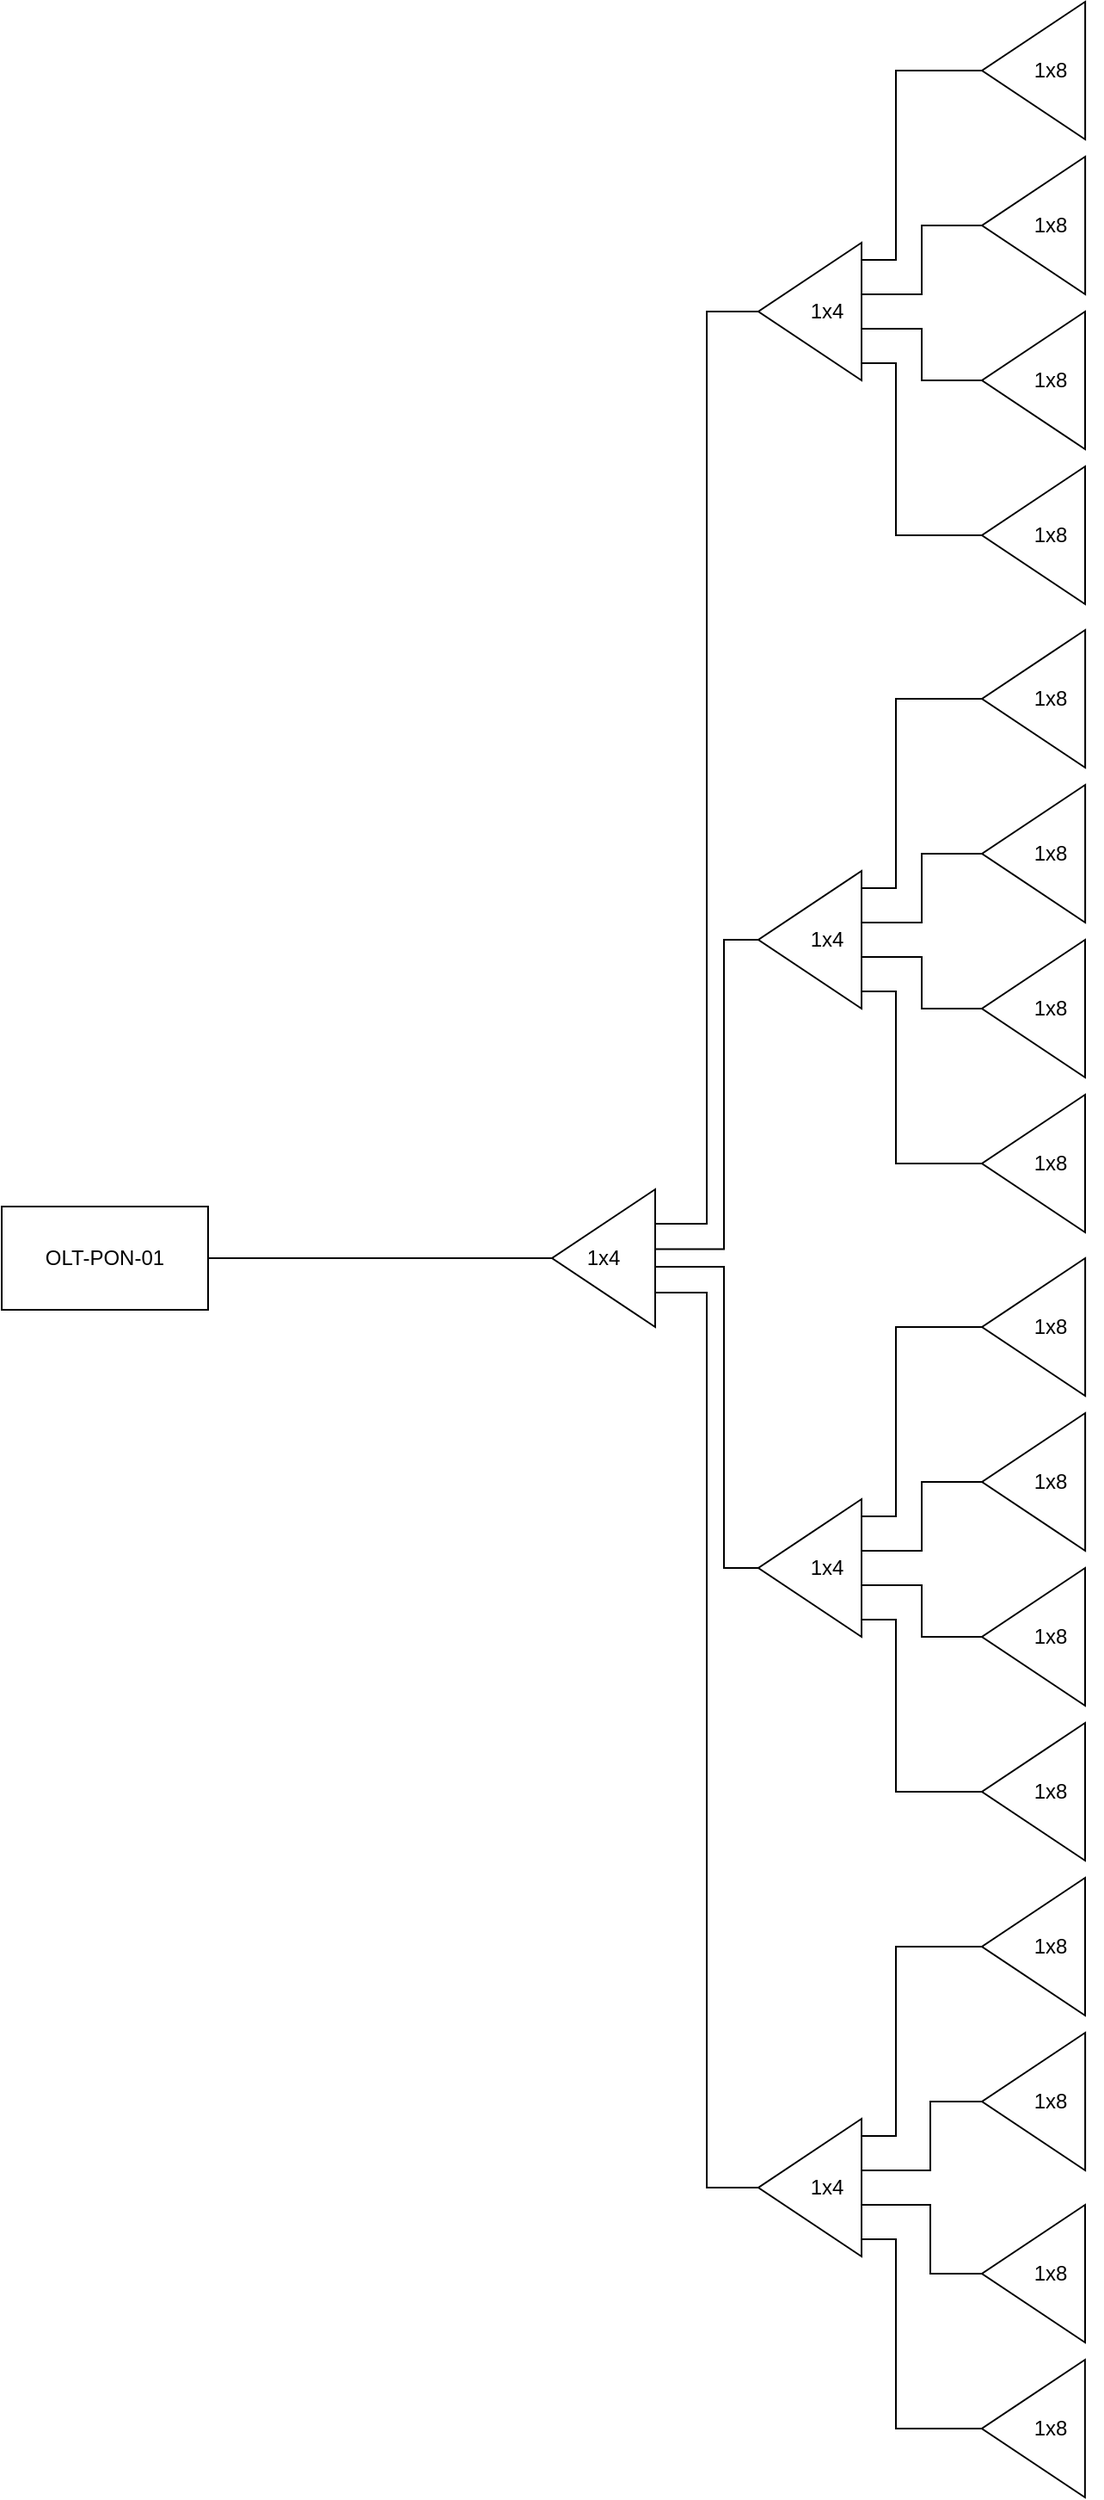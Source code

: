 <mxfile version="22.0.3" type="device" pages="3">
  <diagram id="69x5S9Bc4B9Lggn3YrVa" name="Splitters">
    <mxGraphModel dx="976" dy="2958" grid="1" gridSize="10" guides="1" tooltips="1" connect="1" arrows="1" fold="1" page="1" pageScale="1" pageWidth="827" pageHeight="1169" math="0" shadow="0">
      <root>
        <mxCell id="0" />
        <mxCell id="1" parent="0" />
        <mxCell id="_5PmQHUVCazaeORvSSWn-1" style="edgeStyle=orthogonalEdgeStyle;rounded=0;orthogonalLoop=1;jettySize=auto;html=1;exitX=0;exitY=0.75;exitDx=0;exitDy=0;entryX=1;entryY=0.5;entryDx=0;entryDy=0;endArrow=none;endFill=0;" parent="1" source="_5PmQHUVCazaeORvSSWn-3" target="_5PmQHUVCazaeORvSSWn-10" edge="1">
          <mxGeometry relative="1" as="geometry" />
        </mxCell>
        <mxCell id="_5PmQHUVCazaeORvSSWn-2" style="edgeStyle=orthogonalEdgeStyle;rounded=0;orthogonalLoop=1;jettySize=auto;html=1;exitX=0;exitY=0.25;exitDx=0;exitDy=0;entryX=1;entryY=0.5;entryDx=0;entryDy=0;endArrow=none;endFill=0;" parent="1" source="_5PmQHUVCazaeORvSSWn-3" target="_5PmQHUVCazaeORvSSWn-15" edge="1">
          <mxGeometry relative="1" as="geometry" />
        </mxCell>
        <mxCell id="_5PmQHUVCazaeORvSSWn-3" value="" style="triangle;whiteSpace=wrap;html=1;rotation=180;" parent="1" vertex="1">
          <mxGeometry x="414" y="-1210" width="60" height="80" as="geometry" />
        </mxCell>
        <mxCell id="KRCsxDBgJDvIx4IlysdM-1" style="edgeStyle=orthogonalEdgeStyle;shape=connector;rounded=0;orthogonalLoop=1;jettySize=auto;html=1;labelBackgroundColor=default;strokeColor=default;align=center;verticalAlign=middle;fontFamily=Helvetica;fontSize=11;fontColor=default;endArrow=none;endFill=0;" edge="1" parent="1" source="_5PmQHUVCazaeORvSSWn-5" target="_5PmQHUVCazaeORvSSWn-24">
          <mxGeometry relative="1" as="geometry" />
        </mxCell>
        <mxCell id="_5PmQHUVCazaeORvSSWn-5" value="OLT-PON-01" style="rounded=0;whiteSpace=wrap;html=1;" parent="1" vertex="1">
          <mxGeometry x="94" y="-1200" width="120" height="60" as="geometry" />
        </mxCell>
        <mxCell id="_5PmQHUVCazaeORvSSWn-6" style="edgeStyle=orthogonalEdgeStyle;rounded=0;orthogonalLoop=1;jettySize=auto;html=1;exitX=0;exitY=0.75;exitDx=0;exitDy=0;entryX=1;entryY=0.5;entryDx=0;entryDy=0;endArrow=none;endFill=0;" parent="1" target="_5PmQHUVCazaeORvSSWn-16" edge="1">
          <mxGeometry relative="1" as="geometry">
            <mxPoint x="594.06" y="-1750" as="sourcePoint" />
            <Array as="points">
              <mxPoint x="614" y="-1750" />
              <mxPoint x="614" y="-1860" />
            </Array>
          </mxGeometry>
        </mxCell>
        <mxCell id="_5PmQHUVCazaeORvSSWn-7" style="edgeStyle=orthogonalEdgeStyle;rounded=0;orthogonalLoop=1;jettySize=auto;html=1;exitX=0;exitY=0.75;exitDx=0;exitDy=0;entryX=1;entryY=0.5;entryDx=0;entryDy=0;endArrow=none;endFill=0;" parent="1" source="_5PmQHUVCazaeORvSSWn-10" target="_5PmQHUVCazaeORvSSWn-17" edge="1">
          <mxGeometry relative="1" as="geometry">
            <mxPoint x="594.06" y="-1750" as="sourcePoint" />
            <Array as="points">
              <mxPoint x="594" y="-1730" />
              <mxPoint x="629" y="-1730" />
              <mxPoint x="629" y="-1770" />
            </Array>
          </mxGeometry>
        </mxCell>
        <mxCell id="_5PmQHUVCazaeORvSSWn-8" style="edgeStyle=orthogonalEdgeStyle;rounded=0;orthogonalLoop=1;jettySize=auto;html=1;exitX=0;exitY=0.25;exitDx=0;exitDy=0;entryX=1;entryY=0.5;entryDx=0;entryDy=0;endArrow=none;endFill=0;" parent="1" source="_5PmQHUVCazaeORvSSWn-10" target="_5PmQHUVCazaeORvSSWn-18" edge="1">
          <mxGeometry relative="1" as="geometry">
            <Array as="points">
              <mxPoint x="594" y="-1710" />
              <mxPoint x="629" y="-1710" />
              <mxPoint x="629" y="-1680" />
            </Array>
          </mxGeometry>
        </mxCell>
        <mxCell id="_5PmQHUVCazaeORvSSWn-9" style="edgeStyle=orthogonalEdgeStyle;rounded=0;orthogonalLoop=1;jettySize=auto;html=1;exitX=0;exitY=0.25;exitDx=0;exitDy=0;entryX=1;entryY=0.5;entryDx=0;entryDy=0;endArrow=none;endFill=0;" parent="1" source="_5PmQHUVCazaeORvSSWn-10" target="_5PmQHUVCazaeORvSSWn-19" edge="1">
          <mxGeometry relative="1" as="geometry">
            <Array as="points">
              <mxPoint x="594" y="-1690" />
              <mxPoint x="614" y="-1690" />
              <mxPoint x="614" y="-1590" />
            </Array>
          </mxGeometry>
        </mxCell>
        <mxCell id="_5PmQHUVCazaeORvSSWn-10" value="" style="triangle;whiteSpace=wrap;html=1;rotation=180;" parent="1" vertex="1">
          <mxGeometry x="534" y="-1760" width="60" height="80" as="geometry" />
        </mxCell>
        <mxCell id="_5PmQHUVCazaeORvSSWn-11" style="edgeStyle=orthogonalEdgeStyle;rounded=0;orthogonalLoop=1;jettySize=auto;html=1;exitX=0;exitY=0.75;exitDx=0;exitDy=0;entryX=1;entryY=0.5;entryDx=0;entryDy=0;endArrow=none;endFill=0;" parent="1" target="_5PmQHUVCazaeORvSSWn-20" edge="1">
          <mxGeometry relative="1" as="geometry">
            <mxPoint x="594.0" y="-670" as="sourcePoint" />
            <Array as="points">
              <mxPoint x="594" y="-660" />
              <mxPoint x="614" y="-660" />
              <mxPoint x="614" y="-770" />
            </Array>
          </mxGeometry>
        </mxCell>
        <mxCell id="_5PmQHUVCazaeORvSSWn-12" style="edgeStyle=orthogonalEdgeStyle;rounded=0;orthogonalLoop=1;jettySize=auto;html=1;exitX=0;exitY=0.75;exitDx=0;exitDy=0;entryX=1;entryY=0.5;entryDx=0;entryDy=0;endArrow=none;endFill=0;" parent="1" source="_5PmQHUVCazaeORvSSWn-15" target="_5PmQHUVCazaeORvSSWn-21" edge="1">
          <mxGeometry relative="1" as="geometry">
            <mxPoint x="594.0" y="-670" as="sourcePoint" />
            <Array as="points">
              <mxPoint x="594" y="-640" />
              <mxPoint x="634" y="-640" />
              <mxPoint x="634" y="-680" />
            </Array>
          </mxGeometry>
        </mxCell>
        <mxCell id="_5PmQHUVCazaeORvSSWn-13" style="edgeStyle=orthogonalEdgeStyle;rounded=0;orthogonalLoop=1;jettySize=auto;html=1;exitX=0;exitY=0.25;exitDx=0;exitDy=0;entryX=1;entryY=0.5;entryDx=0;entryDy=0;endArrow=none;endFill=0;" parent="1" target="_5PmQHUVCazaeORvSSWn-22" edge="1">
          <mxGeometry relative="1" as="geometry">
            <mxPoint x="594.0" y="-630" as="sourcePoint" />
            <Array as="points">
              <mxPoint x="594" y="-620" />
              <mxPoint x="634" y="-620" />
              <mxPoint x="634" y="-580" />
            </Array>
          </mxGeometry>
        </mxCell>
        <mxCell id="_5PmQHUVCazaeORvSSWn-14" style="edgeStyle=orthogonalEdgeStyle;rounded=0;orthogonalLoop=1;jettySize=auto;html=1;exitX=0;exitY=0.25;exitDx=0;exitDy=0;entryX=1;entryY=0.5;entryDx=0;entryDy=0;endArrow=none;endFill=0;" parent="1" source="_5PmQHUVCazaeORvSSWn-15" target="_5PmQHUVCazaeORvSSWn-23" edge="1">
          <mxGeometry relative="1" as="geometry">
            <mxPoint x="594.0" y="-630" as="sourcePoint" />
            <Array as="points">
              <mxPoint x="594" y="-600" />
              <mxPoint x="614" y="-600" />
              <mxPoint x="614" y="-490" />
            </Array>
          </mxGeometry>
        </mxCell>
        <mxCell id="_5PmQHUVCazaeORvSSWn-15" value="" style="triangle;whiteSpace=wrap;html=1;rotation=180;" parent="1" vertex="1">
          <mxGeometry x="534" y="-670" width="60" height="80" as="geometry" />
        </mxCell>
        <mxCell id="_5PmQHUVCazaeORvSSWn-16" value="" style="triangle;whiteSpace=wrap;html=1;rotation=180;" parent="1" vertex="1">
          <mxGeometry x="664.06" y="-1900" width="60" height="80" as="geometry" />
        </mxCell>
        <mxCell id="_5PmQHUVCazaeORvSSWn-17" value="" style="triangle;whiteSpace=wrap;html=1;rotation=180;" parent="1" vertex="1">
          <mxGeometry x="664.06" y="-1810" width="60" height="80" as="geometry" />
        </mxCell>
        <mxCell id="_5PmQHUVCazaeORvSSWn-18" value="" style="triangle;whiteSpace=wrap;html=1;rotation=180;" parent="1" vertex="1">
          <mxGeometry x="664" y="-1720" width="60" height="80" as="geometry" />
        </mxCell>
        <mxCell id="_5PmQHUVCazaeORvSSWn-19" value="" style="triangle;whiteSpace=wrap;html=1;rotation=180;" parent="1" vertex="1">
          <mxGeometry x="664" y="-1630" width="60" height="80" as="geometry" />
        </mxCell>
        <mxCell id="_5PmQHUVCazaeORvSSWn-20" value="" style="triangle;whiteSpace=wrap;html=1;rotation=180;" parent="1" vertex="1">
          <mxGeometry x="664" y="-810" width="60" height="80" as="geometry" />
        </mxCell>
        <mxCell id="_5PmQHUVCazaeORvSSWn-21" value="" style="triangle;whiteSpace=wrap;html=1;rotation=180;" parent="1" vertex="1">
          <mxGeometry x="664.06" y="-720" width="60" height="80" as="geometry" />
        </mxCell>
        <mxCell id="_5PmQHUVCazaeORvSSWn-22" value="" style="triangle;whiteSpace=wrap;html=1;rotation=180;" parent="1" vertex="1">
          <mxGeometry x="664" y="-620" width="60" height="80" as="geometry" />
        </mxCell>
        <mxCell id="_5PmQHUVCazaeORvSSWn-23" value="" style="triangle;whiteSpace=wrap;html=1;rotation=180;" parent="1" vertex="1">
          <mxGeometry x="663.94" y="-530" width="60" height="80" as="geometry" />
        </mxCell>
        <mxCell id="_5PmQHUVCazaeORvSSWn-24" value="1x4" style="text;html=1;strokeColor=none;fillColor=none;align=center;verticalAlign=middle;whiteSpace=wrap;rounded=0;" parent="1" vertex="1">
          <mxGeometry x="414" y="-1185" width="60" height="30" as="geometry" />
        </mxCell>
        <mxCell id="_5PmQHUVCazaeORvSSWn-25" value="1x4" style="text;html=1;strokeColor=none;fillColor=none;align=center;verticalAlign=middle;whiteSpace=wrap;rounded=0;" parent="1" vertex="1">
          <mxGeometry x="544" y="-1735" width="60" height="30" as="geometry" />
        </mxCell>
        <mxCell id="_5PmQHUVCazaeORvSSWn-26" value="1x4" style="text;html=1;strokeColor=none;fillColor=none;align=center;verticalAlign=middle;whiteSpace=wrap;rounded=0;" parent="1" vertex="1">
          <mxGeometry x="544" y="-645" width="60" height="30" as="geometry" />
        </mxCell>
        <mxCell id="_5PmQHUVCazaeORvSSWn-27" value="1x8" style="text;html=1;strokeColor=none;fillColor=none;align=center;verticalAlign=middle;whiteSpace=wrap;rounded=0;" parent="1" vertex="1">
          <mxGeometry x="674" y="-1875" width="60" height="30" as="geometry" />
        </mxCell>
        <mxCell id="_5PmQHUVCazaeORvSSWn-28" value="1x8" style="text;html=1;strokeColor=none;fillColor=none;align=center;verticalAlign=middle;whiteSpace=wrap;rounded=0;" parent="1" vertex="1">
          <mxGeometry x="674" y="-1785" width="60" height="30" as="geometry" />
        </mxCell>
        <mxCell id="_5PmQHUVCazaeORvSSWn-29" value="1x8" style="text;html=1;strokeColor=none;fillColor=none;align=center;verticalAlign=middle;whiteSpace=wrap;rounded=0;" parent="1" vertex="1">
          <mxGeometry x="674" y="-1695" width="60" height="30" as="geometry" />
        </mxCell>
        <mxCell id="_5PmQHUVCazaeORvSSWn-30" value="1x8" style="text;html=1;strokeColor=none;fillColor=none;align=center;verticalAlign=middle;whiteSpace=wrap;rounded=0;" parent="1" vertex="1">
          <mxGeometry x="674" y="-1605" width="60" height="30" as="geometry" />
        </mxCell>
        <mxCell id="_5PmQHUVCazaeORvSSWn-31" value="1x8" style="text;html=1;strokeColor=none;fillColor=none;align=center;verticalAlign=middle;whiteSpace=wrap;rounded=0;" parent="1" vertex="1">
          <mxGeometry x="674" y="-785" width="60" height="30" as="geometry" />
        </mxCell>
        <mxCell id="_5PmQHUVCazaeORvSSWn-32" value="1x8" style="text;html=1;strokeColor=none;fillColor=none;align=center;verticalAlign=middle;whiteSpace=wrap;rounded=0;" parent="1" vertex="1">
          <mxGeometry x="674" y="-695" width="60" height="30" as="geometry" />
        </mxCell>
        <mxCell id="_5PmQHUVCazaeORvSSWn-33" value="1x8" style="text;html=1;strokeColor=none;fillColor=none;align=center;verticalAlign=middle;whiteSpace=wrap;rounded=0;" parent="1" vertex="1">
          <mxGeometry x="674" y="-595" width="60" height="30" as="geometry" />
        </mxCell>
        <mxCell id="_5PmQHUVCazaeORvSSWn-34" value="1x8" style="text;html=1;strokeColor=none;fillColor=none;align=center;verticalAlign=middle;whiteSpace=wrap;rounded=0;" parent="1" vertex="1">
          <mxGeometry x="674" y="-505" width="60" height="30" as="geometry" />
        </mxCell>
        <mxCell id="GUmsQ7L5-jUSf9owvsng-5" style="edgeStyle=orthogonalEdgeStyle;rounded=0;orthogonalLoop=1;jettySize=auto;html=1;exitX=0;exitY=0.75;exitDx=0;exitDy=0;entryX=1;entryY=0.5;entryDx=0;entryDy=0;endArrow=none;endFill=0;" edge="1" parent="1" target="GUmsQ7L5-jUSf9owvsng-10">
          <mxGeometry relative="1" as="geometry">
            <mxPoint x="594.06" y="-1385" as="sourcePoint" />
            <Array as="points">
              <mxPoint x="614" y="-1385" />
              <mxPoint x="614" y="-1495" />
            </Array>
          </mxGeometry>
        </mxCell>
        <mxCell id="GUmsQ7L5-jUSf9owvsng-6" style="edgeStyle=orthogonalEdgeStyle;rounded=0;orthogonalLoop=1;jettySize=auto;html=1;exitX=0;exitY=0.75;exitDx=0;exitDy=0;entryX=1;entryY=0.5;entryDx=0;entryDy=0;endArrow=none;endFill=0;" edge="1" parent="1" source="GUmsQ7L5-jUSf9owvsng-9" target="GUmsQ7L5-jUSf9owvsng-11">
          <mxGeometry relative="1" as="geometry">
            <mxPoint x="594.06" y="-1385" as="sourcePoint" />
            <Array as="points">
              <mxPoint x="594" y="-1365" />
              <mxPoint x="629" y="-1365" />
              <mxPoint x="629" y="-1405" />
            </Array>
          </mxGeometry>
        </mxCell>
        <mxCell id="GUmsQ7L5-jUSf9owvsng-7" style="edgeStyle=orthogonalEdgeStyle;rounded=0;orthogonalLoop=1;jettySize=auto;html=1;exitX=0;exitY=0.25;exitDx=0;exitDy=0;entryX=1;entryY=0.5;entryDx=0;entryDy=0;endArrow=none;endFill=0;" edge="1" parent="1" source="GUmsQ7L5-jUSf9owvsng-9" target="GUmsQ7L5-jUSf9owvsng-12">
          <mxGeometry relative="1" as="geometry">
            <Array as="points">
              <mxPoint x="594" y="-1345" />
              <mxPoint x="629" y="-1345" />
              <mxPoint x="629" y="-1315" />
            </Array>
          </mxGeometry>
        </mxCell>
        <mxCell id="GUmsQ7L5-jUSf9owvsng-8" style="edgeStyle=orthogonalEdgeStyle;rounded=0;orthogonalLoop=1;jettySize=auto;html=1;exitX=0;exitY=0.25;exitDx=0;exitDy=0;entryX=1;entryY=0.5;entryDx=0;entryDy=0;endArrow=none;endFill=0;" edge="1" parent="1" source="GUmsQ7L5-jUSf9owvsng-9" target="GUmsQ7L5-jUSf9owvsng-13">
          <mxGeometry relative="1" as="geometry">
            <Array as="points">
              <mxPoint x="594" y="-1325" />
              <mxPoint x="614" y="-1325" />
              <mxPoint x="614" y="-1225" />
            </Array>
          </mxGeometry>
        </mxCell>
        <mxCell id="GUmsQ7L5-jUSf9owvsng-36" style="edgeStyle=orthogonalEdgeStyle;shape=connector;rounded=0;orthogonalLoop=1;jettySize=auto;html=1;exitX=1;exitY=0.5;exitDx=0;exitDy=0;labelBackgroundColor=default;strokeColor=default;align=center;verticalAlign=middle;fontFamily=Helvetica;fontSize=11;fontColor=default;endArrow=none;endFill=0;entryX=-0.006;entryY=0.565;entryDx=0;entryDy=0;entryPerimeter=0;" edge="1" parent="1" source="GUmsQ7L5-jUSf9owvsng-9" target="_5PmQHUVCazaeORvSSWn-3">
          <mxGeometry relative="1" as="geometry">
            <Array as="points">
              <mxPoint x="514" y="-1355" />
              <mxPoint x="514" y="-1175" />
            </Array>
          </mxGeometry>
        </mxCell>
        <mxCell id="GUmsQ7L5-jUSf9owvsng-9" value="" style="triangle;whiteSpace=wrap;html=1;rotation=180;" vertex="1" parent="1">
          <mxGeometry x="534" y="-1395" width="60" height="80" as="geometry" />
        </mxCell>
        <mxCell id="GUmsQ7L5-jUSf9owvsng-10" value="" style="triangle;whiteSpace=wrap;html=1;rotation=180;" vertex="1" parent="1">
          <mxGeometry x="664.06" y="-1535" width="60" height="80" as="geometry" />
        </mxCell>
        <mxCell id="GUmsQ7L5-jUSf9owvsng-11" value="" style="triangle;whiteSpace=wrap;html=1;rotation=180;" vertex="1" parent="1">
          <mxGeometry x="664.06" y="-1445" width="60" height="80" as="geometry" />
        </mxCell>
        <mxCell id="GUmsQ7L5-jUSf9owvsng-12" value="" style="triangle;whiteSpace=wrap;html=1;rotation=180;" vertex="1" parent="1">
          <mxGeometry x="664" y="-1355" width="60" height="80" as="geometry" />
        </mxCell>
        <mxCell id="GUmsQ7L5-jUSf9owvsng-13" value="" style="triangle;whiteSpace=wrap;html=1;rotation=180;" vertex="1" parent="1">
          <mxGeometry x="664" y="-1265" width="60" height="80" as="geometry" />
        </mxCell>
        <mxCell id="GUmsQ7L5-jUSf9owvsng-14" value="1x4" style="text;html=1;strokeColor=none;fillColor=none;align=center;verticalAlign=middle;whiteSpace=wrap;rounded=0;" vertex="1" parent="1">
          <mxGeometry x="544" y="-1370" width="60" height="30" as="geometry" />
        </mxCell>
        <mxCell id="GUmsQ7L5-jUSf9owvsng-15" value="1x8" style="text;html=1;strokeColor=none;fillColor=none;align=center;verticalAlign=middle;whiteSpace=wrap;rounded=0;" vertex="1" parent="1">
          <mxGeometry x="674" y="-1510" width="60" height="30" as="geometry" />
        </mxCell>
        <mxCell id="GUmsQ7L5-jUSf9owvsng-16" value="1x8" style="text;html=1;strokeColor=none;fillColor=none;align=center;verticalAlign=middle;whiteSpace=wrap;rounded=0;" vertex="1" parent="1">
          <mxGeometry x="674" y="-1420" width="60" height="30" as="geometry" />
        </mxCell>
        <mxCell id="GUmsQ7L5-jUSf9owvsng-17" value="1x8" style="text;html=1;strokeColor=none;fillColor=none;align=center;verticalAlign=middle;whiteSpace=wrap;rounded=0;" vertex="1" parent="1">
          <mxGeometry x="674" y="-1330" width="60" height="30" as="geometry" />
        </mxCell>
        <mxCell id="GUmsQ7L5-jUSf9owvsng-18" value="1x8" style="text;html=1;strokeColor=none;fillColor=none;align=center;verticalAlign=middle;whiteSpace=wrap;rounded=0;" vertex="1" parent="1">
          <mxGeometry x="674" y="-1240" width="60" height="30" as="geometry" />
        </mxCell>
        <mxCell id="GUmsQ7L5-jUSf9owvsng-19" style="edgeStyle=orthogonalEdgeStyle;rounded=0;orthogonalLoop=1;jettySize=auto;html=1;exitX=0;exitY=0.75;exitDx=0;exitDy=0;entryX=1;entryY=0.5;entryDx=0;entryDy=0;endArrow=none;endFill=0;" edge="1" parent="1" target="GUmsQ7L5-jUSf9owvsng-24">
          <mxGeometry relative="1" as="geometry">
            <mxPoint x="594.06" y="-1020" as="sourcePoint" />
            <Array as="points">
              <mxPoint x="614" y="-1020" />
              <mxPoint x="614" y="-1130" />
            </Array>
          </mxGeometry>
        </mxCell>
        <mxCell id="GUmsQ7L5-jUSf9owvsng-20" style="edgeStyle=orthogonalEdgeStyle;rounded=0;orthogonalLoop=1;jettySize=auto;html=1;exitX=0;exitY=0.75;exitDx=0;exitDy=0;entryX=1;entryY=0.5;entryDx=0;entryDy=0;endArrow=none;endFill=0;" edge="1" parent="1" source="GUmsQ7L5-jUSf9owvsng-23" target="GUmsQ7L5-jUSf9owvsng-25">
          <mxGeometry relative="1" as="geometry">
            <mxPoint x="594.06" y="-1020" as="sourcePoint" />
            <Array as="points">
              <mxPoint x="594" y="-1000" />
              <mxPoint x="629" y="-1000" />
              <mxPoint x="629" y="-1040" />
            </Array>
          </mxGeometry>
        </mxCell>
        <mxCell id="GUmsQ7L5-jUSf9owvsng-21" style="edgeStyle=orthogonalEdgeStyle;rounded=0;orthogonalLoop=1;jettySize=auto;html=1;exitX=0;exitY=0.25;exitDx=0;exitDy=0;entryX=1;entryY=0.5;entryDx=0;entryDy=0;endArrow=none;endFill=0;" edge="1" parent="1" source="GUmsQ7L5-jUSf9owvsng-23" target="GUmsQ7L5-jUSf9owvsng-26">
          <mxGeometry relative="1" as="geometry">
            <Array as="points">
              <mxPoint x="594" y="-980" />
              <mxPoint x="629" y="-980" />
              <mxPoint x="629" y="-950" />
            </Array>
          </mxGeometry>
        </mxCell>
        <mxCell id="GUmsQ7L5-jUSf9owvsng-22" style="edgeStyle=orthogonalEdgeStyle;rounded=0;orthogonalLoop=1;jettySize=auto;html=1;exitX=0;exitY=0.25;exitDx=0;exitDy=0;entryX=1;entryY=0.5;entryDx=0;entryDy=0;endArrow=none;endFill=0;" edge="1" parent="1" source="GUmsQ7L5-jUSf9owvsng-23" target="GUmsQ7L5-jUSf9owvsng-27">
          <mxGeometry relative="1" as="geometry">
            <Array as="points">
              <mxPoint x="594" y="-960" />
              <mxPoint x="614" y="-960" />
              <mxPoint x="614" y="-860" />
            </Array>
          </mxGeometry>
        </mxCell>
        <mxCell id="GUmsQ7L5-jUSf9owvsng-35" style="edgeStyle=orthogonalEdgeStyle;shape=connector;rounded=0;orthogonalLoop=1;jettySize=auto;html=1;exitX=1;exitY=0.5;exitDx=0;exitDy=0;labelBackgroundColor=default;strokeColor=default;align=center;verticalAlign=middle;fontFamily=Helvetica;fontSize=11;fontColor=default;endArrow=none;endFill=0;" edge="1" parent="1" source="GUmsQ7L5-jUSf9owvsng-23" target="_5PmQHUVCazaeORvSSWn-24">
          <mxGeometry relative="1" as="geometry">
            <Array as="points">
              <mxPoint x="514" y="-990" />
              <mxPoint x="514" y="-1165" />
            </Array>
          </mxGeometry>
        </mxCell>
        <mxCell id="GUmsQ7L5-jUSf9owvsng-23" value="" style="triangle;whiteSpace=wrap;html=1;rotation=180;" vertex="1" parent="1">
          <mxGeometry x="534" y="-1030" width="60" height="80" as="geometry" />
        </mxCell>
        <mxCell id="GUmsQ7L5-jUSf9owvsng-24" value="" style="triangle;whiteSpace=wrap;html=1;rotation=180;" vertex="1" parent="1">
          <mxGeometry x="664.06" y="-1170" width="60" height="80" as="geometry" />
        </mxCell>
        <mxCell id="GUmsQ7L5-jUSf9owvsng-25" value="" style="triangle;whiteSpace=wrap;html=1;rotation=180;" vertex="1" parent="1">
          <mxGeometry x="664.06" y="-1080" width="60" height="80" as="geometry" />
        </mxCell>
        <mxCell id="GUmsQ7L5-jUSf9owvsng-26" value="" style="triangle;whiteSpace=wrap;html=1;rotation=180;" vertex="1" parent="1">
          <mxGeometry x="664" y="-990" width="60" height="80" as="geometry" />
        </mxCell>
        <mxCell id="GUmsQ7L5-jUSf9owvsng-27" value="" style="triangle;whiteSpace=wrap;html=1;rotation=180;" vertex="1" parent="1">
          <mxGeometry x="664" y="-900" width="60" height="80" as="geometry" />
        </mxCell>
        <mxCell id="GUmsQ7L5-jUSf9owvsng-28" value="1x4" style="text;html=1;strokeColor=none;fillColor=none;align=center;verticalAlign=middle;whiteSpace=wrap;rounded=0;" vertex="1" parent="1">
          <mxGeometry x="544" y="-1005" width="60" height="30" as="geometry" />
        </mxCell>
        <mxCell id="GUmsQ7L5-jUSf9owvsng-29" value="1x8" style="text;html=1;strokeColor=none;fillColor=none;align=center;verticalAlign=middle;whiteSpace=wrap;rounded=0;" vertex="1" parent="1">
          <mxGeometry x="674" y="-1145" width="60" height="30" as="geometry" />
        </mxCell>
        <mxCell id="GUmsQ7L5-jUSf9owvsng-30" value="1x8" style="text;html=1;strokeColor=none;fillColor=none;align=center;verticalAlign=middle;whiteSpace=wrap;rounded=0;" vertex="1" parent="1">
          <mxGeometry x="674" y="-1055" width="60" height="30" as="geometry" />
        </mxCell>
        <mxCell id="GUmsQ7L5-jUSf9owvsng-31" value="1x8" style="text;html=1;strokeColor=none;fillColor=none;align=center;verticalAlign=middle;whiteSpace=wrap;rounded=0;" vertex="1" parent="1">
          <mxGeometry x="674" y="-965" width="60" height="30" as="geometry" />
        </mxCell>
        <mxCell id="GUmsQ7L5-jUSf9owvsng-32" value="1x8" style="text;html=1;strokeColor=none;fillColor=none;align=center;verticalAlign=middle;whiteSpace=wrap;rounded=0;" vertex="1" parent="1">
          <mxGeometry x="674" y="-875" width="60" height="30" as="geometry" />
        </mxCell>
      </root>
    </mxGraphModel>
  </diagram>
  <diagram id="SKQdThOKdCJGzSFkVlfY" name="DIO">
    <mxGraphModel dx="3594" dy="1757" grid="1" gridSize="10" guides="1" tooltips="1" connect="1" arrows="1" fold="1" page="1" pageScale="1" pageWidth="827" pageHeight="1169" math="0" shadow="0">
      <root>
        <mxCell id="0" />
        <mxCell id="1" parent="0" />
        <mxCell id="iLpieXecVokR2bgdtAJ1-1" value="" style="rounded=1;whiteSpace=wrap;html=1;fontFamily=Helvetica;fontSize=11;fillColor=#d5e8d4;strokeColor=#82b366;" parent="1" vertex="1">
          <mxGeometry x="392" y="863" width="120" height="530" as="geometry" />
        </mxCell>
        <mxCell id="iLpieXecVokR2bgdtAJ1-2" value="" style="rounded=1;whiteSpace=wrap;html=1;fontFamily=Helvetica;fontSize=11;fillColor=#d5e8d4;strokeColor=#82b366;" parent="1" vertex="1">
          <mxGeometry x="370" y="1415" width="120" height="530" as="geometry" />
        </mxCell>
        <mxCell id="iLpieXecVokR2bgdtAJ1-3" value="" style="rounded=1;whiteSpace=wrap;html=1;fontFamily=Helvetica;fontSize=11;fillColor=#dae8fc;strokeColor=#6c8ebf;" parent="1" vertex="1">
          <mxGeometry x="540" y="860" width="120" height="260" as="geometry" />
        </mxCell>
        <mxCell id="iLpieXecVokR2bgdtAJ1-4" value="" style="rounded=1;whiteSpace=wrap;html=1;fontFamily=Helvetica;fontSize=11;fillColor=#dae8fc;strokeColor=#6c8ebf;" parent="1" vertex="1">
          <mxGeometry x="540" y="594" width="120" height="246" as="geometry" />
        </mxCell>
        <mxCell id="iLpieXecVokR2bgdtAJ1-5" value="" style="rounded=1;whiteSpace=wrap;html=1;fontFamily=Helvetica;fontSize=11;fillColor=#dae8fc;strokeColor=#6c8ebf;" parent="1" vertex="1">
          <mxGeometry x="540" y="330" width="120" height="260" as="geometry" />
        </mxCell>
        <mxCell id="iLpieXecVokR2bgdtAJ1-6" value="" style="rounded=1;whiteSpace=wrap;html=1;fontFamily=Helvetica;fontSize=11;fillColor=#d5e8d4;strokeColor=#82b366;" parent="1" vertex="1">
          <mxGeometry x="390" y="330" width="120" height="530" as="geometry" />
        </mxCell>
        <mxCell id="iLpieXecVokR2bgdtAJ1-7" value="" style="rounded=0;whiteSpace=wrap;html=1;" parent="1" vertex="1">
          <mxGeometry x="-50" y="330" width="120" height="260" as="geometry" />
        </mxCell>
        <mxCell id="iLpieXecVokR2bgdtAJ1-8" value="" style="rounded=0;whiteSpace=wrap;html=1;" parent="1" vertex="1">
          <mxGeometry x="-710" y="450" width="120" height="170" as="geometry" />
        </mxCell>
        <mxCell id="iLpieXecVokR2bgdtAJ1-9" style="edgeStyle=orthogonalEdgeStyle;rounded=0;orthogonalLoop=1;jettySize=auto;html=1;exitX=1;exitY=0.5;exitDx=0;exitDy=0;entryX=0;entryY=0.5;entryDx=0;entryDy=0;endArrow=none;endFill=0;strokeColor=#00FF00;strokeWidth=6;" parent="1" source="iLpieXecVokR2bgdtAJ1-10" target="iLpieXecVokR2bgdtAJ1-18" edge="1">
          <mxGeometry relative="1" as="geometry" />
        </mxCell>
        <mxCell id="iLpieXecVokR2bgdtAJ1-10" value="" style="rounded=1;whiteSpace=wrap;html=1;fillColor=#007FFF;strokeColor=#6c8ebf;" parent="1" vertex="1">
          <mxGeometry x="-590" y="460" width="30" height="30" as="geometry" />
        </mxCell>
        <mxCell id="iLpieXecVokR2bgdtAJ1-11" style="edgeStyle=orthogonalEdgeStyle;rounded=0;orthogonalLoop=1;jettySize=auto;html=1;exitX=1;exitY=0.5;exitDx=0;exitDy=0;entryX=0;entryY=0.5;entryDx=0;entryDy=0;strokeColor=#00FF00;strokeWidth=6;endArrow=none;endFill=0;" parent="1" source="iLpieXecVokR2bgdtAJ1-12" target="iLpieXecVokR2bgdtAJ1-109" edge="1">
          <mxGeometry relative="1" as="geometry" />
        </mxCell>
        <mxCell id="iLpieXecVokR2bgdtAJ1-12" value="" style="rounded=1;whiteSpace=wrap;html=1;fillColor=#007FFF;strokeColor=#6c8ebf;" parent="1" vertex="1">
          <mxGeometry x="-590" y="500" width="30" height="30" as="geometry" />
        </mxCell>
        <mxCell id="iLpieXecVokR2bgdtAJ1-13" style="edgeStyle=orthogonalEdgeStyle;rounded=0;orthogonalLoop=1;jettySize=auto;html=1;exitX=1;exitY=0.75;exitDx=0;exitDy=0;entryX=0;entryY=0.5;entryDx=0;entryDy=0;strokeColor=#00FF00;strokeWidth=6;endArrow=none;endFill=0;" parent="1" source="iLpieXecVokR2bgdtAJ1-14" target="iLpieXecVokR2bgdtAJ1-159" edge="1">
          <mxGeometry relative="1" as="geometry">
            <Array as="points">
              <mxPoint x="-352" y="563" />
              <mxPoint x="-352" y="1460" />
            </Array>
          </mxGeometry>
        </mxCell>
        <mxCell id="iLpieXecVokR2bgdtAJ1-14" value="" style="rounded=1;whiteSpace=wrap;html=1;fillColor=#007FFF;strokeColor=#6c8ebf;" parent="1" vertex="1">
          <mxGeometry x="-590" y="540" width="30" height="30" as="geometry" />
        </mxCell>
        <mxCell id="iLpieXecVokR2bgdtAJ1-15" style="edgeStyle=orthogonalEdgeStyle;rounded=0;orthogonalLoop=1;jettySize=auto;html=1;exitX=1;exitY=0.5;exitDx=0;exitDy=0;entryX=0;entryY=0.5;entryDx=0;entryDy=0;strokeColor=#00FF00;strokeWidth=6;endArrow=none;endFill=0;" parent="1" source="iLpieXecVokR2bgdtAJ1-16" target="iLpieXecVokR2bgdtAJ1-184" edge="1">
          <mxGeometry relative="1" as="geometry">
            <Array as="points">
              <mxPoint x="-384" y="595" />
              <mxPoint x="-384" y="1730" />
            </Array>
          </mxGeometry>
        </mxCell>
        <mxCell id="iLpieXecVokR2bgdtAJ1-16" value="" style="rounded=1;whiteSpace=wrap;html=1;fillColor=#007FFF;strokeColor=#6c8ebf;" parent="1" vertex="1">
          <mxGeometry x="-590" y="580" width="30" height="30" as="geometry" />
        </mxCell>
        <mxCell id="iLpieXecVokR2bgdtAJ1-17" style="edgeStyle=orthogonalEdgeStyle;rounded=0;orthogonalLoop=1;jettySize=auto;html=1;exitX=1;exitY=0.5;exitDx=0;exitDy=0;entryX=0;entryY=0.5;entryDx=0;entryDy=0;endArrow=none;endFill=0;" parent="1" source="iLpieXecVokR2bgdtAJ1-18" target="iLpieXecVokR2bgdtAJ1-26" edge="1">
          <mxGeometry relative="1" as="geometry" />
        </mxCell>
        <mxCell id="iLpieXecVokR2bgdtAJ1-18" value="" style="rounded=1;whiteSpace=wrap;html=1;fillColor=#33FF33;strokeColor=#82b366;" parent="1" vertex="1">
          <mxGeometry x="-80" y="345" width="30" height="30" as="geometry" />
        </mxCell>
        <mxCell id="iLpieXecVokR2bgdtAJ1-19" style="edgeStyle=orthogonalEdgeStyle;rounded=0;orthogonalLoop=1;jettySize=auto;html=1;exitX=1;exitY=0.5;exitDx=0;exitDy=0;entryX=0;entryY=0.5;entryDx=0;entryDy=0;endArrow=none;endFill=0;" parent="1" source="iLpieXecVokR2bgdtAJ1-20" target="iLpieXecVokR2bgdtAJ1-28" edge="1">
          <mxGeometry relative="1" as="geometry" />
        </mxCell>
        <mxCell id="iLpieXecVokR2bgdtAJ1-20" value="" style="rounded=1;whiteSpace=wrap;html=1;fillColor=#33FF33;strokeColor=#82b366;" parent="1" vertex="1">
          <mxGeometry x="-80" y="385" width="30" height="30" as="geometry" />
        </mxCell>
        <mxCell id="iLpieXecVokR2bgdtAJ1-21" style="edgeStyle=orthogonalEdgeStyle;rounded=0;orthogonalLoop=1;jettySize=auto;html=1;exitX=1;exitY=0.5;exitDx=0;exitDy=0;entryX=0;entryY=0.5;entryDx=0;entryDy=0;endArrow=none;endFill=0;" parent="1" source="iLpieXecVokR2bgdtAJ1-22" target="iLpieXecVokR2bgdtAJ1-30" edge="1">
          <mxGeometry relative="1" as="geometry" />
        </mxCell>
        <mxCell id="iLpieXecVokR2bgdtAJ1-22" value="" style="rounded=1;whiteSpace=wrap;html=1;fillColor=#33FF33;strokeColor=#82b366;" parent="1" vertex="1">
          <mxGeometry x="-80" y="425" width="30" height="30" as="geometry" />
        </mxCell>
        <mxCell id="iLpieXecVokR2bgdtAJ1-23" style="edgeStyle=orthogonalEdgeStyle;rounded=0;orthogonalLoop=1;jettySize=auto;html=1;exitX=1;exitY=0.5;exitDx=0;exitDy=0;entryX=0;entryY=0.5;entryDx=0;entryDy=0;endArrow=none;endFill=0;" parent="1" source="iLpieXecVokR2bgdtAJ1-24" target="iLpieXecVokR2bgdtAJ1-32" edge="1">
          <mxGeometry relative="1" as="geometry" />
        </mxCell>
        <mxCell id="iLpieXecVokR2bgdtAJ1-24" value="" style="rounded=1;whiteSpace=wrap;html=1;fillColor=#33FF33;strokeColor=#82b366;" parent="1" vertex="1">
          <mxGeometry x="-80" y="465" width="30" height="30" as="geometry" />
        </mxCell>
        <mxCell id="iLpieXecVokR2bgdtAJ1-25" style="edgeStyle=orthogonalEdgeStyle;rounded=0;orthogonalLoop=1;jettySize=auto;html=1;exitX=1;exitY=0.5;exitDx=0;exitDy=0;strokeColor=#4D9900;strokeWidth=6;endArrow=none;endFill=0;" parent="1" source="iLpieXecVokR2bgdtAJ1-26" edge="1">
          <mxGeometry relative="1" as="geometry">
            <mxPoint x="360" y="379.957" as="targetPoint" />
          </mxGeometry>
        </mxCell>
        <mxCell id="iLpieXecVokR2bgdtAJ1-26" value="" style="ellipse;whiteSpace=wrap;html=1;aspect=fixed;fillColor=#FF3333;" parent="1" vertex="1">
          <mxGeometry x="-5" y="345" width="30" height="30" as="geometry" />
        </mxCell>
        <mxCell id="iLpieXecVokR2bgdtAJ1-27" style="edgeStyle=orthogonalEdgeStyle;rounded=0;orthogonalLoop=1;jettySize=auto;html=1;exitX=1;exitY=0.5;exitDx=0;exitDy=0;strokeColor=#FFFF00;strokeWidth=6;endArrow=none;endFill=0;" parent="1" source="iLpieXecVokR2bgdtAJ1-28" edge="1">
          <mxGeometry relative="1" as="geometry">
            <mxPoint x="360" y="419.957" as="targetPoint" />
          </mxGeometry>
        </mxCell>
        <mxCell id="iLpieXecVokR2bgdtAJ1-28" value="" style="ellipse;whiteSpace=wrap;html=1;aspect=fixed;fillColor=#FF3333;" parent="1" vertex="1">
          <mxGeometry x="-5" y="385" width="30" height="30" as="geometry" />
        </mxCell>
        <mxCell id="iLpieXecVokR2bgdtAJ1-29" style="edgeStyle=orthogonalEdgeStyle;rounded=0;orthogonalLoop=1;jettySize=auto;html=1;exitX=1;exitY=0.5;exitDx=0;exitDy=0;strokeColor=#000000;strokeWidth=6;endArrow=none;endFill=0;" parent="1" source="iLpieXecVokR2bgdtAJ1-30" edge="1">
          <mxGeometry relative="1" as="geometry">
            <mxPoint x="360" y="459.957" as="targetPoint" />
          </mxGeometry>
        </mxCell>
        <mxCell id="iLpieXecVokR2bgdtAJ1-30" value="" style="ellipse;whiteSpace=wrap;html=1;aspect=fixed;fillColor=#FF3333;" parent="1" vertex="1">
          <mxGeometry x="-5" y="425" width="30" height="30" as="geometry" />
        </mxCell>
        <mxCell id="iLpieXecVokR2bgdtAJ1-31" style="edgeStyle=orthogonalEdgeStyle;rounded=0;orthogonalLoop=1;jettySize=auto;html=1;exitX=1;exitY=0.5;exitDx=0;exitDy=0;strokeColor=#007FFF;strokeWidth=6;endArrow=none;endFill=0;" parent="1" source="iLpieXecVokR2bgdtAJ1-32" edge="1">
          <mxGeometry relative="1" as="geometry">
            <mxPoint x="360" y="499.957" as="targetPoint" />
          </mxGeometry>
        </mxCell>
        <mxCell id="iLpieXecVokR2bgdtAJ1-32" value="" style="ellipse;whiteSpace=wrap;html=1;aspect=fixed;fillColor=#FF3333;" parent="1" vertex="1">
          <mxGeometry x="-5" y="465" width="30" height="30" as="geometry" />
        </mxCell>
        <mxCell id="iLpieXecVokR2bgdtAJ1-33" value="PON1" style="text;html=1;strokeColor=none;fillColor=none;align=center;verticalAlign=middle;whiteSpace=wrap;rounded=0;" parent="1" vertex="1">
          <mxGeometry x="-640" y="460" width="60" height="30" as="geometry" />
        </mxCell>
        <mxCell id="iLpieXecVokR2bgdtAJ1-34" value="PON2" style="text;html=1;strokeColor=none;fillColor=none;align=center;verticalAlign=middle;whiteSpace=wrap;rounded=0;" parent="1" vertex="1">
          <mxGeometry x="-640" y="500" width="60" height="30" as="geometry" />
        </mxCell>
        <mxCell id="iLpieXecVokR2bgdtAJ1-35" value="PON3" style="text;html=1;strokeColor=none;fillColor=none;align=center;verticalAlign=middle;whiteSpace=wrap;rounded=0;" parent="1" vertex="1">
          <mxGeometry x="-640" y="540" width="60" height="30" as="geometry" />
        </mxCell>
        <mxCell id="iLpieXecVokR2bgdtAJ1-36" value="PON4" style="text;html=1;strokeColor=none;fillColor=none;align=center;verticalAlign=middle;whiteSpace=wrap;rounded=0;" parent="1" vertex="1">
          <mxGeometry x="-640" y="580" width="60" height="30" as="geometry" />
        </mxCell>
        <mxCell id="iLpieXecVokR2bgdtAJ1-37" style="edgeStyle=orthogonalEdgeStyle;rounded=0;orthogonalLoop=1;jettySize=auto;html=1;exitX=1;exitY=0.5;exitDx=0;exitDy=0;entryX=0;entryY=0.5;entryDx=0;entryDy=0;endArrow=none;endFill=0;" parent="1" source="iLpieXecVokR2bgdtAJ1-38" target="iLpieXecVokR2bgdtAJ1-42" edge="1">
          <mxGeometry relative="1" as="geometry" />
        </mxCell>
        <mxCell id="iLpieXecVokR2bgdtAJ1-38" value="" style="rounded=1;whiteSpace=wrap;html=1;fillColor=#33FF33;strokeColor=#82b366;" parent="1" vertex="1">
          <mxGeometry x="-80" y="505" width="30" height="30" as="geometry" />
        </mxCell>
        <mxCell id="iLpieXecVokR2bgdtAJ1-39" style="edgeStyle=orthogonalEdgeStyle;rounded=0;orthogonalLoop=1;jettySize=auto;html=1;exitX=1;exitY=0.5;exitDx=0;exitDy=0;entryX=0;entryY=0.5;entryDx=0;entryDy=0;strokeColor=#000000;strokeWidth=1;endArrow=none;endFill=0;" parent="1" source="iLpieXecVokR2bgdtAJ1-40" target="iLpieXecVokR2bgdtAJ1-44" edge="1">
          <mxGeometry relative="1" as="geometry" />
        </mxCell>
        <mxCell id="iLpieXecVokR2bgdtAJ1-40" value="" style="rounded=1;whiteSpace=wrap;html=1;fillColor=#33FF33;strokeColor=#82b366;" parent="1" vertex="1">
          <mxGeometry x="-80" y="545" width="30" height="30" as="geometry" />
        </mxCell>
        <mxCell id="iLpieXecVokR2bgdtAJ1-41" style="edgeStyle=orthogonalEdgeStyle;rounded=0;orthogonalLoop=1;jettySize=auto;html=1;exitX=1;exitY=0.5;exitDx=0;exitDy=0;strokeColor=#FF3333;strokeWidth=6;endArrow=none;endFill=0;" parent="1" source="iLpieXecVokR2bgdtAJ1-42" edge="1">
          <mxGeometry relative="1" as="geometry">
            <mxPoint x="360" y="539.957" as="targetPoint" />
          </mxGeometry>
        </mxCell>
        <mxCell id="iLpieXecVokR2bgdtAJ1-42" value="" style="ellipse;whiteSpace=wrap;html=1;aspect=fixed;fillColor=#FF3333;" parent="1" vertex="1">
          <mxGeometry x="-5" y="505" width="30" height="30" as="geometry" />
        </mxCell>
        <mxCell id="iLpieXecVokR2bgdtAJ1-43" style="edgeStyle=orthogonalEdgeStyle;rounded=0;orthogonalLoop=1;jettySize=auto;html=1;exitX=1;exitY=0.5;exitDx=0;exitDy=0;strokeColor=#660066;strokeWidth=6;endArrow=none;endFill=0;" parent="1" source="iLpieXecVokR2bgdtAJ1-44" edge="1">
          <mxGeometry relative="1" as="geometry">
            <mxPoint x="360" y="579.957" as="targetPoint" />
          </mxGeometry>
        </mxCell>
        <mxCell id="iLpieXecVokR2bgdtAJ1-44" value="" style="ellipse;whiteSpace=wrap;html=1;aspect=fixed;fillColor=#FF3333;" parent="1" vertex="1">
          <mxGeometry x="-5" y="545" width="30" height="30" as="geometry" />
        </mxCell>
        <mxCell id="iLpieXecVokR2bgdtAJ1-45" value="OLT" style="text;html=1;strokeColor=none;fillColor=none;align=center;verticalAlign=middle;whiteSpace=wrap;rounded=0;" parent="1" vertex="1">
          <mxGeometry x="-680" y="620" width="60" height="30" as="geometry" />
        </mxCell>
        <mxCell id="iLpieXecVokR2bgdtAJ1-46" value="" style="endArrow=none;html=1;rounded=0;edgeStyle=orthogonalEdgeStyle;strokeWidth=6;strokeColor=#4D9900;startArrow=none;" parent="1" source="iLpieXecVokR2bgdtAJ1-6" edge="1">
          <mxGeometry width="50" height="50" relative="1" as="geometry">
            <mxPoint x="360" y="380.0" as="sourcePoint" />
            <mxPoint x="690" y="380.32" as="targetPoint" />
            <Array as="points">
              <mxPoint x="525" y="380.32" />
              <mxPoint x="690" y="380.32" />
            </Array>
          </mxGeometry>
        </mxCell>
        <mxCell id="iLpieXecVokR2bgdtAJ1-47" value="" style="endArrow=none;html=1;rounded=0;edgeStyle=orthogonalEdgeStyle;strokeWidth=6;strokeColor=#FFFF00;" parent="1" edge="1">
          <mxGeometry width="50" height="50" relative="1" as="geometry">
            <mxPoint x="360" y="420.32" as="sourcePoint" />
            <mxPoint x="690" y="420.64" as="targetPoint" />
            <Array as="points">
              <mxPoint x="525" y="420.64" />
              <mxPoint x="690" y="420.64" />
            </Array>
          </mxGeometry>
        </mxCell>
        <mxCell id="iLpieXecVokR2bgdtAJ1-48" value="" style="endArrow=none;html=1;rounded=0;edgeStyle=orthogonalEdgeStyle;strokeWidth=6;" parent="1" edge="1">
          <mxGeometry width="50" height="50" relative="1" as="geometry">
            <mxPoint x="360" y="459.85" as="sourcePoint" />
            <mxPoint x="690" y="460.17" as="targetPoint" />
            <Array as="points">
              <mxPoint x="525" y="460.17" />
              <mxPoint x="690" y="460.17" />
            </Array>
          </mxGeometry>
        </mxCell>
        <mxCell id="iLpieXecVokR2bgdtAJ1-49" value="" style="endArrow=none;html=1;rounded=0;edgeStyle=orthogonalEdgeStyle;strokeWidth=6;strokeColor=#007FFF;" parent="1" edge="1">
          <mxGeometry width="50" height="50" relative="1" as="geometry">
            <mxPoint x="360" y="499.9" as="sourcePoint" />
            <mxPoint x="690" y="500.22" as="targetPoint" />
            <Array as="points">
              <mxPoint x="525" y="500.22" />
              <mxPoint x="690" y="500.22" />
            </Array>
          </mxGeometry>
        </mxCell>
        <mxCell id="iLpieXecVokR2bgdtAJ1-50" value="" style="endArrow=none;html=1;rounded=0;edgeStyle=orthogonalEdgeStyle;strokeWidth=6;strokeColor=#FF3333;" parent="1" edge="1">
          <mxGeometry width="50" height="50" relative="1" as="geometry">
            <mxPoint x="360" y="539.85" as="sourcePoint" />
            <mxPoint x="690" y="540.17" as="targetPoint" />
            <Array as="points">
              <mxPoint x="525" y="540.17" />
              <mxPoint x="690" y="540.17" />
            </Array>
          </mxGeometry>
        </mxCell>
        <mxCell id="iLpieXecVokR2bgdtAJ1-51" value="" style="endArrow=none;html=1;rounded=0;edgeStyle=orthogonalEdgeStyle;strokeWidth=6;strokeColor=#660066;" parent="1" edge="1">
          <mxGeometry width="50" height="50" relative="1" as="geometry">
            <mxPoint x="360" y="579.85" as="sourcePoint" />
            <mxPoint x="690" y="580.17" as="targetPoint" />
            <Array as="points">
              <mxPoint x="525" y="580.17" />
              <mxPoint x="690" y="580.17" />
            </Array>
          </mxGeometry>
        </mxCell>
        <mxCell id="iLpieXecVokR2bgdtAJ1-52" value="" style="endArrow=none;html=1;rounded=0;edgeStyle=orthogonalEdgeStyle;strokeWidth=6;strokeColor=#660000;" parent="1" edge="1">
          <mxGeometry width="50" height="50" relative="1" as="geometry">
            <mxPoint x="360.0" y="620.32" as="sourcePoint" />
            <mxPoint x="690.0" y="620.64" as="targetPoint" />
            <Array as="points">
              <mxPoint x="525" y="620.64" />
              <mxPoint x="690" y="620.64" />
            </Array>
          </mxGeometry>
        </mxCell>
        <mxCell id="iLpieXecVokR2bgdtAJ1-53" value="" style="endArrow=none;html=1;rounded=0;edgeStyle=orthogonalEdgeStyle;strokeWidth=6;strokeColor=#CC00CC;" parent="1" edge="1">
          <mxGeometry width="50" height="50" relative="1" as="geometry">
            <mxPoint x="360.0" y="660.64" as="sourcePoint" />
            <mxPoint x="690.0" y="660.96" as="targetPoint" />
            <Array as="points">
              <mxPoint x="525" y="660.96" />
              <mxPoint x="690" y="660.96" />
            </Array>
          </mxGeometry>
        </mxCell>
        <mxCell id="iLpieXecVokR2bgdtAJ1-54" value="" style="endArrow=none;html=1;rounded=0;edgeStyle=orthogonalEdgeStyle;strokeWidth=6;" parent="1" edge="1">
          <mxGeometry width="50" height="50" relative="1" as="geometry">
            <mxPoint x="360.0" y="700.17" as="sourcePoint" />
            <mxPoint x="690.0" y="700.49" as="targetPoint" />
            <Array as="points">
              <mxPoint x="525" y="700.49" />
              <mxPoint x="690" y="700.49" />
            </Array>
          </mxGeometry>
        </mxCell>
        <mxCell id="iLpieXecVokR2bgdtAJ1-55" value="" style="endArrow=none;html=1;rounded=0;edgeStyle=orthogonalEdgeStyle;strokeWidth=6;strokeColor=#999999;" parent="1" edge="1">
          <mxGeometry width="50" height="50" relative="1" as="geometry">
            <mxPoint x="360.0" y="740.22" as="sourcePoint" />
            <mxPoint x="690.0" y="740.54" as="targetPoint" />
            <Array as="points">
              <mxPoint x="525" y="740.54" />
              <mxPoint x="690" y="740.54" />
            </Array>
          </mxGeometry>
        </mxCell>
        <mxCell id="iLpieXecVokR2bgdtAJ1-56" value="" style="endArrow=none;html=1;rounded=0;edgeStyle=orthogonalEdgeStyle;strokeWidth=6;strokeColor=#FF8000;" parent="1" edge="1">
          <mxGeometry width="50" height="50" relative="1" as="geometry">
            <mxPoint x="360.0" y="780.17" as="sourcePoint" />
            <mxPoint x="690.0" y="780.49" as="targetPoint" />
            <Array as="points">
              <mxPoint x="525" y="780.49" />
              <mxPoint x="690" y="780.49" />
            </Array>
          </mxGeometry>
        </mxCell>
        <mxCell id="iLpieXecVokR2bgdtAJ1-57" value="" style="endArrow=none;html=1;rounded=0;edgeStyle=orthogonalEdgeStyle;strokeWidth=6;strokeColor=#00FFFF;" parent="1" edge="1">
          <mxGeometry width="50" height="50" relative="1" as="geometry">
            <mxPoint x="360.0" y="820.17" as="sourcePoint" />
            <mxPoint x="690.0" y="820.49" as="targetPoint" />
            <Array as="points">
              <mxPoint x="525" y="820.49" />
              <mxPoint x="690" y="820.49" />
            </Array>
          </mxGeometry>
        </mxCell>
        <mxCell id="iLpieXecVokR2bgdtAJ1-58" value="" style="endArrow=none;html=1;rounded=0;edgeStyle=orthogonalEdgeStyle;strokeWidth=6;strokeColor=#4D9900;" parent="1" edge="1">
          <mxGeometry width="50" height="50" relative="1" as="geometry">
            <mxPoint x="360" y="899.33" as="sourcePoint" />
            <mxPoint x="690" y="899.65" as="targetPoint" />
            <Array as="points">
              <mxPoint x="525" y="899.65" />
              <mxPoint x="690" y="899.65" />
            </Array>
          </mxGeometry>
        </mxCell>
        <mxCell id="iLpieXecVokR2bgdtAJ1-59" value="" style="endArrow=none;html=1;rounded=0;edgeStyle=orthogonalEdgeStyle;strokeWidth=6;strokeColor=#FFFF00;" parent="1" edge="1">
          <mxGeometry width="50" height="50" relative="1" as="geometry">
            <mxPoint x="360" y="939.65" as="sourcePoint" />
            <mxPoint x="690" y="939.97" as="targetPoint" />
            <Array as="points">
              <mxPoint x="525" y="939.97" />
              <mxPoint x="690" y="939.97" />
            </Array>
          </mxGeometry>
        </mxCell>
        <mxCell id="iLpieXecVokR2bgdtAJ1-60" value="" style="endArrow=none;html=1;rounded=0;edgeStyle=orthogonalEdgeStyle;strokeWidth=6;strokeColor=#000000;" parent="1" edge="1">
          <mxGeometry width="50" height="50" relative="1" as="geometry">
            <mxPoint x="360" y="979.18" as="sourcePoint" />
            <mxPoint x="690" y="979.5" as="targetPoint" />
            <Array as="points">
              <mxPoint x="525" y="979.5" />
              <mxPoint x="690" y="979.5" />
            </Array>
          </mxGeometry>
        </mxCell>
        <mxCell id="iLpieXecVokR2bgdtAJ1-61" value="" style="endArrow=none;html=1;rounded=0;edgeStyle=orthogonalEdgeStyle;strokeWidth=6;strokeColor=#007FFF;" parent="1" edge="1">
          <mxGeometry width="50" height="50" relative="1" as="geometry">
            <mxPoint x="360" y="1019.23" as="sourcePoint" />
            <mxPoint x="690" y="1019.55" as="targetPoint" />
            <Array as="points">
              <mxPoint x="525" y="1019.55" />
              <mxPoint x="690" y="1019.55" />
            </Array>
          </mxGeometry>
        </mxCell>
        <mxCell id="iLpieXecVokR2bgdtAJ1-62" value="" style="endArrow=none;html=1;rounded=0;edgeStyle=orthogonalEdgeStyle;strokeWidth=6;strokeColor=#FF3333;" parent="1" edge="1">
          <mxGeometry width="50" height="50" relative="1" as="geometry">
            <mxPoint x="360" y="1059.18" as="sourcePoint" />
            <mxPoint x="690" y="1059.5" as="targetPoint" />
            <Array as="points">
              <mxPoint x="525" y="1059.5" />
              <mxPoint x="690" y="1059.5" />
            </Array>
          </mxGeometry>
        </mxCell>
        <mxCell id="iLpieXecVokR2bgdtAJ1-63" value="" style="endArrow=none;html=1;rounded=0;edgeStyle=orthogonalEdgeStyle;strokeWidth=6;strokeColor=#660066;" parent="1" edge="1">
          <mxGeometry width="50" height="50" relative="1" as="geometry">
            <mxPoint x="360" y="1099.18" as="sourcePoint" />
            <mxPoint x="690" y="1099.5" as="targetPoint" />
            <Array as="points">
              <mxPoint x="525" y="1099.5" />
              <mxPoint x="690" y="1099.5" />
            </Array>
          </mxGeometry>
        </mxCell>
        <mxCell id="iLpieXecVokR2bgdtAJ1-64" value="" style="endArrow=none;html=1;rounded=0;edgeStyle=orthogonalEdgeStyle;strokeWidth=6;strokeColor=#660000;startArrow=none;" parent="1" source="iLpieXecVokR2bgdtAJ1-1" edge="1">
          <mxGeometry width="50" height="50" relative="1" as="geometry">
            <mxPoint x="360" y="1139.65" as="sourcePoint" />
            <mxPoint x="690" y="1139.97" as="targetPoint" />
            <Array as="points">
              <mxPoint x="525" y="1139.97" />
              <mxPoint x="690" y="1139.97" />
            </Array>
          </mxGeometry>
        </mxCell>
        <mxCell id="iLpieXecVokR2bgdtAJ1-65" value="" style="endArrow=none;html=1;rounded=0;edgeStyle=orthogonalEdgeStyle;strokeWidth=6;strokeColor=#CC00CC;" parent="1" edge="1">
          <mxGeometry width="50" height="50" relative="1" as="geometry">
            <mxPoint x="360" y="1179.97" as="sourcePoint" />
            <mxPoint x="690" y="1180.29" as="targetPoint" />
            <Array as="points">
              <mxPoint x="525" y="1180.29" />
              <mxPoint x="690" y="1180.29" />
            </Array>
          </mxGeometry>
        </mxCell>
        <mxCell id="iLpieXecVokR2bgdtAJ1-66" value="" style="endArrow=none;html=1;rounded=0;edgeStyle=orthogonalEdgeStyle;strokeWidth=6;" parent="1" edge="1">
          <mxGeometry width="50" height="50" relative="1" as="geometry">
            <mxPoint x="360" y="1219.5" as="sourcePoint" />
            <mxPoint x="690" y="1219.82" as="targetPoint" />
            <Array as="points">
              <mxPoint x="525" y="1219.82" />
              <mxPoint x="690" y="1219.82" />
            </Array>
          </mxGeometry>
        </mxCell>
        <mxCell id="iLpieXecVokR2bgdtAJ1-67" value="" style="endArrow=none;html=1;rounded=0;edgeStyle=orthogonalEdgeStyle;strokeWidth=6;strokeColor=#999999;" parent="1" edge="1">
          <mxGeometry width="50" height="50" relative="1" as="geometry">
            <mxPoint x="360" y="1259.55" as="sourcePoint" />
            <mxPoint x="690" y="1259.87" as="targetPoint" />
            <Array as="points">
              <mxPoint x="525" y="1259.87" />
              <mxPoint x="690" y="1259.87" />
            </Array>
          </mxGeometry>
        </mxCell>
        <mxCell id="iLpieXecVokR2bgdtAJ1-68" value="" style="endArrow=none;html=1;rounded=0;edgeStyle=orthogonalEdgeStyle;strokeWidth=6;strokeColor=#FF8000;" parent="1" edge="1">
          <mxGeometry width="50" height="50" relative="1" as="geometry">
            <mxPoint x="360" y="1299.5" as="sourcePoint" />
            <mxPoint x="690" y="1299.82" as="targetPoint" />
            <Array as="points">
              <mxPoint x="525" y="1299.82" />
              <mxPoint x="690" y="1299.82" />
            </Array>
          </mxGeometry>
        </mxCell>
        <mxCell id="iLpieXecVokR2bgdtAJ1-69" value="" style="endArrow=none;html=1;rounded=0;edgeStyle=orthogonalEdgeStyle;strokeWidth=6;strokeColor=#00FFFF;" parent="1" edge="1">
          <mxGeometry width="50" height="50" relative="1" as="geometry">
            <mxPoint x="360" y="1339.5" as="sourcePoint" />
            <mxPoint x="690" y="1339.82" as="targetPoint" />
            <Array as="points">
              <mxPoint x="525" y="1339.82" />
              <mxPoint x="690" y="1339.82" />
            </Array>
          </mxGeometry>
        </mxCell>
        <mxCell id="iLpieXecVokR2bgdtAJ1-70" value="" style="endArrow=none;html=1;rounded=0;edgeStyle=orthogonalEdgeStyle;strokeWidth=6;strokeColor=#4D9900;" parent="1" edge="1">
          <mxGeometry width="50" height="50" relative="1" as="geometry">
            <mxPoint x="360" y="1460.43" as="sourcePoint" />
            <mxPoint x="690" y="1460.75" as="targetPoint" />
            <Array as="points">
              <mxPoint x="525" y="1460.75" />
              <mxPoint x="690" y="1460.75" />
            </Array>
          </mxGeometry>
        </mxCell>
        <mxCell id="iLpieXecVokR2bgdtAJ1-71" value="" style="endArrow=none;html=1;rounded=0;edgeStyle=orthogonalEdgeStyle;strokeWidth=6;strokeColor=#FFFF00;" parent="1" edge="1">
          <mxGeometry width="50" height="50" relative="1" as="geometry">
            <mxPoint x="360" y="1500.75" as="sourcePoint" />
            <mxPoint x="690" y="1501.07" as="targetPoint" />
            <Array as="points">
              <mxPoint x="525" y="1501.07" />
              <mxPoint x="690" y="1501.07" />
            </Array>
          </mxGeometry>
        </mxCell>
        <mxCell id="iLpieXecVokR2bgdtAJ1-72" value="" style="endArrow=none;html=1;rounded=0;edgeStyle=orthogonalEdgeStyle;strokeWidth=6;" parent="1" edge="1">
          <mxGeometry width="50" height="50" relative="1" as="geometry">
            <mxPoint x="360" y="1540.28" as="sourcePoint" />
            <mxPoint x="690" y="1540.6" as="targetPoint" />
            <Array as="points">
              <mxPoint x="525" y="1540.6" />
              <mxPoint x="690" y="1540.6" />
            </Array>
          </mxGeometry>
        </mxCell>
        <mxCell id="iLpieXecVokR2bgdtAJ1-73" value="" style="endArrow=none;html=1;rounded=0;edgeStyle=orthogonalEdgeStyle;strokeWidth=6;strokeColor=#007FFF;" parent="1" edge="1">
          <mxGeometry width="50" height="50" relative="1" as="geometry">
            <mxPoint x="360" y="1580.33" as="sourcePoint" />
            <mxPoint x="690" y="1580.65" as="targetPoint" />
            <Array as="points">
              <mxPoint x="525" y="1580.65" />
              <mxPoint x="690" y="1580.65" />
            </Array>
          </mxGeometry>
        </mxCell>
        <mxCell id="iLpieXecVokR2bgdtAJ1-74" value="" style="endArrow=none;html=1;rounded=0;edgeStyle=orthogonalEdgeStyle;strokeWidth=6;strokeColor=#FF3333;" parent="1" edge="1">
          <mxGeometry width="50" height="50" relative="1" as="geometry">
            <mxPoint x="360" y="1620.28" as="sourcePoint" />
            <mxPoint x="690" y="1620.6" as="targetPoint" />
            <Array as="points">
              <mxPoint x="525" y="1620.6" />
              <mxPoint x="690" y="1620.6" />
            </Array>
          </mxGeometry>
        </mxCell>
        <mxCell id="iLpieXecVokR2bgdtAJ1-75" value="" style="endArrow=none;html=1;rounded=0;edgeStyle=orthogonalEdgeStyle;strokeWidth=6;strokeColor=#660066;" parent="1" edge="1">
          <mxGeometry width="50" height="50" relative="1" as="geometry">
            <mxPoint x="360" y="1660.28" as="sourcePoint" />
            <mxPoint x="690" y="1660.6" as="targetPoint" />
            <Array as="points">
              <mxPoint x="525" y="1660.6" />
              <mxPoint x="690" y="1660.6" />
            </Array>
          </mxGeometry>
        </mxCell>
        <mxCell id="iLpieXecVokR2bgdtAJ1-76" value="" style="endArrow=none;html=1;rounded=0;edgeStyle=orthogonalEdgeStyle;strokeWidth=6;strokeColor=#660000;" parent="1" edge="1">
          <mxGeometry width="50" height="50" relative="1" as="geometry">
            <mxPoint x="360" y="1699.75" as="sourcePoint" />
            <mxPoint x="690" y="1700.07" as="targetPoint" />
            <Array as="points">
              <mxPoint x="525" y="1700.07" />
              <mxPoint x="690" y="1700.07" />
            </Array>
          </mxGeometry>
        </mxCell>
        <mxCell id="iLpieXecVokR2bgdtAJ1-77" value="" style="endArrow=none;html=1;rounded=0;edgeStyle=orthogonalEdgeStyle;strokeWidth=6;strokeColor=#CC00CC;" parent="1" edge="1">
          <mxGeometry width="50" height="50" relative="1" as="geometry">
            <mxPoint x="360" y="1740.07" as="sourcePoint" />
            <mxPoint x="690" y="1740.39" as="targetPoint" />
            <Array as="points">
              <mxPoint x="525" y="1740.39" />
              <mxPoint x="690" y="1740.39" />
            </Array>
          </mxGeometry>
        </mxCell>
        <mxCell id="iLpieXecVokR2bgdtAJ1-78" value="" style="endArrow=none;html=1;rounded=0;edgeStyle=orthogonalEdgeStyle;strokeWidth=6;" parent="1" edge="1">
          <mxGeometry width="50" height="50" relative="1" as="geometry">
            <mxPoint x="360" y="1779.6" as="sourcePoint" />
            <mxPoint x="690" y="1779.92" as="targetPoint" />
            <Array as="points">
              <mxPoint x="525" y="1779.92" />
              <mxPoint x="690" y="1779.92" />
            </Array>
          </mxGeometry>
        </mxCell>
        <mxCell id="iLpieXecVokR2bgdtAJ1-79" value="" style="endArrow=none;html=1;rounded=0;edgeStyle=orthogonalEdgeStyle;strokeWidth=6;strokeColor=#999999;" parent="1" edge="1">
          <mxGeometry width="50" height="50" relative="1" as="geometry">
            <mxPoint x="360" y="1819.65" as="sourcePoint" />
            <mxPoint x="690" y="1819.97" as="targetPoint" />
            <Array as="points">
              <mxPoint x="525" y="1819.97" />
              <mxPoint x="690" y="1819.97" />
            </Array>
          </mxGeometry>
        </mxCell>
        <mxCell id="iLpieXecVokR2bgdtAJ1-80" value="" style="endArrow=none;html=1;rounded=0;edgeStyle=orthogonalEdgeStyle;strokeWidth=6;strokeColor=#FF8000;" parent="1" edge="1">
          <mxGeometry width="50" height="50" relative="1" as="geometry">
            <mxPoint x="360" y="1859.6" as="sourcePoint" />
            <mxPoint x="690" y="1859.92" as="targetPoint" />
            <Array as="points">
              <mxPoint x="525" y="1859.92" />
              <mxPoint x="690" y="1859.92" />
            </Array>
          </mxGeometry>
        </mxCell>
        <mxCell id="iLpieXecVokR2bgdtAJ1-81" value="" style="endArrow=none;html=1;rounded=0;edgeStyle=orthogonalEdgeStyle;strokeWidth=6;strokeColor=#00FFFF;" parent="1" edge="1">
          <mxGeometry width="50" height="50" relative="1" as="geometry">
            <mxPoint x="360" y="1899.6" as="sourcePoint" />
            <mxPoint x="690" y="1899.92" as="targetPoint" />
            <Array as="points">
              <mxPoint x="525" y="1899.92" />
              <mxPoint x="690" y="1899.92" />
            </Array>
          </mxGeometry>
        </mxCell>
        <mxCell id="iLpieXecVokR2bgdtAJ1-82" value="" style="rounded=0;whiteSpace=wrap;html=1;" parent="1" vertex="1">
          <mxGeometry x="-50" y="600" width="120" height="260" as="geometry" />
        </mxCell>
        <mxCell id="iLpieXecVokR2bgdtAJ1-83" style="edgeStyle=orthogonalEdgeStyle;rounded=0;orthogonalLoop=1;jettySize=auto;html=1;exitX=1;exitY=0.5;exitDx=0;exitDy=0;entryX=0;entryY=0.5;entryDx=0;entryDy=0;endArrow=none;endFill=0;" parent="1" source="iLpieXecVokR2bgdtAJ1-84" target="iLpieXecVokR2bgdtAJ1-92" edge="1">
          <mxGeometry relative="1" as="geometry" />
        </mxCell>
        <mxCell id="iLpieXecVokR2bgdtAJ1-84" value="" style="rounded=1;whiteSpace=wrap;html=1;fillColor=#33FF33;strokeColor=#82b366;" parent="1" vertex="1">
          <mxGeometry x="-80" y="615" width="30" height="30" as="geometry" />
        </mxCell>
        <mxCell id="iLpieXecVokR2bgdtAJ1-85" style="edgeStyle=orthogonalEdgeStyle;rounded=0;orthogonalLoop=1;jettySize=auto;html=1;exitX=1;exitY=0.5;exitDx=0;exitDy=0;entryX=0;entryY=0.5;entryDx=0;entryDy=0;endArrow=none;endFill=0;" parent="1" source="iLpieXecVokR2bgdtAJ1-86" target="iLpieXecVokR2bgdtAJ1-94" edge="1">
          <mxGeometry relative="1" as="geometry" />
        </mxCell>
        <mxCell id="iLpieXecVokR2bgdtAJ1-86" value="" style="rounded=1;whiteSpace=wrap;html=1;fillColor=#33FF33;strokeColor=#82b366;" parent="1" vertex="1">
          <mxGeometry x="-80" y="655" width="30" height="30" as="geometry" />
        </mxCell>
        <mxCell id="iLpieXecVokR2bgdtAJ1-87" style="edgeStyle=orthogonalEdgeStyle;rounded=0;orthogonalLoop=1;jettySize=auto;html=1;exitX=1;exitY=0.5;exitDx=0;exitDy=0;entryX=0;entryY=0.5;entryDx=0;entryDy=0;endArrow=none;endFill=0;" parent="1" source="iLpieXecVokR2bgdtAJ1-88" target="iLpieXecVokR2bgdtAJ1-96" edge="1">
          <mxGeometry relative="1" as="geometry" />
        </mxCell>
        <mxCell id="iLpieXecVokR2bgdtAJ1-88" value="" style="rounded=1;whiteSpace=wrap;html=1;fillColor=#33FF33;strokeColor=#82b366;" parent="1" vertex="1">
          <mxGeometry x="-80" y="695" width="30" height="30" as="geometry" />
        </mxCell>
        <mxCell id="iLpieXecVokR2bgdtAJ1-89" style="edgeStyle=orthogonalEdgeStyle;rounded=0;orthogonalLoop=1;jettySize=auto;html=1;exitX=1;exitY=0.5;exitDx=0;exitDy=0;entryX=0;entryY=0.5;entryDx=0;entryDy=0;endArrow=none;endFill=0;" parent="1" source="iLpieXecVokR2bgdtAJ1-90" target="iLpieXecVokR2bgdtAJ1-98" edge="1">
          <mxGeometry relative="1" as="geometry" />
        </mxCell>
        <mxCell id="iLpieXecVokR2bgdtAJ1-90" value="" style="rounded=1;whiteSpace=wrap;html=1;fillColor=#33FF33;strokeColor=#82b366;" parent="1" vertex="1">
          <mxGeometry x="-80" y="735" width="30" height="30" as="geometry" />
        </mxCell>
        <mxCell id="iLpieXecVokR2bgdtAJ1-91" style="edgeStyle=orthogonalEdgeStyle;rounded=0;orthogonalLoop=1;jettySize=auto;html=1;exitX=1;exitY=0.5;exitDx=0;exitDy=0;strokeColor=#660000;strokeWidth=6;endArrow=none;endFill=0;" parent="1" source="iLpieXecVokR2bgdtAJ1-92" edge="1">
          <mxGeometry relative="1" as="geometry">
            <mxPoint x="360" y="620" as="targetPoint" />
          </mxGeometry>
        </mxCell>
        <mxCell id="iLpieXecVokR2bgdtAJ1-92" value="" style="ellipse;whiteSpace=wrap;html=1;aspect=fixed;fillColor=#FF3333;" parent="1" vertex="1">
          <mxGeometry x="-5" y="615" width="30" height="30" as="geometry" />
        </mxCell>
        <mxCell id="iLpieXecVokR2bgdtAJ1-93" style="edgeStyle=orthogonalEdgeStyle;rounded=0;orthogonalLoop=1;jettySize=auto;html=1;exitX=1;exitY=0.5;exitDx=0;exitDy=0;strokeColor=#CC00CC;strokeWidth=6;endArrow=none;endFill=0;" parent="1" source="iLpieXecVokR2bgdtAJ1-94" edge="1">
          <mxGeometry relative="1" as="geometry">
            <mxPoint x="360" y="660" as="targetPoint" />
          </mxGeometry>
        </mxCell>
        <mxCell id="iLpieXecVokR2bgdtAJ1-94" value="" style="ellipse;whiteSpace=wrap;html=1;aspect=fixed;fillColor=#FF3333;" parent="1" vertex="1">
          <mxGeometry x="-5" y="655" width="30" height="30" as="geometry" />
        </mxCell>
        <mxCell id="iLpieXecVokR2bgdtAJ1-95" style="edgeStyle=orthogonalEdgeStyle;rounded=0;orthogonalLoop=1;jettySize=auto;html=1;exitX=1;exitY=0.5;exitDx=0;exitDy=0;strokeColor=#000000;strokeWidth=6;endArrow=none;endFill=0;" parent="1" source="iLpieXecVokR2bgdtAJ1-96" edge="1">
          <mxGeometry relative="1" as="geometry">
            <mxPoint x="360" y="700" as="targetPoint" />
          </mxGeometry>
        </mxCell>
        <mxCell id="iLpieXecVokR2bgdtAJ1-96" value="" style="ellipse;whiteSpace=wrap;html=1;aspect=fixed;fillColor=#FF3333;" parent="1" vertex="1">
          <mxGeometry x="-5" y="695" width="30" height="30" as="geometry" />
        </mxCell>
        <mxCell id="iLpieXecVokR2bgdtAJ1-97" style="edgeStyle=orthogonalEdgeStyle;rounded=0;orthogonalLoop=1;jettySize=auto;html=1;exitX=1;exitY=0.5;exitDx=0;exitDy=0;strokeColor=#B3B3B3;strokeWidth=6;endArrow=none;endFill=0;" parent="1" source="iLpieXecVokR2bgdtAJ1-98" edge="1">
          <mxGeometry relative="1" as="geometry">
            <mxPoint x="360" y="740" as="targetPoint" />
          </mxGeometry>
        </mxCell>
        <mxCell id="iLpieXecVokR2bgdtAJ1-98" value="" style="ellipse;whiteSpace=wrap;html=1;aspect=fixed;fillColor=#FF3333;" parent="1" vertex="1">
          <mxGeometry x="-5" y="735" width="30" height="30" as="geometry" />
        </mxCell>
        <mxCell id="iLpieXecVokR2bgdtAJ1-99" style="edgeStyle=orthogonalEdgeStyle;rounded=0;orthogonalLoop=1;jettySize=auto;html=1;exitX=1;exitY=0.5;exitDx=0;exitDy=0;entryX=0;entryY=0.5;entryDx=0;entryDy=0;endArrow=none;endFill=0;" parent="1" source="iLpieXecVokR2bgdtAJ1-100" target="iLpieXecVokR2bgdtAJ1-104" edge="1">
          <mxGeometry relative="1" as="geometry" />
        </mxCell>
        <mxCell id="iLpieXecVokR2bgdtAJ1-100" value="" style="rounded=1;whiteSpace=wrap;html=1;fillColor=#33FF33;strokeColor=#82b366;" parent="1" vertex="1">
          <mxGeometry x="-80" y="775" width="30" height="30" as="geometry" />
        </mxCell>
        <mxCell id="iLpieXecVokR2bgdtAJ1-101" style="edgeStyle=orthogonalEdgeStyle;rounded=0;orthogonalLoop=1;jettySize=auto;html=1;exitX=1;exitY=0.5;exitDx=0;exitDy=0;entryX=0;entryY=0.5;entryDx=0;entryDy=0;strokeColor=#000000;strokeWidth=1;endArrow=none;endFill=0;" parent="1" source="iLpieXecVokR2bgdtAJ1-102" target="iLpieXecVokR2bgdtAJ1-106" edge="1">
          <mxGeometry relative="1" as="geometry" />
        </mxCell>
        <mxCell id="iLpieXecVokR2bgdtAJ1-102" value="" style="rounded=1;whiteSpace=wrap;html=1;fillColor=#33FF33;strokeColor=#82b366;" parent="1" vertex="1">
          <mxGeometry x="-80" y="815" width="30" height="30" as="geometry" />
        </mxCell>
        <mxCell id="iLpieXecVokR2bgdtAJ1-103" style="edgeStyle=orthogonalEdgeStyle;rounded=0;orthogonalLoop=1;jettySize=auto;html=1;exitX=1;exitY=0.5;exitDx=0;exitDy=0;strokeColor=#FF8000;strokeWidth=6;endArrow=none;endFill=0;" parent="1" source="iLpieXecVokR2bgdtAJ1-104" edge="1">
          <mxGeometry relative="1" as="geometry">
            <mxPoint x="360" y="780" as="targetPoint" />
          </mxGeometry>
        </mxCell>
        <mxCell id="iLpieXecVokR2bgdtAJ1-104" value="" style="ellipse;whiteSpace=wrap;html=1;aspect=fixed;fillColor=#FF3333;" parent="1" vertex="1">
          <mxGeometry x="-5" y="775" width="30" height="30" as="geometry" />
        </mxCell>
        <mxCell id="iLpieXecVokR2bgdtAJ1-105" style="edgeStyle=orthogonalEdgeStyle;rounded=0;orthogonalLoop=1;jettySize=auto;html=1;exitX=1;exitY=0.5;exitDx=0;exitDy=0;strokeColor=#00FFFF;strokeWidth=6;endArrow=none;endFill=0;" parent="1" source="iLpieXecVokR2bgdtAJ1-106" edge="1">
          <mxGeometry relative="1" as="geometry">
            <mxPoint x="360" y="820" as="targetPoint" />
          </mxGeometry>
        </mxCell>
        <mxCell id="iLpieXecVokR2bgdtAJ1-106" value="" style="ellipse;whiteSpace=wrap;html=1;aspect=fixed;fillColor=#FF3333;" parent="1" vertex="1">
          <mxGeometry x="-5" y="815" width="30" height="30" as="geometry" />
        </mxCell>
        <mxCell id="iLpieXecVokR2bgdtAJ1-107" value="" style="rounded=0;whiteSpace=wrap;html=1;" parent="1" vertex="1">
          <mxGeometry x="-50" y="869" width="120" height="260" as="geometry" />
        </mxCell>
        <mxCell id="iLpieXecVokR2bgdtAJ1-108" style="edgeStyle=orthogonalEdgeStyle;rounded=0;orthogonalLoop=1;jettySize=auto;html=1;exitX=1;exitY=0.5;exitDx=0;exitDy=0;entryX=0;entryY=0.5;entryDx=0;entryDy=0;endArrow=none;endFill=0;" parent="1" source="iLpieXecVokR2bgdtAJ1-109" target="iLpieXecVokR2bgdtAJ1-117" edge="1">
          <mxGeometry relative="1" as="geometry" />
        </mxCell>
        <mxCell id="iLpieXecVokR2bgdtAJ1-109" value="" style="rounded=1;whiteSpace=wrap;html=1;fillColor=#33FF33;strokeColor=#82b366;" parent="1" vertex="1">
          <mxGeometry x="-80" y="884" width="30" height="30" as="geometry" />
        </mxCell>
        <mxCell id="iLpieXecVokR2bgdtAJ1-110" style="edgeStyle=orthogonalEdgeStyle;rounded=0;orthogonalLoop=1;jettySize=auto;html=1;exitX=1;exitY=0.5;exitDx=0;exitDy=0;entryX=0;entryY=0.5;entryDx=0;entryDy=0;endArrow=none;endFill=0;" parent="1" source="iLpieXecVokR2bgdtAJ1-111" target="iLpieXecVokR2bgdtAJ1-119" edge="1">
          <mxGeometry relative="1" as="geometry" />
        </mxCell>
        <mxCell id="iLpieXecVokR2bgdtAJ1-111" value="" style="rounded=1;whiteSpace=wrap;html=1;fillColor=#33FF33;strokeColor=#82b366;" parent="1" vertex="1">
          <mxGeometry x="-80" y="924" width="30" height="30" as="geometry" />
        </mxCell>
        <mxCell id="iLpieXecVokR2bgdtAJ1-112" style="edgeStyle=orthogonalEdgeStyle;rounded=0;orthogonalLoop=1;jettySize=auto;html=1;exitX=1;exitY=0.5;exitDx=0;exitDy=0;entryX=0;entryY=0.5;entryDx=0;entryDy=0;endArrow=none;endFill=0;" parent="1" source="iLpieXecVokR2bgdtAJ1-113" target="iLpieXecVokR2bgdtAJ1-121" edge="1">
          <mxGeometry relative="1" as="geometry" />
        </mxCell>
        <mxCell id="iLpieXecVokR2bgdtAJ1-113" value="" style="rounded=1;whiteSpace=wrap;html=1;fillColor=#33FF33;strokeColor=#82b366;" parent="1" vertex="1">
          <mxGeometry x="-80" y="964" width="30" height="30" as="geometry" />
        </mxCell>
        <mxCell id="iLpieXecVokR2bgdtAJ1-114" style="edgeStyle=orthogonalEdgeStyle;rounded=0;orthogonalLoop=1;jettySize=auto;html=1;exitX=1;exitY=0.5;exitDx=0;exitDy=0;entryX=0;entryY=0.5;entryDx=0;entryDy=0;endArrow=none;endFill=0;" parent="1" source="iLpieXecVokR2bgdtAJ1-115" target="iLpieXecVokR2bgdtAJ1-123" edge="1">
          <mxGeometry relative="1" as="geometry" />
        </mxCell>
        <mxCell id="iLpieXecVokR2bgdtAJ1-115" value="" style="rounded=1;whiteSpace=wrap;html=1;fillColor=#33FF33;strokeColor=#82b366;" parent="1" vertex="1">
          <mxGeometry x="-80" y="1004" width="30" height="30" as="geometry" />
        </mxCell>
        <mxCell id="iLpieXecVokR2bgdtAJ1-116" style="edgeStyle=orthogonalEdgeStyle;rounded=0;orthogonalLoop=1;jettySize=auto;html=1;exitX=1;exitY=0.5;exitDx=0;exitDy=0;strokeColor=#4D9900;strokeWidth=6;endArrow=none;endFill=0;" parent="1" source="iLpieXecVokR2bgdtAJ1-117" edge="1">
          <mxGeometry relative="1" as="geometry">
            <mxPoint x="360" y="899" as="targetPoint" />
          </mxGeometry>
        </mxCell>
        <mxCell id="iLpieXecVokR2bgdtAJ1-117" value="" style="ellipse;whiteSpace=wrap;html=1;aspect=fixed;fillColor=#FF3333;" parent="1" vertex="1">
          <mxGeometry x="-5" y="884" width="30" height="30" as="geometry" />
        </mxCell>
        <mxCell id="iLpieXecVokR2bgdtAJ1-118" style="edgeStyle=orthogonalEdgeStyle;rounded=0;orthogonalLoop=1;jettySize=auto;html=1;exitX=1;exitY=0.5;exitDx=0;exitDy=0;strokeColor=#FFFF00;strokeWidth=6;endArrow=none;endFill=0;" parent="1" source="iLpieXecVokR2bgdtAJ1-119" edge="1">
          <mxGeometry relative="1" as="geometry">
            <mxPoint x="360" y="939" as="targetPoint" />
          </mxGeometry>
        </mxCell>
        <mxCell id="iLpieXecVokR2bgdtAJ1-119" value="" style="ellipse;whiteSpace=wrap;html=1;aspect=fixed;fillColor=#FF3333;" parent="1" vertex="1">
          <mxGeometry x="-5" y="924" width="30" height="30" as="geometry" />
        </mxCell>
        <mxCell id="iLpieXecVokR2bgdtAJ1-120" style="edgeStyle=orthogonalEdgeStyle;rounded=0;orthogonalLoop=1;jettySize=auto;html=1;exitX=1;exitY=0.5;exitDx=0;exitDy=0;strokeColor=#000000;strokeWidth=6;endArrow=none;endFill=0;" parent="1" source="iLpieXecVokR2bgdtAJ1-121" edge="1">
          <mxGeometry relative="1" as="geometry">
            <mxPoint x="360" y="979" as="targetPoint" />
          </mxGeometry>
        </mxCell>
        <mxCell id="iLpieXecVokR2bgdtAJ1-121" value="" style="ellipse;whiteSpace=wrap;html=1;aspect=fixed;fillColor=#FF3333;" parent="1" vertex="1">
          <mxGeometry x="-5" y="964" width="30" height="30" as="geometry" />
        </mxCell>
        <mxCell id="iLpieXecVokR2bgdtAJ1-122" style="edgeStyle=orthogonalEdgeStyle;rounded=0;orthogonalLoop=1;jettySize=auto;html=1;exitX=1;exitY=0.5;exitDx=0;exitDy=0;strokeColor=#007FFF;strokeWidth=6;endArrow=none;endFill=0;" parent="1" source="iLpieXecVokR2bgdtAJ1-123" edge="1">
          <mxGeometry relative="1" as="geometry">
            <mxPoint x="360" y="1019" as="targetPoint" />
          </mxGeometry>
        </mxCell>
        <mxCell id="iLpieXecVokR2bgdtAJ1-123" value="" style="ellipse;whiteSpace=wrap;html=1;aspect=fixed;fillColor=#FF3333;" parent="1" vertex="1">
          <mxGeometry x="-5" y="1004" width="30" height="30" as="geometry" />
        </mxCell>
        <mxCell id="iLpieXecVokR2bgdtAJ1-124" style="edgeStyle=orthogonalEdgeStyle;rounded=0;orthogonalLoop=1;jettySize=auto;html=1;exitX=1;exitY=0.5;exitDx=0;exitDy=0;entryX=0;entryY=0.5;entryDx=0;entryDy=0;endArrow=none;endFill=0;" parent="1" source="iLpieXecVokR2bgdtAJ1-125" target="iLpieXecVokR2bgdtAJ1-129" edge="1">
          <mxGeometry relative="1" as="geometry" />
        </mxCell>
        <mxCell id="iLpieXecVokR2bgdtAJ1-125" value="" style="rounded=1;whiteSpace=wrap;html=1;fillColor=#33FF33;strokeColor=#82b366;" parent="1" vertex="1">
          <mxGeometry x="-80" y="1044" width="30" height="30" as="geometry" />
        </mxCell>
        <mxCell id="iLpieXecVokR2bgdtAJ1-126" style="edgeStyle=orthogonalEdgeStyle;rounded=0;orthogonalLoop=1;jettySize=auto;html=1;exitX=1;exitY=0.5;exitDx=0;exitDy=0;entryX=0;entryY=0.5;entryDx=0;entryDy=0;strokeColor=#000000;strokeWidth=1;endArrow=none;endFill=0;" parent="1" source="iLpieXecVokR2bgdtAJ1-127" target="iLpieXecVokR2bgdtAJ1-131" edge="1">
          <mxGeometry relative="1" as="geometry" />
        </mxCell>
        <mxCell id="iLpieXecVokR2bgdtAJ1-127" value="" style="rounded=1;whiteSpace=wrap;html=1;fillColor=#33FF33;strokeColor=#82b366;" parent="1" vertex="1">
          <mxGeometry x="-80" y="1084" width="30" height="30" as="geometry" />
        </mxCell>
        <mxCell id="iLpieXecVokR2bgdtAJ1-128" style="edgeStyle=orthogonalEdgeStyle;rounded=0;orthogonalLoop=1;jettySize=auto;html=1;exitX=1;exitY=0.5;exitDx=0;exitDy=0;strokeColor=#FF3333;strokeWidth=6;endArrow=none;endFill=0;" parent="1" source="iLpieXecVokR2bgdtAJ1-129" edge="1">
          <mxGeometry relative="1" as="geometry">
            <mxPoint x="360" y="1059" as="targetPoint" />
          </mxGeometry>
        </mxCell>
        <mxCell id="iLpieXecVokR2bgdtAJ1-129" value="" style="ellipse;whiteSpace=wrap;html=1;aspect=fixed;fillColor=#FF3333;" parent="1" vertex="1">
          <mxGeometry x="-5" y="1044" width="30" height="30" as="geometry" />
        </mxCell>
        <mxCell id="iLpieXecVokR2bgdtAJ1-130" style="edgeStyle=orthogonalEdgeStyle;rounded=0;orthogonalLoop=1;jettySize=auto;html=1;exitX=1;exitY=0.5;exitDx=0;exitDy=0;strokeColor=#660066;strokeWidth=6;endArrow=none;endFill=0;" parent="1" source="iLpieXecVokR2bgdtAJ1-131" edge="1">
          <mxGeometry relative="1" as="geometry">
            <mxPoint x="360" y="1099" as="targetPoint" />
          </mxGeometry>
        </mxCell>
        <mxCell id="iLpieXecVokR2bgdtAJ1-131" value="" style="ellipse;whiteSpace=wrap;html=1;aspect=fixed;fillColor=#FF3333;" parent="1" vertex="1">
          <mxGeometry x="-5" y="1084" width="30" height="30" as="geometry" />
        </mxCell>
        <mxCell id="iLpieXecVokR2bgdtAJ1-132" value="" style="rounded=0;whiteSpace=wrap;html=1;" parent="1" vertex="1">
          <mxGeometry x="-50" y="1140" width="120" height="260" as="geometry" />
        </mxCell>
        <mxCell id="iLpieXecVokR2bgdtAJ1-133" style="edgeStyle=orthogonalEdgeStyle;rounded=0;orthogonalLoop=1;jettySize=auto;html=1;exitX=1;exitY=0.5;exitDx=0;exitDy=0;entryX=0;entryY=0.5;entryDx=0;entryDy=0;endArrow=none;endFill=0;" parent="1" source="iLpieXecVokR2bgdtAJ1-134" target="iLpieXecVokR2bgdtAJ1-142" edge="1">
          <mxGeometry relative="1" as="geometry" />
        </mxCell>
        <mxCell id="iLpieXecVokR2bgdtAJ1-134" value="" style="rounded=1;whiteSpace=wrap;html=1;fillColor=#33FF33;strokeColor=#82b366;" parent="1" vertex="1">
          <mxGeometry x="-80" y="1155" width="30" height="30" as="geometry" />
        </mxCell>
        <mxCell id="iLpieXecVokR2bgdtAJ1-135" style="edgeStyle=orthogonalEdgeStyle;rounded=0;orthogonalLoop=1;jettySize=auto;html=1;exitX=1;exitY=0.5;exitDx=0;exitDy=0;entryX=0;entryY=0.5;entryDx=0;entryDy=0;endArrow=none;endFill=0;" parent="1" source="iLpieXecVokR2bgdtAJ1-136" target="iLpieXecVokR2bgdtAJ1-144" edge="1">
          <mxGeometry relative="1" as="geometry" />
        </mxCell>
        <mxCell id="iLpieXecVokR2bgdtAJ1-136" value="" style="rounded=1;whiteSpace=wrap;html=1;fillColor=#33FF33;strokeColor=#82b366;" parent="1" vertex="1">
          <mxGeometry x="-80" y="1195" width="30" height="30" as="geometry" />
        </mxCell>
        <mxCell id="iLpieXecVokR2bgdtAJ1-137" style="edgeStyle=orthogonalEdgeStyle;rounded=0;orthogonalLoop=1;jettySize=auto;html=1;exitX=1;exitY=0.5;exitDx=0;exitDy=0;entryX=0;entryY=0.5;entryDx=0;entryDy=0;endArrow=none;endFill=0;" parent="1" source="iLpieXecVokR2bgdtAJ1-138" target="iLpieXecVokR2bgdtAJ1-146" edge="1">
          <mxGeometry relative="1" as="geometry" />
        </mxCell>
        <mxCell id="iLpieXecVokR2bgdtAJ1-138" value="" style="rounded=1;whiteSpace=wrap;html=1;fillColor=#33FF33;strokeColor=#82b366;" parent="1" vertex="1">
          <mxGeometry x="-80" y="1235" width="30" height="30" as="geometry" />
        </mxCell>
        <mxCell id="iLpieXecVokR2bgdtAJ1-139" style="edgeStyle=orthogonalEdgeStyle;rounded=0;orthogonalLoop=1;jettySize=auto;html=1;exitX=1;exitY=0.5;exitDx=0;exitDy=0;entryX=0;entryY=0.5;entryDx=0;entryDy=0;endArrow=none;endFill=0;" parent="1" source="iLpieXecVokR2bgdtAJ1-140" target="iLpieXecVokR2bgdtAJ1-148" edge="1">
          <mxGeometry relative="1" as="geometry" />
        </mxCell>
        <mxCell id="iLpieXecVokR2bgdtAJ1-140" value="" style="rounded=1;whiteSpace=wrap;html=1;fillColor=#33FF33;strokeColor=#82b366;" parent="1" vertex="1">
          <mxGeometry x="-80" y="1275" width="30" height="30" as="geometry" />
        </mxCell>
        <mxCell id="iLpieXecVokR2bgdtAJ1-141" style="edgeStyle=orthogonalEdgeStyle;shape=connector;rounded=0;orthogonalLoop=1;jettySize=auto;html=1;exitX=1;exitY=0.5;exitDx=0;exitDy=0;labelBackgroundColor=default;strokeColor=#660000;strokeWidth=6;fontFamily=Helvetica;fontSize=11;fontColor=default;endArrow=none;" parent="1" source="iLpieXecVokR2bgdtAJ1-142" edge="1">
          <mxGeometry relative="1" as="geometry">
            <mxPoint x="360" y="1140" as="targetPoint" />
            <Array as="points">
              <mxPoint x="190" y="1170" />
              <mxPoint x="190" y="1140" />
            </Array>
          </mxGeometry>
        </mxCell>
        <mxCell id="iLpieXecVokR2bgdtAJ1-142" value="" style="ellipse;whiteSpace=wrap;html=1;aspect=fixed;fillColor=#FF3333;" parent="1" vertex="1">
          <mxGeometry x="-5" y="1155" width="30" height="30" as="geometry" />
        </mxCell>
        <mxCell id="iLpieXecVokR2bgdtAJ1-143" style="edgeStyle=orthogonalEdgeStyle;shape=connector;rounded=0;orthogonalLoop=1;jettySize=auto;html=1;exitX=1;exitY=0.5;exitDx=0;exitDy=0;labelBackgroundColor=default;strokeColor=#CC00CC;strokeWidth=6;fontFamily=Helvetica;fontSize=11;fontColor=default;endArrow=none;" parent="1" source="iLpieXecVokR2bgdtAJ1-144" edge="1">
          <mxGeometry relative="1" as="geometry">
            <mxPoint x="360" y="1180" as="targetPoint" />
            <Array as="points">
              <mxPoint x="190" y="1210" />
              <mxPoint x="190" y="1180" />
            </Array>
          </mxGeometry>
        </mxCell>
        <mxCell id="iLpieXecVokR2bgdtAJ1-144" value="" style="ellipse;whiteSpace=wrap;html=1;aspect=fixed;fillColor=#FF3333;" parent="1" vertex="1">
          <mxGeometry x="-5" y="1195" width="30" height="30" as="geometry" />
        </mxCell>
        <mxCell id="iLpieXecVokR2bgdtAJ1-145" style="edgeStyle=orthogonalEdgeStyle;shape=connector;rounded=0;orthogonalLoop=1;jettySize=auto;html=1;exitX=1;exitY=0.5;exitDx=0;exitDy=0;labelBackgroundColor=default;strokeColor=default;strokeWidth=6;fontFamily=Helvetica;fontSize=11;fontColor=default;endArrow=none;" parent="1" source="iLpieXecVokR2bgdtAJ1-146" edge="1">
          <mxGeometry relative="1" as="geometry">
            <mxPoint x="360" y="1220" as="targetPoint" />
            <Array as="points">
              <mxPoint x="190" y="1250" />
              <mxPoint x="190" y="1220" />
            </Array>
          </mxGeometry>
        </mxCell>
        <mxCell id="iLpieXecVokR2bgdtAJ1-146" value="" style="ellipse;whiteSpace=wrap;html=1;aspect=fixed;fillColor=#FF3333;" parent="1" vertex="1">
          <mxGeometry x="-5" y="1235" width="30" height="30" as="geometry" />
        </mxCell>
        <mxCell id="iLpieXecVokR2bgdtAJ1-147" style="edgeStyle=orthogonalEdgeStyle;shape=connector;rounded=0;orthogonalLoop=1;jettySize=auto;html=1;exitX=1;exitY=0.5;exitDx=0;exitDy=0;labelBackgroundColor=default;strokeColor=#999999;strokeWidth=6;fontFamily=Helvetica;fontSize=11;fontColor=default;endArrow=none;" parent="1" source="iLpieXecVokR2bgdtAJ1-148" edge="1">
          <mxGeometry relative="1" as="geometry">
            <mxPoint x="360" y="1260" as="targetPoint" />
            <Array as="points">
              <mxPoint x="190" y="1290" />
              <mxPoint x="190" y="1260" />
            </Array>
          </mxGeometry>
        </mxCell>
        <mxCell id="iLpieXecVokR2bgdtAJ1-148" value="" style="ellipse;whiteSpace=wrap;html=1;aspect=fixed;fillColor=#FF3333;" parent="1" vertex="1">
          <mxGeometry x="-5" y="1275" width="30" height="30" as="geometry" />
        </mxCell>
        <mxCell id="iLpieXecVokR2bgdtAJ1-149" style="edgeStyle=orthogonalEdgeStyle;rounded=0;orthogonalLoop=1;jettySize=auto;html=1;exitX=1;exitY=0.5;exitDx=0;exitDy=0;entryX=0;entryY=0.5;entryDx=0;entryDy=0;endArrow=none;endFill=0;" parent="1" source="iLpieXecVokR2bgdtAJ1-150" target="iLpieXecVokR2bgdtAJ1-154" edge="1">
          <mxGeometry relative="1" as="geometry" />
        </mxCell>
        <mxCell id="iLpieXecVokR2bgdtAJ1-150" value="" style="rounded=1;whiteSpace=wrap;html=1;fillColor=#33FF33;strokeColor=#82b366;" parent="1" vertex="1">
          <mxGeometry x="-80" y="1315" width="30" height="30" as="geometry" />
        </mxCell>
        <mxCell id="iLpieXecVokR2bgdtAJ1-151" style="edgeStyle=orthogonalEdgeStyle;rounded=0;orthogonalLoop=1;jettySize=auto;html=1;exitX=1;exitY=0.5;exitDx=0;exitDy=0;entryX=0;entryY=0.5;entryDx=0;entryDy=0;strokeColor=#000000;strokeWidth=1;endArrow=none;endFill=0;" parent="1" source="iLpieXecVokR2bgdtAJ1-152" target="iLpieXecVokR2bgdtAJ1-156" edge="1">
          <mxGeometry relative="1" as="geometry" />
        </mxCell>
        <mxCell id="iLpieXecVokR2bgdtAJ1-152" value="" style="rounded=1;whiteSpace=wrap;html=1;fillColor=#33FF33;strokeColor=#82b366;" parent="1" vertex="1">
          <mxGeometry x="-80" y="1355" width="30" height="30" as="geometry" />
        </mxCell>
        <mxCell id="iLpieXecVokR2bgdtAJ1-153" style="edgeStyle=orthogonalEdgeStyle;shape=connector;rounded=0;orthogonalLoop=1;jettySize=auto;html=1;exitX=1;exitY=0.5;exitDx=0;exitDy=0;labelBackgroundColor=default;strokeColor=#FF8000;strokeWidth=6;fontFamily=Helvetica;fontSize=11;fontColor=default;endArrow=none;" parent="1" source="iLpieXecVokR2bgdtAJ1-154" edge="1">
          <mxGeometry relative="1" as="geometry">
            <mxPoint x="360" y="1300" as="targetPoint" />
            <Array as="points">
              <mxPoint x="190" y="1330" />
              <mxPoint x="190" y="1300" />
            </Array>
          </mxGeometry>
        </mxCell>
        <mxCell id="iLpieXecVokR2bgdtAJ1-154" value="" style="ellipse;whiteSpace=wrap;html=1;aspect=fixed;fillColor=#FF3333;" parent="1" vertex="1">
          <mxGeometry x="-5" y="1315" width="30" height="30" as="geometry" />
        </mxCell>
        <mxCell id="iLpieXecVokR2bgdtAJ1-155" style="edgeStyle=orthogonalEdgeStyle;shape=connector;rounded=0;orthogonalLoop=1;jettySize=auto;html=1;exitX=1;exitY=0.5;exitDx=0;exitDy=0;labelBackgroundColor=default;strokeColor=#00FFFF;strokeWidth=6;fontFamily=Helvetica;fontSize=11;fontColor=default;endArrow=none;" parent="1" source="iLpieXecVokR2bgdtAJ1-156" edge="1">
          <mxGeometry relative="1" as="geometry">
            <mxPoint x="360" y="1340" as="targetPoint" />
            <Array as="points">
              <mxPoint x="190" y="1370" />
              <mxPoint x="190" y="1340" />
            </Array>
          </mxGeometry>
        </mxCell>
        <mxCell id="iLpieXecVokR2bgdtAJ1-156" value="" style="ellipse;whiteSpace=wrap;html=1;aspect=fixed;fillColor=#FF3333;" parent="1" vertex="1">
          <mxGeometry x="-5" y="1355" width="30" height="30" as="geometry" />
        </mxCell>
        <mxCell id="iLpieXecVokR2bgdtAJ1-157" value="" style="rounded=0;whiteSpace=wrap;html=1;" parent="1" vertex="1">
          <mxGeometry x="-50" y="1430" width="120" height="260" as="geometry" />
        </mxCell>
        <mxCell id="iLpieXecVokR2bgdtAJ1-158" style="edgeStyle=orthogonalEdgeStyle;rounded=0;orthogonalLoop=1;jettySize=auto;html=1;exitX=1;exitY=0.5;exitDx=0;exitDy=0;entryX=0;entryY=0.5;entryDx=0;entryDy=0;endArrow=none;endFill=0;" parent="1" source="iLpieXecVokR2bgdtAJ1-159" target="iLpieXecVokR2bgdtAJ1-167" edge="1">
          <mxGeometry relative="1" as="geometry" />
        </mxCell>
        <mxCell id="iLpieXecVokR2bgdtAJ1-159" value="" style="rounded=1;whiteSpace=wrap;html=1;fillColor=#33FF33;strokeColor=#82b366;" parent="1" vertex="1">
          <mxGeometry x="-80" y="1445" width="30" height="30" as="geometry" />
        </mxCell>
        <mxCell id="iLpieXecVokR2bgdtAJ1-160" style="edgeStyle=orthogonalEdgeStyle;rounded=0;orthogonalLoop=1;jettySize=auto;html=1;exitX=1;exitY=0.5;exitDx=0;exitDy=0;entryX=0;entryY=0.5;entryDx=0;entryDy=0;endArrow=none;endFill=0;" parent="1" source="iLpieXecVokR2bgdtAJ1-161" target="iLpieXecVokR2bgdtAJ1-169" edge="1">
          <mxGeometry relative="1" as="geometry" />
        </mxCell>
        <mxCell id="iLpieXecVokR2bgdtAJ1-161" value="" style="rounded=1;whiteSpace=wrap;html=1;fillColor=#33FF33;strokeColor=#82b366;" parent="1" vertex="1">
          <mxGeometry x="-80" y="1485" width="30" height="30" as="geometry" />
        </mxCell>
        <mxCell id="iLpieXecVokR2bgdtAJ1-162" style="edgeStyle=orthogonalEdgeStyle;rounded=0;orthogonalLoop=1;jettySize=auto;html=1;exitX=1;exitY=0.5;exitDx=0;exitDy=0;entryX=0;entryY=0.5;entryDx=0;entryDy=0;endArrow=none;endFill=0;" parent="1" source="iLpieXecVokR2bgdtAJ1-163" target="iLpieXecVokR2bgdtAJ1-171" edge="1">
          <mxGeometry relative="1" as="geometry" />
        </mxCell>
        <mxCell id="iLpieXecVokR2bgdtAJ1-163" value="" style="rounded=1;whiteSpace=wrap;html=1;fillColor=#33FF33;strokeColor=#82b366;" parent="1" vertex="1">
          <mxGeometry x="-80" y="1525" width="30" height="30" as="geometry" />
        </mxCell>
        <mxCell id="iLpieXecVokR2bgdtAJ1-164" style="edgeStyle=orthogonalEdgeStyle;rounded=0;orthogonalLoop=1;jettySize=auto;html=1;exitX=1;exitY=0.5;exitDx=0;exitDy=0;entryX=0;entryY=0.5;entryDx=0;entryDy=0;endArrow=none;endFill=0;" parent="1" source="iLpieXecVokR2bgdtAJ1-165" target="iLpieXecVokR2bgdtAJ1-173" edge="1">
          <mxGeometry relative="1" as="geometry" />
        </mxCell>
        <mxCell id="iLpieXecVokR2bgdtAJ1-165" value="" style="rounded=1;whiteSpace=wrap;html=1;fillColor=#33FF33;strokeColor=#82b366;" parent="1" vertex="1">
          <mxGeometry x="-80" y="1565" width="30" height="30" as="geometry" />
        </mxCell>
        <mxCell id="iLpieXecVokR2bgdtAJ1-166" style="edgeStyle=orthogonalEdgeStyle;shape=connector;rounded=0;orthogonalLoop=1;jettySize=auto;html=1;exitX=1;exitY=0.5;exitDx=0;exitDy=0;labelBackgroundColor=default;strokeColor=#4D9900;strokeWidth=6;fontFamily=Helvetica;fontSize=11;fontColor=default;endArrow=none;" parent="1" source="iLpieXecVokR2bgdtAJ1-167" edge="1">
          <mxGeometry relative="1" as="geometry">
            <mxPoint x="360" y="1460.286" as="targetPoint" />
          </mxGeometry>
        </mxCell>
        <mxCell id="iLpieXecVokR2bgdtAJ1-167" value="" style="ellipse;whiteSpace=wrap;html=1;aspect=fixed;fillColor=#FF3333;" parent="1" vertex="1">
          <mxGeometry x="-5" y="1445" width="30" height="30" as="geometry" />
        </mxCell>
        <mxCell id="iLpieXecVokR2bgdtAJ1-168" style="edgeStyle=orthogonalEdgeStyle;shape=connector;rounded=0;orthogonalLoop=1;jettySize=auto;html=1;exitX=1;exitY=0.5;exitDx=0;exitDy=0;labelBackgroundColor=default;strokeColor=#FFFF00;strokeWidth=6;fontFamily=Helvetica;fontSize=11;fontColor=default;endArrow=none;" parent="1" source="iLpieXecVokR2bgdtAJ1-169" edge="1">
          <mxGeometry relative="1" as="geometry">
            <mxPoint x="360" y="1500.286" as="targetPoint" />
          </mxGeometry>
        </mxCell>
        <mxCell id="iLpieXecVokR2bgdtAJ1-169" value="" style="ellipse;whiteSpace=wrap;html=1;aspect=fixed;fillColor=#FF3333;" parent="1" vertex="1">
          <mxGeometry x="-5" y="1485" width="30" height="30" as="geometry" />
        </mxCell>
        <mxCell id="iLpieXecVokR2bgdtAJ1-170" style="edgeStyle=orthogonalEdgeStyle;shape=connector;rounded=0;orthogonalLoop=1;jettySize=auto;html=1;exitX=1;exitY=0.5;exitDx=0;exitDy=0;labelBackgroundColor=default;strokeColor=default;strokeWidth=6;fontFamily=Helvetica;fontSize=11;fontColor=default;endArrow=none;" parent="1" source="iLpieXecVokR2bgdtAJ1-171" edge="1">
          <mxGeometry relative="1" as="geometry">
            <mxPoint x="360" y="1540.286" as="targetPoint" />
          </mxGeometry>
        </mxCell>
        <mxCell id="iLpieXecVokR2bgdtAJ1-171" value="" style="ellipse;whiteSpace=wrap;html=1;aspect=fixed;fillColor=#FF3333;" parent="1" vertex="1">
          <mxGeometry x="-5" y="1525" width="30" height="30" as="geometry" />
        </mxCell>
        <mxCell id="iLpieXecVokR2bgdtAJ1-172" style="edgeStyle=orthogonalEdgeStyle;shape=connector;rounded=0;orthogonalLoop=1;jettySize=auto;html=1;exitX=1;exitY=0.5;exitDx=0;exitDy=0;labelBackgroundColor=default;strokeColor=#007FFF;strokeWidth=6;fontFamily=Helvetica;fontSize=11;fontColor=default;endArrow=none;" parent="1" source="iLpieXecVokR2bgdtAJ1-173" edge="1">
          <mxGeometry relative="1" as="geometry">
            <mxPoint x="360" y="1580.286" as="targetPoint" />
          </mxGeometry>
        </mxCell>
        <mxCell id="iLpieXecVokR2bgdtAJ1-173" value="" style="ellipse;whiteSpace=wrap;html=1;aspect=fixed;fillColor=#FF3333;" parent="1" vertex="1">
          <mxGeometry x="-5" y="1565" width="30" height="30" as="geometry" />
        </mxCell>
        <mxCell id="iLpieXecVokR2bgdtAJ1-174" style="edgeStyle=orthogonalEdgeStyle;rounded=0;orthogonalLoop=1;jettySize=auto;html=1;exitX=1;exitY=0.5;exitDx=0;exitDy=0;entryX=0;entryY=0.5;entryDx=0;entryDy=0;endArrow=none;endFill=0;" parent="1" source="iLpieXecVokR2bgdtAJ1-175" target="iLpieXecVokR2bgdtAJ1-179" edge="1">
          <mxGeometry relative="1" as="geometry" />
        </mxCell>
        <mxCell id="iLpieXecVokR2bgdtAJ1-175" value="" style="rounded=1;whiteSpace=wrap;html=1;fillColor=#33FF33;strokeColor=#82b366;" parent="1" vertex="1">
          <mxGeometry x="-80" y="1605" width="30" height="30" as="geometry" />
        </mxCell>
        <mxCell id="iLpieXecVokR2bgdtAJ1-176" style="edgeStyle=orthogonalEdgeStyle;rounded=0;orthogonalLoop=1;jettySize=auto;html=1;exitX=1;exitY=0.5;exitDx=0;exitDy=0;entryX=0;entryY=0.5;entryDx=0;entryDy=0;strokeColor=#000000;strokeWidth=1;endArrow=none;endFill=0;" parent="1" source="iLpieXecVokR2bgdtAJ1-177" target="iLpieXecVokR2bgdtAJ1-181" edge="1">
          <mxGeometry relative="1" as="geometry" />
        </mxCell>
        <mxCell id="iLpieXecVokR2bgdtAJ1-177" value="" style="rounded=1;whiteSpace=wrap;html=1;fillColor=#33FF33;strokeColor=#82b366;" parent="1" vertex="1">
          <mxGeometry x="-80" y="1645" width="30" height="30" as="geometry" />
        </mxCell>
        <mxCell id="iLpieXecVokR2bgdtAJ1-178" style="edgeStyle=orthogonalEdgeStyle;shape=connector;rounded=0;orthogonalLoop=1;jettySize=auto;html=1;exitX=1;exitY=0.5;exitDx=0;exitDy=0;labelBackgroundColor=default;strokeColor=#FF3333;strokeWidth=6;fontFamily=Helvetica;fontSize=11;fontColor=default;endArrow=none;" parent="1" source="iLpieXecVokR2bgdtAJ1-179" edge="1">
          <mxGeometry relative="1" as="geometry">
            <mxPoint x="360" y="1620.286" as="targetPoint" />
          </mxGeometry>
        </mxCell>
        <mxCell id="iLpieXecVokR2bgdtAJ1-179" value="" style="ellipse;whiteSpace=wrap;html=1;aspect=fixed;fillColor=#FF3333;" parent="1" vertex="1">
          <mxGeometry x="-5" y="1605" width="30" height="30" as="geometry" />
        </mxCell>
        <mxCell id="iLpieXecVokR2bgdtAJ1-180" style="edgeStyle=orthogonalEdgeStyle;shape=connector;rounded=0;orthogonalLoop=1;jettySize=auto;html=1;exitX=1;exitY=0.5;exitDx=0;exitDy=0;labelBackgroundColor=default;strokeColor=#660066;strokeWidth=6;fontFamily=Helvetica;fontSize=11;fontColor=default;endArrow=none;" parent="1" source="iLpieXecVokR2bgdtAJ1-181" edge="1">
          <mxGeometry relative="1" as="geometry">
            <mxPoint x="360" y="1660.286" as="targetPoint" />
          </mxGeometry>
        </mxCell>
        <mxCell id="iLpieXecVokR2bgdtAJ1-181" value="" style="ellipse;whiteSpace=wrap;html=1;aspect=fixed;fillColor=#FF3333;" parent="1" vertex="1">
          <mxGeometry x="-5" y="1645" width="30" height="30" as="geometry" />
        </mxCell>
        <mxCell id="iLpieXecVokR2bgdtAJ1-182" value="" style="rounded=0;whiteSpace=wrap;html=1;" parent="1" vertex="1">
          <mxGeometry x="-50" y="1700" width="120" height="260" as="geometry" />
        </mxCell>
        <mxCell id="iLpieXecVokR2bgdtAJ1-183" style="edgeStyle=orthogonalEdgeStyle;rounded=0;orthogonalLoop=1;jettySize=auto;html=1;exitX=1;exitY=0.5;exitDx=0;exitDy=0;entryX=0;entryY=0.5;entryDx=0;entryDy=0;endArrow=none;endFill=0;" parent="1" source="iLpieXecVokR2bgdtAJ1-184" target="iLpieXecVokR2bgdtAJ1-192" edge="1">
          <mxGeometry relative="1" as="geometry" />
        </mxCell>
        <mxCell id="iLpieXecVokR2bgdtAJ1-184" value="" style="rounded=1;whiteSpace=wrap;html=1;fillColor=#33FF33;strokeColor=#82b366;" parent="1" vertex="1">
          <mxGeometry x="-80" y="1715" width="30" height="30" as="geometry" />
        </mxCell>
        <mxCell id="iLpieXecVokR2bgdtAJ1-185" style="edgeStyle=orthogonalEdgeStyle;rounded=0;orthogonalLoop=1;jettySize=auto;html=1;exitX=1;exitY=0.5;exitDx=0;exitDy=0;entryX=0;entryY=0.5;entryDx=0;entryDy=0;endArrow=none;endFill=0;" parent="1" source="iLpieXecVokR2bgdtAJ1-186" target="iLpieXecVokR2bgdtAJ1-194" edge="1">
          <mxGeometry relative="1" as="geometry" />
        </mxCell>
        <mxCell id="iLpieXecVokR2bgdtAJ1-186" value="" style="rounded=1;whiteSpace=wrap;html=1;fillColor=#33FF33;strokeColor=#82b366;" parent="1" vertex="1">
          <mxGeometry x="-80" y="1755" width="30" height="30" as="geometry" />
        </mxCell>
        <mxCell id="iLpieXecVokR2bgdtAJ1-187" style="edgeStyle=orthogonalEdgeStyle;rounded=0;orthogonalLoop=1;jettySize=auto;html=1;exitX=1;exitY=0.5;exitDx=0;exitDy=0;entryX=0;entryY=0.5;entryDx=0;entryDy=0;endArrow=none;endFill=0;" parent="1" source="iLpieXecVokR2bgdtAJ1-188" target="iLpieXecVokR2bgdtAJ1-196" edge="1">
          <mxGeometry relative="1" as="geometry" />
        </mxCell>
        <mxCell id="iLpieXecVokR2bgdtAJ1-188" value="" style="rounded=1;whiteSpace=wrap;html=1;fillColor=#33FF33;strokeColor=#82b366;" parent="1" vertex="1">
          <mxGeometry x="-80" y="1795" width="30" height="30" as="geometry" />
        </mxCell>
        <mxCell id="iLpieXecVokR2bgdtAJ1-189" style="edgeStyle=orthogonalEdgeStyle;rounded=0;orthogonalLoop=1;jettySize=auto;html=1;exitX=1;exitY=0.5;exitDx=0;exitDy=0;entryX=0;entryY=0.5;entryDx=0;entryDy=0;endArrow=none;endFill=0;" parent="1" source="iLpieXecVokR2bgdtAJ1-190" target="iLpieXecVokR2bgdtAJ1-198" edge="1">
          <mxGeometry relative="1" as="geometry" />
        </mxCell>
        <mxCell id="iLpieXecVokR2bgdtAJ1-190" value="" style="rounded=1;whiteSpace=wrap;html=1;fillColor=#33FF33;strokeColor=#82b366;" parent="1" vertex="1">
          <mxGeometry x="-80" y="1835" width="30" height="30" as="geometry" />
        </mxCell>
        <mxCell id="iLpieXecVokR2bgdtAJ1-191" style="edgeStyle=orthogonalEdgeStyle;shape=connector;rounded=0;orthogonalLoop=1;jettySize=auto;html=1;exitX=1;exitY=0.5;exitDx=0;exitDy=0;labelBackgroundColor=default;strokeColor=#660000;strokeWidth=6;fontFamily=Helvetica;fontSize=11;fontColor=default;endArrow=none;" parent="1" source="iLpieXecVokR2bgdtAJ1-192" edge="1">
          <mxGeometry relative="1" as="geometry">
            <mxPoint x="360" y="1700" as="targetPoint" />
            <Array as="points">
              <mxPoint x="200" y="1730" />
              <mxPoint x="200" y="1700" />
            </Array>
          </mxGeometry>
        </mxCell>
        <mxCell id="iLpieXecVokR2bgdtAJ1-192" value="" style="ellipse;whiteSpace=wrap;html=1;aspect=fixed;fillColor=#FF3333;" parent="1" vertex="1">
          <mxGeometry x="-5" y="1715" width="30" height="30" as="geometry" />
        </mxCell>
        <mxCell id="iLpieXecVokR2bgdtAJ1-193" style="edgeStyle=orthogonalEdgeStyle;shape=connector;rounded=0;orthogonalLoop=1;jettySize=auto;html=1;exitX=1;exitY=0.5;exitDx=0;exitDy=0;labelBackgroundColor=default;strokeColor=#CC00CC;strokeWidth=6;fontFamily=Helvetica;fontSize=11;fontColor=default;endArrow=none;" parent="1" source="iLpieXecVokR2bgdtAJ1-194" edge="1">
          <mxGeometry relative="1" as="geometry">
            <mxPoint x="360" y="1740" as="targetPoint" />
            <Array as="points">
              <mxPoint x="200" y="1770" />
              <mxPoint x="200" y="1740" />
            </Array>
          </mxGeometry>
        </mxCell>
        <mxCell id="iLpieXecVokR2bgdtAJ1-194" value="" style="ellipse;whiteSpace=wrap;html=1;aspect=fixed;fillColor=#FF3333;" parent="1" vertex="1">
          <mxGeometry x="-5" y="1755" width="30" height="30" as="geometry" />
        </mxCell>
        <mxCell id="iLpieXecVokR2bgdtAJ1-195" style="edgeStyle=orthogonalEdgeStyle;shape=connector;rounded=0;orthogonalLoop=1;jettySize=auto;html=1;exitX=1;exitY=0.5;exitDx=0;exitDy=0;labelBackgroundColor=default;strokeColor=default;strokeWidth=6;fontFamily=Helvetica;fontSize=11;fontColor=default;endArrow=none;" parent="1" source="iLpieXecVokR2bgdtAJ1-196" edge="1">
          <mxGeometry relative="1" as="geometry">
            <mxPoint x="360" y="1780" as="targetPoint" />
            <Array as="points">
              <mxPoint x="200" y="1810" />
              <mxPoint x="200" y="1780" />
            </Array>
          </mxGeometry>
        </mxCell>
        <mxCell id="iLpieXecVokR2bgdtAJ1-196" value="" style="ellipse;whiteSpace=wrap;html=1;aspect=fixed;fillColor=#FF3333;" parent="1" vertex="1">
          <mxGeometry x="-5" y="1795" width="30" height="30" as="geometry" />
        </mxCell>
        <mxCell id="iLpieXecVokR2bgdtAJ1-197" style="edgeStyle=orthogonalEdgeStyle;shape=connector;rounded=0;orthogonalLoop=1;jettySize=auto;html=1;exitX=1;exitY=0.5;exitDx=0;exitDy=0;labelBackgroundColor=default;strokeColor=#999999;strokeWidth=6;fontFamily=Helvetica;fontSize=11;fontColor=default;endArrow=none;" parent="1" source="iLpieXecVokR2bgdtAJ1-198" edge="1">
          <mxGeometry relative="1" as="geometry">
            <mxPoint x="360" y="1820" as="targetPoint" />
            <Array as="points">
              <mxPoint x="200" y="1850" />
              <mxPoint x="200" y="1820" />
            </Array>
          </mxGeometry>
        </mxCell>
        <mxCell id="iLpieXecVokR2bgdtAJ1-198" value="" style="ellipse;whiteSpace=wrap;html=1;aspect=fixed;fillColor=#FF3333;" parent="1" vertex="1">
          <mxGeometry x="-5" y="1835" width="30" height="30" as="geometry" />
        </mxCell>
        <mxCell id="iLpieXecVokR2bgdtAJ1-199" style="edgeStyle=orthogonalEdgeStyle;rounded=0;orthogonalLoop=1;jettySize=auto;html=1;exitX=1;exitY=0.5;exitDx=0;exitDy=0;entryX=0;entryY=0.5;entryDx=0;entryDy=0;endArrow=none;endFill=0;" parent="1" source="iLpieXecVokR2bgdtAJ1-200" target="iLpieXecVokR2bgdtAJ1-204" edge="1">
          <mxGeometry relative="1" as="geometry" />
        </mxCell>
        <mxCell id="iLpieXecVokR2bgdtAJ1-200" value="" style="rounded=1;whiteSpace=wrap;html=1;fillColor=#33FF33;strokeColor=#82b366;" parent="1" vertex="1">
          <mxGeometry x="-80" y="1875" width="30" height="30" as="geometry" />
        </mxCell>
        <mxCell id="iLpieXecVokR2bgdtAJ1-201" style="edgeStyle=orthogonalEdgeStyle;rounded=0;orthogonalLoop=1;jettySize=auto;html=1;exitX=1;exitY=0.5;exitDx=0;exitDy=0;entryX=0;entryY=0.5;entryDx=0;entryDy=0;strokeColor=#000000;strokeWidth=1;endArrow=none;endFill=0;" parent="1" source="iLpieXecVokR2bgdtAJ1-202" target="iLpieXecVokR2bgdtAJ1-206" edge="1">
          <mxGeometry relative="1" as="geometry" />
        </mxCell>
        <mxCell id="iLpieXecVokR2bgdtAJ1-202" value="" style="rounded=1;whiteSpace=wrap;html=1;fillColor=#33FF33;strokeColor=#82b366;" parent="1" vertex="1">
          <mxGeometry x="-80" y="1915" width="30" height="30" as="geometry" />
        </mxCell>
        <mxCell id="iLpieXecVokR2bgdtAJ1-203" style="edgeStyle=orthogonalEdgeStyle;shape=connector;rounded=0;orthogonalLoop=1;jettySize=auto;html=1;exitX=1;exitY=0.5;exitDx=0;exitDy=0;labelBackgroundColor=default;strokeColor=#FF8000;strokeWidth=6;fontFamily=Helvetica;fontSize=11;fontColor=default;endArrow=none;" parent="1" source="iLpieXecVokR2bgdtAJ1-204" edge="1">
          <mxGeometry relative="1" as="geometry">
            <mxPoint x="360" y="1860" as="targetPoint" />
            <Array as="points">
              <mxPoint x="200" y="1890" />
              <mxPoint x="200" y="1860" />
            </Array>
          </mxGeometry>
        </mxCell>
        <mxCell id="iLpieXecVokR2bgdtAJ1-204" value="" style="ellipse;whiteSpace=wrap;html=1;aspect=fixed;fillColor=#FF3333;" parent="1" vertex="1">
          <mxGeometry x="-5" y="1875" width="30" height="30" as="geometry" />
        </mxCell>
        <mxCell id="iLpieXecVokR2bgdtAJ1-205" style="edgeStyle=orthogonalEdgeStyle;shape=connector;rounded=0;orthogonalLoop=1;jettySize=auto;html=1;exitX=1;exitY=0.5;exitDx=0;exitDy=0;labelBackgroundColor=default;strokeColor=#00FFFF;strokeWidth=6;fontFamily=Helvetica;fontSize=11;fontColor=default;endArrow=none;" parent="1" source="iLpieXecVokR2bgdtAJ1-206" edge="1">
          <mxGeometry relative="1" as="geometry">
            <mxPoint x="360" y="1900" as="targetPoint" />
            <Array as="points">
              <mxPoint x="200" y="1930" />
              <mxPoint x="200" y="1900" />
            </Array>
          </mxGeometry>
        </mxCell>
        <mxCell id="iLpieXecVokR2bgdtAJ1-206" value="" style="ellipse;whiteSpace=wrap;html=1;aspect=fixed;fillColor=#FF3333;" parent="1" vertex="1">
          <mxGeometry x="-5" y="1915" width="30" height="30" as="geometry" />
        </mxCell>
        <mxCell id="iLpieXecVokR2bgdtAJ1-207" value="" style="endArrow=none;html=1;rounded=0;edgeStyle=orthogonalEdgeStyle;strokeWidth=6;strokeColor=#4D9900;" parent="1" edge="1">
          <mxGeometry width="50" height="50" relative="1" as="geometry">
            <mxPoint x="360" y="380" as="sourcePoint" />
            <mxPoint x="690" y="380" as="targetPoint" />
            <Array as="points" />
          </mxGeometry>
        </mxCell>
        <mxCell id="iLpieXecVokR2bgdtAJ1-208" value="CABO-01" style="text;html=1;strokeColor=none;fillColor=none;align=center;verticalAlign=middle;whiteSpace=wrap;rounded=0;fontSize=11;fontFamily=Helvetica;fontColor=default;" parent="1" vertex="1">
          <mxGeometry x="420" y="330" width="60" height="30" as="geometry" />
        </mxCell>
        <mxCell id="iLpieXecVokR2bgdtAJ1-209" value="CABO-02" style="text;html=1;strokeColor=none;fillColor=none;align=center;verticalAlign=middle;whiteSpace=wrap;rounded=0;fontSize=11;fontFamily=Helvetica;fontColor=default;" parent="1" vertex="1">
          <mxGeometry x="570" y="330" width="60" height="30" as="geometry" />
        </mxCell>
        <mxCell id="iLpieXecVokR2bgdtAJ1-210" value="CABO-03" style="text;html=1;strokeColor=none;fillColor=none;align=center;verticalAlign=middle;whiteSpace=wrap;rounded=0;fontSize=11;fontFamily=Helvetica;fontColor=default;" parent="1" vertex="1">
          <mxGeometry x="570" y="586" width="60" height="30" as="geometry" />
        </mxCell>
        <mxCell id="iLpieXecVokR2bgdtAJ1-211" value="" style="rounded=1;whiteSpace=wrap;html=1;fontFamily=Helvetica;fontSize=11;fillColor=#dae8fc;strokeColor=#6c8ebf;" parent="1" vertex="1">
          <mxGeometry x="540" y="1124" width="120" height="246" as="geometry" />
        </mxCell>
        <mxCell id="iLpieXecVokR2bgdtAJ1-212" value="CABO-04" style="text;html=1;strokeColor=none;fillColor=none;align=center;verticalAlign=middle;whiteSpace=wrap;rounded=0;fontSize=11;fontFamily=Helvetica;fontColor=default;" parent="1" vertex="1">
          <mxGeometry x="570" y="860" width="60" height="30" as="geometry" />
        </mxCell>
        <mxCell id="iLpieXecVokR2bgdtAJ1-213" value="CABO-05" style="text;html=1;strokeColor=none;fillColor=none;align=center;verticalAlign=middle;whiteSpace=wrap;rounded=0;fontSize=11;fontFamily=Helvetica;fontColor=default;" parent="1" vertex="1">
          <mxGeometry x="570" y="1116" width="60" height="30" as="geometry" />
        </mxCell>
        <mxCell id="iLpieXecVokR2bgdtAJ1-214" value="CABO-06" style="text;html=1;strokeColor=none;fillColor=none;align=center;verticalAlign=middle;whiteSpace=wrap;rounded=0;fontSize=11;fontFamily=Helvetica;fontColor=default;" parent="1" vertex="1">
          <mxGeometry x="400" y="1415" width="60" height="30" as="geometry" />
        </mxCell>
        <mxCell id="iLpieXecVokR2bgdtAJ1-215" value="" style="rounded=1;whiteSpace=wrap;html=1;fontFamily=Helvetica;fontSize=11;fillColor=#dae8fc;strokeColor=#6c8ebf;" parent="1" vertex="1">
          <mxGeometry x="550" y="1431" width="120" height="246" as="geometry" />
        </mxCell>
        <mxCell id="iLpieXecVokR2bgdtAJ1-216" value="CABO-07" style="text;html=1;strokeColor=none;fillColor=none;align=center;verticalAlign=middle;whiteSpace=wrap;rounded=0;fontSize=11;fontFamily=Helvetica;fontColor=default;" parent="1" vertex="1">
          <mxGeometry x="580" y="1430" width="60" height="30" as="geometry" />
        </mxCell>
        <mxCell id="iLpieXecVokR2bgdtAJ1-217" value="" style="rounded=1;whiteSpace=wrap;html=1;fontFamily=Helvetica;fontSize=11;fillColor=#dae8fc;strokeColor=#6c8ebf;" parent="1" vertex="1">
          <mxGeometry x="550" y="1681" width="120" height="246" as="geometry" />
        </mxCell>
        <mxCell id="iLpieXecVokR2bgdtAJ1-218" value="CABO-09" style="text;html=1;strokeColor=none;fillColor=none;align=center;verticalAlign=middle;whiteSpace=wrap;rounded=0;fontSize=11;fontFamily=Helvetica;fontColor=default;" parent="1" vertex="1">
          <mxGeometry x="580" y="1675" width="60" height="30" as="geometry" />
        </mxCell>
        <mxCell id="iLpieXecVokR2bgdtAJ1-219" value="" style="endArrow=none;html=1;rounded=0;edgeStyle=orthogonalEdgeStyle;strokeWidth=6;strokeColor=#660000;" parent="1" target="iLpieXecVokR2bgdtAJ1-1" edge="1">
          <mxGeometry width="50" height="50" relative="1" as="geometry">
            <mxPoint x="360" y="1139.65" as="sourcePoint" />
            <mxPoint x="690" y="1139.97" as="targetPoint" />
            <Array as="points" />
          </mxGeometry>
        </mxCell>
      </root>
    </mxGraphModel>
  </diagram>
  <diagram name="CEOs - PON 1" id="C1RCiXJZ59i_yoJIkR_c">
    <mxGraphModel dx="2076" dy="620" grid="1" gridSize="10" guides="1" tooltips="1" connect="1" arrows="1" fold="1" page="1" pageScale="1" pageWidth="1100" pageHeight="850" background="none" math="0" shadow="0">
      <root>
        <mxCell id="0" />
        <mxCell id="1" parent="0" />
        <mxCell id="olfdSVDGtC9LtR2TSrYN-1" style="edgeStyle=none;shape=connector;rounded=0;orthogonalLoop=1;jettySize=auto;html=1;entryX=0.459;entryY=0.61;entryDx=0;entryDy=0;labelBackgroundColor=default;strokeColor=#80FF00;strokeWidth=2;align=center;verticalAlign=middle;fontFamily=Helvetica;fontSize=11;fontColor=default;endArrow=none;entryPerimeter=0;" parent="1" source="6CLvVzJGspfxztjZJ5Ov-132" target="JYgPQIXRzn7vQc2bK-AA-27" edge="1">
          <mxGeometry relative="1" as="geometry" />
        </mxCell>
        <mxCell id="e9P_hxZfiloy7z4g_ZiZ-16" style="edgeStyle=orthogonalEdgeStyle;shape=connector;rounded=0;orthogonalLoop=1;jettySize=auto;html=1;exitX=1;exitY=0.5;exitDx=0;exitDy=0;entryX=0.087;entryY=0.976;entryDx=0;entryDy=0;labelBackgroundColor=default;strokeColor=#80FF00;strokeWidth=2;fontFamily=Helvetica;fontSize=11;fontColor=default;endArrow=none;entryPerimeter=0;" parent="1" source="e9P_hxZfiloy7z4g_ZiZ-17" edge="1">
          <mxGeometry relative="1" as="geometry">
            <mxPoint x="-434.805" y="479.761" as="targetPoint" />
          </mxGeometry>
        </mxCell>
        <mxCell id="e9P_hxZfiloy7z4g_ZiZ-18" style="edgeStyle=orthogonalEdgeStyle;shape=connector;rounded=0;orthogonalLoop=1;jettySize=auto;html=1;exitX=1;exitY=0.5;exitDx=0;exitDy=0;entryX=0.161;entryY=0.992;entryDx=0;entryDy=0;entryPerimeter=0;labelBackgroundColor=default;strokeColor=#FFFF00;strokeWidth=2;fontFamily=Helvetica;fontSize=11;fontColor=default;endArrow=none;" parent="1" source="e9P_hxZfiloy7z4g_ZiZ-19" edge="1">
          <mxGeometry relative="1" as="geometry">
            <mxPoint x="-435.765" y="489.659" as="targetPoint" />
          </mxGeometry>
        </mxCell>
        <mxCell id="e9P_hxZfiloy7z4g_ZiZ-20" style="edgeStyle=orthogonalEdgeStyle;shape=connector;rounded=0;orthogonalLoop=1;jettySize=auto;html=1;exitX=1;exitY=0.5;exitDx=0;exitDy=0;labelBackgroundColor=default;strokeColor=#000000;strokeWidth=2;fontFamily=Helvetica;fontSize=11;fontColor=default;endArrow=none;" parent="1" source="e9P_hxZfiloy7z4g_ZiZ-21" edge="1">
          <mxGeometry relative="1" as="geometry">
            <mxPoint x="-433.12" y="500" as="targetPoint" />
          </mxGeometry>
        </mxCell>
        <mxCell id="e9P_hxZfiloy7z4g_ZiZ-22" style="edgeStyle=orthogonalEdgeStyle;shape=connector;rounded=0;orthogonalLoop=1;jettySize=auto;html=1;exitX=1;exitY=0.5;exitDx=0;exitDy=0;entryX=0.309;entryY=0.997;entryDx=0;entryDy=0;entryPerimeter=0;labelBackgroundColor=default;strokeColor=#0066CC;strokeWidth=2;fontFamily=Helvetica;fontSize=11;fontColor=default;endArrow=none;" parent="1" source="e9P_hxZfiloy7z4g_ZiZ-23" edge="1">
          <mxGeometry relative="1" as="geometry">
            <mxPoint x="-436.065" y="509.454" as="targetPoint" />
          </mxGeometry>
        </mxCell>
        <mxCell id="e9P_hxZfiloy7z4g_ZiZ-24" style="edgeStyle=orthogonalEdgeStyle;shape=connector;rounded=0;orthogonalLoop=1;jettySize=auto;html=1;exitX=1;exitY=0.5;exitDx=0;exitDy=0;entryX=0.38;entryY=0.981;entryDx=0;entryDy=0;entryPerimeter=0;labelBackgroundColor=default;strokeColor=#CC0000;strokeWidth=2;fontFamily=Helvetica;fontSize=11;fontColor=default;endArrow=none;" parent="1" source="e9P_hxZfiloy7z4g_ZiZ-25" edge="1">
          <mxGeometry relative="1" as="geometry">
            <mxPoint x="-435.105" y="518.95" as="targetPoint" />
          </mxGeometry>
        </mxCell>
        <mxCell id="e9P_hxZfiloy7z4g_ZiZ-26" style="edgeStyle=orthogonalEdgeStyle;shape=connector;rounded=0;orthogonalLoop=1;jettySize=auto;html=1;exitX=1;exitY=0.5;exitDx=0;exitDy=0;entryX=0.458;entryY=0.991;entryDx=0;entryDy=0;entryPerimeter=0;labelBackgroundColor=default;strokeColor=#6600CC;strokeWidth=2;fontFamily=Helvetica;fontSize=11;fontColor=default;endArrow=none;" parent="1" source="e9P_hxZfiloy7z4g_ZiZ-27" edge="1">
          <mxGeometry relative="1" as="geometry">
            <mxPoint x="-435.705" y="529.383" as="targetPoint" />
          </mxGeometry>
        </mxCell>
        <mxCell id="e9P_hxZfiloy7z4g_ZiZ-28" style="edgeStyle=orthogonalEdgeStyle;shape=connector;rounded=0;orthogonalLoop=1;jettySize=auto;html=1;exitX=1;exitY=0.5;exitDx=0;exitDy=0;entryX=0.531;entryY=0.996;entryDx=0;entryDy=0;entryPerimeter=0;labelBackgroundColor=default;strokeColor=#994C00;strokeWidth=2;fontFamily=Helvetica;fontSize=11;fontColor=default;endArrow=none;" parent="1" source="e9P_hxZfiloy7z4g_ZiZ-29" edge="1">
          <mxGeometry relative="1" as="geometry">
            <mxPoint x="-436.005" y="539.146" as="targetPoint" />
          </mxGeometry>
        </mxCell>
        <mxCell id="e9P_hxZfiloy7z4g_ZiZ-30" style="edgeStyle=orthogonalEdgeStyle;shape=connector;rounded=0;orthogonalLoop=1;jettySize=auto;html=1;exitX=1;exitY=0.5;exitDx=0;exitDy=0;entryX=0.606;entryY=1.003;entryDx=0;entryDy=0;entryPerimeter=0;labelBackgroundColor=default;strokeColor=#FF3399;strokeWidth=2;fontFamily=Helvetica;fontSize=11;fontColor=default;endArrow=none;" parent="1" source="e9P_hxZfiloy7z4g_ZiZ-31" edge="1">
          <mxGeometry relative="1" as="geometry">
            <mxPoint x="-436.425" y="549.178" as="targetPoint" />
          </mxGeometry>
        </mxCell>
        <mxCell id="e9P_hxZfiloy7z4g_ZiZ-32" style="edgeStyle=orthogonalEdgeStyle;shape=connector;rounded=0;orthogonalLoop=1;jettySize=auto;html=1;exitX=1;exitY=0.5;exitDx=0;exitDy=0;entryX=0.688;entryY=0.981;entryDx=0;entryDy=0;entryPerimeter=0;labelBackgroundColor=default;strokeColor=default;strokeWidth=2;fontFamily=Helvetica;fontSize=11;fontColor=default;endArrow=none;" parent="1" source="e9P_hxZfiloy7z4g_ZiZ-33" edge="1">
          <mxGeometry relative="1" as="geometry">
            <mxPoint x="-435.105" y="560.145" as="targetPoint" />
          </mxGeometry>
        </mxCell>
        <mxCell id="e9P_hxZfiloy7z4g_ZiZ-34" style="edgeStyle=orthogonalEdgeStyle;shape=connector;rounded=0;orthogonalLoop=1;jettySize=auto;html=1;exitX=1;exitY=0.5;exitDx=0;exitDy=0;entryX=0.765;entryY=0.989;entryDx=0;entryDy=0;entryPerimeter=0;labelBackgroundColor=default;strokeColor=#999999;strokeWidth=2;fontFamily=Helvetica;fontSize=11;fontColor=default;endArrow=none;" parent="1" source="e9P_hxZfiloy7z4g_ZiZ-35" edge="1">
          <mxGeometry relative="1" as="geometry">
            <mxPoint x="-435.585" y="570.444" as="targetPoint" />
          </mxGeometry>
        </mxCell>
        <mxCell id="e9P_hxZfiloy7z4g_ZiZ-36" style="edgeStyle=orthogonalEdgeStyle;shape=connector;rounded=0;orthogonalLoop=1;jettySize=auto;html=1;exitX=1;exitY=0.5;exitDx=0;exitDy=0;entryX=0.837;entryY=0.986;entryDx=0;entryDy=0;entryPerimeter=0;labelBackgroundColor=default;strokeColor=#FF8000;strokeWidth=2;fontFamily=Helvetica;fontSize=11;fontColor=default;endArrow=none;" parent="1" source="e9P_hxZfiloy7z4g_ZiZ-37" edge="1">
          <mxGeometry relative="1" as="geometry">
            <mxPoint x="-435.405" y="580.074" as="targetPoint" />
          </mxGeometry>
        </mxCell>
        <mxCell id="e9P_hxZfiloy7z4g_ZiZ-38" style="edgeStyle=orthogonalEdgeStyle;shape=connector;rounded=0;orthogonalLoop=1;jettySize=auto;html=1;exitX=1;exitY=0.5;exitDx=0;exitDy=0;entryX=0.913;entryY=0.996;entryDx=0;entryDy=0;entryPerimeter=0;labelBackgroundColor=default;strokeColor=#00FFFF;strokeWidth=2;fontFamily=Helvetica;fontSize=11;fontColor=default;endArrow=none;" parent="1" source="e9P_hxZfiloy7z4g_ZiZ-39" edge="1">
          <mxGeometry relative="1" as="geometry">
            <mxPoint x="-436.005" y="590.239" as="targetPoint" />
          </mxGeometry>
        </mxCell>
        <mxCell id="e9P_hxZfiloy7z4g_ZiZ-161" value="" style="group" parent="1" vertex="1" connectable="0">
          <mxGeometry x="-437.125" y="467.26" width="90.88" height="133.75" as="geometry" />
        </mxCell>
        <mxCell id="e9P_hxZfiloy7z4g_ZiZ-129" value="" style="endArrow=none;html=1;rounded=0;strokeWidth=2;strokeColor=#00FFFF;entryX=0.53;entryY=0.4;entryDx=0;entryDy=0;entryPerimeter=0;exitX=0.083;exitY=0.007;exitDx=0;exitDy=0;exitPerimeter=0;" parent="e9P_hxZfiloy7z4g_ZiZ-161" source="e9P_hxZfiloy7z4g_ZiZ-140" target="e9P_hxZfiloy7z4g_ZiZ-142" edge="1">
          <mxGeometry width="50" height="50" relative="1" as="geometry">
            <mxPoint x="16" y="122.875" as="sourcePoint" />
            <mxPoint x="6" y="122.875" as="targetPoint" />
          </mxGeometry>
        </mxCell>
        <mxCell id="e9P_hxZfiloy7z4g_ZiZ-130" value="" style="endArrow=none;html=1;rounded=0;strokeWidth=2;strokeColor=#FF8000;entryX=0.313;entryY=0.495;entryDx=0;entryDy=0;entryPerimeter=0;exitX=0.164;exitY=0.002;exitDx=0;exitDy=0;exitPerimeter=0;" parent="e9P_hxZfiloy7z4g_ZiZ-161" source="e9P_hxZfiloy7z4g_ZiZ-140" target="e9P_hxZfiloy7z4g_ZiZ-143" edge="1">
          <mxGeometry width="50" height="50" relative="1" as="geometry">
            <mxPoint x="13.125" y="111.62" as="sourcePoint" />
            <mxPoint x="6" y="112.875" as="targetPoint" />
          </mxGeometry>
        </mxCell>
        <mxCell id="e9P_hxZfiloy7z4g_ZiZ-131" value="" style="endArrow=none;html=1;rounded=0;strokeWidth=2;strokeColor=#999999;entryX=0.646;entryY=0.495;entryDx=0;entryDy=0;entryPerimeter=0;exitX=0.238;exitY=0.007;exitDx=0;exitDy=0;exitPerimeter=0;" parent="e9P_hxZfiloy7z4g_ZiZ-161" source="e9P_hxZfiloy7z4g_ZiZ-140" target="e9P_hxZfiloy7z4g_ZiZ-144" edge="1">
          <mxGeometry width="50" height="50" relative="1" as="geometry">
            <mxPoint x="16" y="102.875" as="sourcePoint" />
            <mxPoint x="6" y="102.875" as="targetPoint" />
          </mxGeometry>
        </mxCell>
        <mxCell id="e9P_hxZfiloy7z4g_ZiZ-132" value="" style="endArrow=none;html=1;rounded=0;strokeWidth=2;strokeColor=default;entryX=0.598;entryY=0.495;entryDx=0;entryDy=0;entryPerimeter=0;exitX=0.312;exitY=0.01;exitDx=0;exitDy=0;exitPerimeter=0;" parent="e9P_hxZfiloy7z4g_ZiZ-161" source="e9P_hxZfiloy7z4g_ZiZ-140" target="e9P_hxZfiloy7z4g_ZiZ-145" edge="1">
          <mxGeometry width="50" height="50" relative="1" as="geometry">
            <mxPoint x="16" y="92.875" as="sourcePoint" />
            <mxPoint x="6" y="92.875" as="targetPoint" />
          </mxGeometry>
        </mxCell>
        <mxCell id="e9P_hxZfiloy7z4g_ZiZ-128" value="" style="endArrow=none;html=1;rounded=0;strokeWidth=2;strokeColor=#FF3399;entryX=0.598;entryY=0.519;entryDx=0;entryDy=0;entryPerimeter=0;exitX=0.379;exitY=0.035;exitDx=0;exitDy=0;exitPerimeter=0;" parent="e9P_hxZfiloy7z4g_ZiZ-161" source="e9P_hxZfiloy7z4g_ZiZ-140" target="e9P_hxZfiloy7z4g_ZiZ-146" edge="1">
          <mxGeometry width="50" height="50" relative="1" as="geometry">
            <mxPoint x="16" y="82.875" as="sourcePoint" />
            <mxPoint x="6" y="82.875" as="targetPoint" />
          </mxGeometry>
        </mxCell>
        <mxCell id="e9P_hxZfiloy7z4g_ZiZ-133" value="" style="endArrow=none;html=1;rounded=0;strokeWidth=2;strokeColor=#994C00;entryX=0.598;entryY=0.519;entryDx=0;entryDy=0;entryPerimeter=0;exitX=0.454;exitY=0.035;exitDx=0;exitDy=0;exitPerimeter=0;" parent="e9P_hxZfiloy7z4g_ZiZ-161" source="e9P_hxZfiloy7z4g_ZiZ-140" target="e9P_hxZfiloy7z4g_ZiZ-147" edge="1">
          <mxGeometry width="50" height="50" relative="1" as="geometry">
            <mxPoint x="16" y="72.875" as="sourcePoint" />
            <mxPoint x="6" y="72.875" as="targetPoint" />
          </mxGeometry>
        </mxCell>
        <mxCell id="e9P_hxZfiloy7z4g_ZiZ-134" value="" style="endArrow=none;html=1;rounded=0;strokeWidth=2;strokeColor=#6600CC;entryX=0.598;entryY=0.471;entryDx=0;entryDy=0;entryPerimeter=0;exitX=0.527;exitY=0.04;exitDx=0;exitDy=0;exitPerimeter=0;" parent="e9P_hxZfiloy7z4g_ZiZ-161" source="e9P_hxZfiloy7z4g_ZiZ-140" target="e9P_hxZfiloy7z4g_ZiZ-148" edge="1">
          <mxGeometry width="50" height="50" relative="1" as="geometry">
            <mxPoint x="16" y="62.875" as="sourcePoint" />
            <mxPoint x="6" y="62.875" as="targetPoint" />
          </mxGeometry>
        </mxCell>
        <mxCell id="e9P_hxZfiloy7z4g_ZiZ-135" value="" style="endArrow=none;html=1;rounded=0;strokeWidth=2;strokeColor=#CC0000;entryX=0.598;entryY=0.471;entryDx=0;entryDy=0;entryPerimeter=0;exitX=0.603;exitY=0.018;exitDx=0;exitDy=0;exitPerimeter=0;" parent="e9P_hxZfiloy7z4g_ZiZ-161" source="e9P_hxZfiloy7z4g_ZiZ-140" target="e9P_hxZfiloy7z4g_ZiZ-149" edge="1">
          <mxGeometry width="50" height="50" relative="1" as="geometry">
            <mxPoint x="17" y="52.875" as="sourcePoint" />
            <mxPoint x="7" y="52.875" as="targetPoint" />
          </mxGeometry>
        </mxCell>
        <mxCell id="e9P_hxZfiloy7z4g_ZiZ-136" value="" style="endArrow=none;html=1;rounded=0;strokeWidth=2;entryX=0.598;entryY=0.495;entryDx=0;entryDy=0;entryPerimeter=0;exitX=0.687;exitY=0.015;exitDx=0;exitDy=0;exitPerimeter=0;strokeColor=#0066CC;" parent="e9P_hxZfiloy7z4g_ZiZ-161" source="e9P_hxZfiloy7z4g_ZiZ-140" target="e9P_hxZfiloy7z4g_ZiZ-150" edge="1">
          <mxGeometry width="50" height="50" relative="1" as="geometry">
            <mxPoint x="16" y="41.875" as="sourcePoint" />
            <mxPoint x="-6.875" y="38.62" as="targetPoint" />
          </mxGeometry>
        </mxCell>
        <mxCell id="e9P_hxZfiloy7z4g_ZiZ-137" value="" style="endArrow=none;html=1;rounded=0;strokeWidth=2;strokeColor=#000000;exitX=0.763;exitY=0.038;exitDx=0;exitDy=0;exitPerimeter=0;" parent="e9P_hxZfiloy7z4g_ZiZ-161" source="e9P_hxZfiloy7z4g_ZiZ-140" target="e9P_hxZfiloy7z4g_ZiZ-151" edge="1">
          <mxGeometry width="50" height="50" relative="1" as="geometry">
            <mxPoint x="16" y="31.875" as="sourcePoint" />
            <mxPoint x="7" y="31.875" as="targetPoint" />
          </mxGeometry>
        </mxCell>
        <mxCell id="e9P_hxZfiloy7z4g_ZiZ-138" value="" style="endArrow=none;html=1;rounded=0;strokeWidth=2;strokeColor=#FFFF00;entryX=0.598;entryY=0.447;entryDx=0;entryDy=0;entryPerimeter=0;exitX=0.833;exitY=0.043;exitDx=0;exitDy=0;exitPerimeter=0;" parent="e9P_hxZfiloy7z4g_ZiZ-161" source="e9P_hxZfiloy7z4g_ZiZ-140" target="e9P_hxZfiloy7z4g_ZiZ-152" edge="1">
          <mxGeometry width="50" height="50" relative="1" as="geometry">
            <mxPoint x="17" y="21.875" as="sourcePoint" />
            <mxPoint x="7" y="21.875" as="targetPoint" />
          </mxGeometry>
        </mxCell>
        <mxCell id="e9P_hxZfiloy7z4g_ZiZ-139" value="" style="endArrow=none;html=1;rounded=0;strokeWidth=2;strokeColor=#80FF00;entryX=0.551;entryY=0.542;entryDx=0;entryDy=0;entryPerimeter=0;exitX=0.914;exitY=0.021;exitDx=0;exitDy=0;exitPerimeter=0;" parent="e9P_hxZfiloy7z4g_ZiZ-161" source="e9P_hxZfiloy7z4g_ZiZ-140" target="e9P_hxZfiloy7z4g_ZiZ-153" edge="1">
          <mxGeometry width="50" height="50" relative="1" as="geometry">
            <mxPoint x="17" y="11.875" as="sourcePoint" />
            <mxPoint x="7" y="11.875" as="targetPoint" />
          </mxGeometry>
        </mxCell>
        <mxCell id="e9P_hxZfiloy7z4g_ZiZ-142" value="" style="ellipse;whiteSpace=wrap;html=1;aspect=fixed;fillColor=#FF3333;rotation=-180;container=0;" parent="e9P_hxZfiloy7z4g_ZiZ-161" vertex="1">
          <mxGeometry y="118.875" width="6" height="6" as="geometry" />
        </mxCell>
        <mxCell id="e9P_hxZfiloy7z4g_ZiZ-143" value="" style="ellipse;whiteSpace=wrap;html=1;aspect=fixed;fillColor=#FF3333;rotation=-180;container=0;" parent="e9P_hxZfiloy7z4g_ZiZ-161" vertex="1">
          <mxGeometry y="108.875" width="6" height="6" as="geometry" />
        </mxCell>
        <mxCell id="e9P_hxZfiloy7z4g_ZiZ-144" value="" style="ellipse;whiteSpace=wrap;html=1;aspect=fixed;fillColor=#FF3333;rotation=-180;container=0;" parent="e9P_hxZfiloy7z4g_ZiZ-161" vertex="1">
          <mxGeometry y="98.875" width="6" height="6" as="geometry" />
        </mxCell>
        <mxCell id="e9P_hxZfiloy7z4g_ZiZ-145" value="" style="ellipse;whiteSpace=wrap;html=1;aspect=fixed;fillColor=#FF3333;rotation=-180;container=0;" parent="e9P_hxZfiloy7z4g_ZiZ-161" vertex="1">
          <mxGeometry y="88.875" width="6" height="6" as="geometry" />
        </mxCell>
        <mxCell id="e9P_hxZfiloy7z4g_ZiZ-146" value="" style="ellipse;whiteSpace=wrap;html=1;aspect=fixed;fillColor=#FF3333;rotation=-180;container=0;" parent="e9P_hxZfiloy7z4g_ZiZ-161" vertex="1">
          <mxGeometry y="79.875" width="6" height="6" as="geometry" />
        </mxCell>
        <mxCell id="e9P_hxZfiloy7z4g_ZiZ-147" value="" style="ellipse;whiteSpace=wrap;html=1;aspect=fixed;fillColor=#FF3333;rotation=-180;container=0;" parent="e9P_hxZfiloy7z4g_ZiZ-161" vertex="1">
          <mxGeometry y="69.875" width="6" height="6" as="geometry" />
        </mxCell>
        <mxCell id="e9P_hxZfiloy7z4g_ZiZ-148" value="" style="ellipse;whiteSpace=wrap;html=1;aspect=fixed;fillColor=#FF3333;rotation=-180;container=0;" parent="e9P_hxZfiloy7z4g_ZiZ-161" vertex="1">
          <mxGeometry y="59.875" width="6" height="6" as="geometry" />
        </mxCell>
        <mxCell id="e9P_hxZfiloy7z4g_ZiZ-149" value="" style="ellipse;whiteSpace=wrap;html=1;aspect=fixed;fillColor=#FF3333;rotation=-180;container=0;" parent="e9P_hxZfiloy7z4g_ZiZ-161" vertex="1">
          <mxGeometry y="49.875" width="6" height="6" as="geometry" />
        </mxCell>
        <mxCell id="e9P_hxZfiloy7z4g_ZiZ-150" value="" style="ellipse;whiteSpace=wrap;html=1;aspect=fixed;fillColor=#FF3333;rotation=-180;container=0;" parent="e9P_hxZfiloy7z4g_ZiZ-161" vertex="1">
          <mxGeometry y="38.875" width="6" height="6" as="geometry" />
        </mxCell>
        <mxCell id="e9P_hxZfiloy7z4g_ZiZ-151" value="" style="ellipse;whiteSpace=wrap;html=1;aspect=fixed;fillColor=#FF3333;rotation=-180;container=0;" parent="e9P_hxZfiloy7z4g_ZiZ-161" vertex="1">
          <mxGeometry y="28.875" width="6" height="6" as="geometry" />
        </mxCell>
        <mxCell id="e9P_hxZfiloy7z4g_ZiZ-152" value="" style="ellipse;whiteSpace=wrap;html=1;aspect=fixed;fillColor=#FF3333;rotation=-180;container=0;" parent="e9P_hxZfiloy7z4g_ZiZ-161" vertex="1">
          <mxGeometry y="18.875" width="6" height="6" as="geometry" />
        </mxCell>
        <mxCell id="e9P_hxZfiloy7z4g_ZiZ-153" value="" style="ellipse;whiteSpace=wrap;html=1;aspect=fixed;fillColor=#FF3333;rotation=-180;container=0;" parent="e9P_hxZfiloy7z4g_ZiZ-161" vertex="1">
          <mxGeometry y="8.875" width="6" height="6" as="geometry" />
        </mxCell>
        <mxCell id="6CLvVzJGspfxztjZJ5Ov-133" value="" style="group" parent="e9P_hxZfiloy7z4g_ZiZ-161" vertex="1" connectable="0">
          <mxGeometry x="75.88" y="9.875" width="15" height="115" as="geometry" />
        </mxCell>
        <mxCell id="6CLvVzJGspfxztjZJ5Ov-109" value="" style="endArrow=none;html=1;rounded=0;strokeWidth=2;strokeColor=#00FFFF;exitX=1;exitY=0.5;exitDx=0;exitDy=0;" parent="6CLvVzJGspfxztjZJ5Ov-133" source="6CLvVzJGspfxztjZJ5Ov-121" edge="1">
          <mxGeometry width="50" height="50" relative="1" as="geometry">
            <mxPoint x="3.005" y="111.985" as="sourcePoint" />
            <mxPoint x="0.005" y="111.985" as="targetPoint" />
          </mxGeometry>
        </mxCell>
        <mxCell id="6CLvVzJGspfxztjZJ5Ov-110" value="" style="endArrow=none;html=1;rounded=0;strokeWidth=2;strokeColor=#FF8000;entryX=0.313;entryY=0.495;entryDx=0;entryDy=0;entryPerimeter=0;" parent="6CLvVzJGspfxztjZJ5Ov-133" target="6CLvVzJGspfxztjZJ5Ov-122" edge="1">
          <mxGeometry width="50" height="50" relative="1" as="geometry">
            <mxPoint x="0.005" y="102.985" as="sourcePoint" />
            <mxPoint x="-11" y="104" as="targetPoint" />
          </mxGeometry>
        </mxCell>
        <mxCell id="6CLvVzJGspfxztjZJ5Ov-111" value="" style="endArrow=none;html=1;rounded=0;strokeWidth=2;strokeColor=#999999;entryX=0.646;entryY=0.495;entryDx=0;entryDy=0;entryPerimeter=0;" parent="6CLvVzJGspfxztjZJ5Ov-133" target="6CLvVzJGspfxztjZJ5Ov-123" edge="1">
          <mxGeometry width="50" height="50" relative="1" as="geometry">
            <mxPoint x="0.005" y="92.985" as="sourcePoint" />
            <mxPoint x="-11" y="94" as="targetPoint" />
          </mxGeometry>
        </mxCell>
        <mxCell id="6CLvVzJGspfxztjZJ5Ov-112" value="" style="endArrow=none;html=1;rounded=0;strokeWidth=2;strokeColor=default;entryX=0.598;entryY=0.495;entryDx=0;entryDy=0;entryPerimeter=0;" parent="6CLvVzJGspfxztjZJ5Ov-133" target="6CLvVzJGspfxztjZJ5Ov-124" edge="1">
          <mxGeometry width="50" height="50" relative="1" as="geometry">
            <mxPoint x="0.005" y="82.985" as="sourcePoint" />
            <mxPoint x="-11" y="84" as="targetPoint" />
          </mxGeometry>
        </mxCell>
        <mxCell id="6CLvVzJGspfxztjZJ5Ov-113" value="" style="endArrow=none;html=1;rounded=0;strokeWidth=2;strokeColor=#FF3399;entryX=0.598;entryY=0.519;entryDx=0;entryDy=0;entryPerimeter=0;" parent="6CLvVzJGspfxztjZJ5Ov-133" target="6CLvVzJGspfxztjZJ5Ov-125" edge="1">
          <mxGeometry width="50" height="50" relative="1" as="geometry">
            <mxPoint x="0.005" y="73.985" as="sourcePoint" />
            <mxPoint x="-11" y="74" as="targetPoint" />
          </mxGeometry>
        </mxCell>
        <mxCell id="6CLvVzJGspfxztjZJ5Ov-114" value="" style="endArrow=none;html=1;rounded=0;strokeWidth=2;strokeColor=#994C00;entryX=0.598;entryY=0.519;entryDx=0;entryDy=0;entryPerimeter=0;" parent="6CLvVzJGspfxztjZJ5Ov-133" target="6CLvVzJGspfxztjZJ5Ov-126" edge="1">
          <mxGeometry width="50" height="50" relative="1" as="geometry">
            <mxPoint x="0.005" y="63.985" as="sourcePoint" />
            <mxPoint x="-11" y="64" as="targetPoint" />
          </mxGeometry>
        </mxCell>
        <mxCell id="6CLvVzJGspfxztjZJ5Ov-115" value="" style="endArrow=none;html=1;rounded=0;strokeWidth=2;strokeColor=#6600CC;entryX=0.598;entryY=0.471;entryDx=0;entryDy=0;entryPerimeter=0;" parent="6CLvVzJGspfxztjZJ5Ov-133" target="6CLvVzJGspfxztjZJ5Ov-127" edge="1">
          <mxGeometry width="50" height="50" relative="1" as="geometry">
            <mxPoint x="0.005" y="53.985" as="sourcePoint" />
            <mxPoint x="-11" y="54" as="targetPoint" />
          </mxGeometry>
        </mxCell>
        <mxCell id="6CLvVzJGspfxztjZJ5Ov-116" value="" style="endArrow=none;html=1;rounded=0;strokeWidth=2;strokeColor=#CC0000;entryX=0.598;entryY=0.471;entryDx=0;entryDy=0;entryPerimeter=0;" parent="6CLvVzJGspfxztjZJ5Ov-133" target="6CLvVzJGspfxztjZJ5Ov-128" edge="1">
          <mxGeometry width="50" height="50" relative="1" as="geometry">
            <mxPoint x="0.005" y="43.985" as="sourcePoint" />
            <mxPoint x="-10" y="44" as="targetPoint" />
          </mxGeometry>
        </mxCell>
        <mxCell id="6CLvVzJGspfxztjZJ5Ov-117" value="" style="endArrow=none;html=1;rounded=0;strokeWidth=2;entryX=0.598;entryY=0.495;entryDx=0;entryDy=0;entryPerimeter=0;exitX=0.687;exitY=0.015;exitDx=0;exitDy=0;exitPerimeter=0;strokeColor=#0066CC;" parent="6CLvVzJGspfxztjZJ5Ov-133" target="6CLvVzJGspfxztjZJ5Ov-129" edge="1">
          <mxGeometry width="50" height="50" relative="1" as="geometry">
            <mxPoint y="33.125" as="sourcePoint" />
            <mxPoint x="-23.875" y="29.745" as="targetPoint" />
          </mxGeometry>
        </mxCell>
        <mxCell id="6CLvVzJGspfxztjZJ5Ov-118" value="" style="endArrow=none;html=1;rounded=0;strokeWidth=2;strokeColor=#000000;" parent="6CLvVzJGspfxztjZJ5Ov-133" target="6CLvVzJGspfxztjZJ5Ov-130" edge="1">
          <mxGeometry width="50" height="50" relative="1" as="geometry">
            <mxPoint x="0.005" y="22.985" as="sourcePoint" />
            <mxPoint x="-10" y="23" as="targetPoint" />
          </mxGeometry>
        </mxCell>
        <mxCell id="6CLvVzJGspfxztjZJ5Ov-119" value="" style="endArrow=none;html=1;rounded=0;strokeWidth=2;strokeColor=#FFFF00;entryX=0.598;entryY=0.447;entryDx=0;entryDy=0;entryPerimeter=0;" parent="6CLvVzJGspfxztjZJ5Ov-133" target="6CLvVzJGspfxztjZJ5Ov-131" edge="1">
          <mxGeometry width="50" height="50" relative="1" as="geometry">
            <mxPoint x="0.005" y="12.985" as="sourcePoint" />
            <mxPoint x="-10" y="13" as="targetPoint" />
          </mxGeometry>
        </mxCell>
        <mxCell id="6CLvVzJGspfxztjZJ5Ov-120" value="" style="endArrow=none;html=1;rounded=0;strokeWidth=2;strokeColor=#80FF00;entryX=0.551;entryY=0.542;entryDx=0;entryDy=0;entryPerimeter=0;" parent="6CLvVzJGspfxztjZJ5Ov-133" target="6CLvVzJGspfxztjZJ5Ov-132" edge="1">
          <mxGeometry width="50" height="50" relative="1" as="geometry">
            <mxPoint x="0.005" y="2.985" as="sourcePoint" />
            <mxPoint x="-10" y="3" as="targetPoint" />
          </mxGeometry>
        </mxCell>
        <mxCell id="6CLvVzJGspfxztjZJ5Ov-121" value="" style="ellipse;whiteSpace=wrap;html=1;aspect=fixed;fillColor=#FF3333;rotation=-180;container=0;" parent="6CLvVzJGspfxztjZJ5Ov-133" vertex="1">
          <mxGeometry x="9" y="109" width="6" height="6" as="geometry" />
        </mxCell>
        <mxCell id="6CLvVzJGspfxztjZJ5Ov-122" value="" style="ellipse;whiteSpace=wrap;html=1;aspect=fixed;fillColor=#FF3333;rotation=-180;container=0;" parent="6CLvVzJGspfxztjZJ5Ov-133" vertex="1">
          <mxGeometry x="9" y="100" width="6" height="6" as="geometry" />
        </mxCell>
        <mxCell id="6CLvVzJGspfxztjZJ5Ov-123" value="" style="ellipse;whiteSpace=wrap;html=1;aspect=fixed;fillColor=#FF3333;rotation=-180;container=0;" parent="6CLvVzJGspfxztjZJ5Ov-133" vertex="1">
          <mxGeometry x="9" y="90" width="6" height="6" as="geometry" />
        </mxCell>
        <mxCell id="6CLvVzJGspfxztjZJ5Ov-124" value="" style="ellipse;whiteSpace=wrap;html=1;aspect=fixed;fillColor=#FF3333;rotation=-180;container=0;" parent="6CLvVzJGspfxztjZJ5Ov-133" vertex="1">
          <mxGeometry x="9" y="80" width="6" height="6" as="geometry" />
        </mxCell>
        <mxCell id="6CLvVzJGspfxztjZJ5Ov-125" value="" style="ellipse;whiteSpace=wrap;html=1;aspect=fixed;fillColor=#FF3333;rotation=-180;container=0;" parent="6CLvVzJGspfxztjZJ5Ov-133" vertex="1">
          <mxGeometry x="9" y="71" width="6" height="6" as="geometry" />
        </mxCell>
        <mxCell id="6CLvVzJGspfxztjZJ5Ov-126" value="" style="ellipse;whiteSpace=wrap;html=1;aspect=fixed;fillColor=#FF3333;rotation=-180;container=0;" parent="6CLvVzJGspfxztjZJ5Ov-133" vertex="1">
          <mxGeometry x="9" y="61" width="6" height="6" as="geometry" />
        </mxCell>
        <mxCell id="6CLvVzJGspfxztjZJ5Ov-127" value="" style="ellipse;whiteSpace=wrap;html=1;aspect=fixed;fillColor=#FF3333;rotation=-180;container=0;" parent="6CLvVzJGspfxztjZJ5Ov-133" vertex="1">
          <mxGeometry x="9" y="51" width="6" height="6" as="geometry" />
        </mxCell>
        <mxCell id="6CLvVzJGspfxztjZJ5Ov-128" value="" style="ellipse;whiteSpace=wrap;html=1;aspect=fixed;fillColor=#FF3333;rotation=-180;container=0;" parent="6CLvVzJGspfxztjZJ5Ov-133" vertex="1">
          <mxGeometry x="9" y="41" width="6" height="6" as="geometry" />
        </mxCell>
        <mxCell id="6CLvVzJGspfxztjZJ5Ov-129" value="" style="ellipse;whiteSpace=wrap;html=1;aspect=fixed;fillColor=#FF3333;rotation=-180;container=0;" parent="6CLvVzJGspfxztjZJ5Ov-133" vertex="1">
          <mxGeometry x="9" y="30" width="6" height="6" as="geometry" />
        </mxCell>
        <mxCell id="6CLvVzJGspfxztjZJ5Ov-130" value="" style="ellipse;whiteSpace=wrap;html=1;aspect=fixed;fillColor=#FF3333;rotation=-180;container=0;" parent="6CLvVzJGspfxztjZJ5Ov-133" vertex="1">
          <mxGeometry x="9" y="20" width="6" height="6" as="geometry" />
        </mxCell>
        <mxCell id="6CLvVzJGspfxztjZJ5Ov-131" value="" style="ellipse;whiteSpace=wrap;html=1;aspect=fixed;fillColor=#FF3333;rotation=-180;container=0;" parent="6CLvVzJGspfxztjZJ5Ov-133" vertex="1">
          <mxGeometry x="9" y="10" width="6" height="6" as="geometry" />
        </mxCell>
        <mxCell id="6CLvVzJGspfxztjZJ5Ov-132" value="" style="ellipse;whiteSpace=wrap;html=1;aspect=fixed;fillColor=#FF3333;rotation=-180;container=0;" parent="6CLvVzJGspfxztjZJ5Ov-133" vertex="1">
          <mxGeometry x="9" width="6" height="6" as="geometry" />
        </mxCell>
        <mxCell id="e9P_hxZfiloy7z4g_ZiZ-140" value="" style="rounded=0;whiteSpace=wrap;html=1;rotation=-90;fillColor=#999999;container=0;" parent="e9P_hxZfiloy7z4g_ZiZ-161" vertex="1">
          <mxGeometry x="-21" y="36.875" width="133.75" height="60" as="geometry" />
        </mxCell>
        <mxCell id="e9P_hxZfiloy7z4g_ZiZ-141" value="&lt;b style=&quot;border-color: var(--border-color);&quot;&gt;CABO - 01&lt;br&gt;12FO&lt;br&gt;CEO - 01&lt;/b&gt;&lt;b&gt;&lt;br&gt;&lt;/b&gt;" style="text;html=1;strokeColor=none;fillColor=none;align=center;verticalAlign=middle;whiteSpace=wrap;rounded=0;rotation=-90;container=0;" parent="e9P_hxZfiloy7z4g_ZiZ-161" vertex="1">
          <mxGeometry x="-14.75" y="51.875" width="121.25" height="30" as="geometry" />
        </mxCell>
        <mxCell id="e9P_hxZfiloy7z4g_ZiZ-14" value="" style="rounded=0;whiteSpace=wrap;html=1;rotation=90;fillColor=#999999;" parent="1" vertex="1">
          <mxGeometry x="-840" y="504.13" width="133.75" height="60" as="geometry" />
        </mxCell>
        <mxCell id="e9P_hxZfiloy7z4g_ZiZ-15" value="&lt;b&gt;CABO - 00&lt;br&gt;36FO&lt;br&gt;TUBO - 01&lt;br&gt;&lt;/b&gt;" style="text;html=1;strokeColor=none;fillColor=none;align=center;verticalAlign=middle;whiteSpace=wrap;rounded=0;rotation=-90;" parent="1" vertex="1">
          <mxGeometry x="-833.75" y="514.37" width="121.25" height="30" as="geometry" />
        </mxCell>
        <mxCell id="6CLvVzJGspfxztjZJ5Ov-30" value="" style="group" parent="1" vertex="1" connectable="0">
          <mxGeometry x="-744.12" y="477" width="17" height="116" as="geometry" />
        </mxCell>
        <mxCell id="e9P_hxZfiloy7z4g_ZiZ-2" value="" style="endArrow=none;html=1;rounded=0;strokeWidth=2;strokeColor=#CC0000;" parent="6CLvVzJGspfxztjZJ5Ov-30" edge="1">
          <mxGeometry width="50" height="50" relative="1" as="geometry">
            <mxPoint x="1.16" y="41.98" as="sourcePoint" />
            <mxPoint x="11.16" y="41.98" as="targetPoint" />
          </mxGeometry>
        </mxCell>
        <mxCell id="e9P_hxZfiloy7z4g_ZiZ-3" value="" style="endArrow=none;html=1;rounded=0;strokeWidth=2;strokeColor=#80FF00;" parent="6CLvVzJGspfxztjZJ5Ov-30" edge="1">
          <mxGeometry width="50" height="50" relative="1" as="geometry">
            <mxPoint x="1" y="2.5" as="sourcePoint" />
            <mxPoint x="11" y="2.5" as="targetPoint" />
          </mxGeometry>
        </mxCell>
        <mxCell id="e9P_hxZfiloy7z4g_ZiZ-4" value="" style="endArrow=none;html=1;rounded=0;strokeWidth=2;strokeColor=#FFFF00;" parent="6CLvVzJGspfxztjZJ5Ov-30" edge="1">
          <mxGeometry width="50" height="50" relative="1" as="geometry">
            <mxPoint x="1" y="12.5" as="sourcePoint" />
            <mxPoint x="11" y="12.5" as="targetPoint" />
          </mxGeometry>
        </mxCell>
        <mxCell id="e9P_hxZfiloy7z4g_ZiZ-5" value="" style="endArrow=none;html=1;rounded=0;strokeWidth=2;strokeColor=#000000;" parent="6CLvVzJGspfxztjZJ5Ov-30" edge="1">
          <mxGeometry width="50" height="50" relative="1" as="geometry">
            <mxPoint x="1" y="22.5" as="sourcePoint" />
            <mxPoint x="11" y="22.5" as="targetPoint" />
          </mxGeometry>
        </mxCell>
        <mxCell id="e9P_hxZfiloy7z4g_ZiZ-6" value="" style="endArrow=none;html=1;rounded=0;strokeWidth=2;strokeColor=#0066CC;" parent="6CLvVzJGspfxztjZJ5Ov-30" edge="1">
          <mxGeometry width="50" height="50" relative="1" as="geometry">
            <mxPoint x="1" y="32.5" as="sourcePoint" />
            <mxPoint x="11" y="32.5" as="targetPoint" />
          </mxGeometry>
        </mxCell>
        <mxCell id="e9P_hxZfiloy7z4g_ZiZ-7" value="" style="endArrow=none;html=1;rounded=0;strokeWidth=2;strokeColor=#6600CC;" parent="6CLvVzJGspfxztjZJ5Ov-30" edge="1">
          <mxGeometry width="50" height="50" relative="1" as="geometry">
            <mxPoint x="1" y="52" as="sourcePoint" />
            <mxPoint x="11" y="52" as="targetPoint" />
          </mxGeometry>
        </mxCell>
        <mxCell id="e9P_hxZfiloy7z4g_ZiZ-8" value="" style="endArrow=none;html=1;rounded=0;strokeWidth=2;strokeColor=#994C00;" parent="6CLvVzJGspfxztjZJ5Ov-30" edge="1">
          <mxGeometry width="50" height="50" relative="1" as="geometry">
            <mxPoint x="1" y="61.94" as="sourcePoint" />
            <mxPoint x="11" y="61.94" as="targetPoint" />
          </mxGeometry>
        </mxCell>
        <mxCell id="e9P_hxZfiloy7z4g_ZiZ-9" value="" style="endArrow=none;html=1;rounded=0;strokeWidth=2;strokeColor=#FF3399;" parent="6CLvVzJGspfxztjZJ5Ov-30" edge="1">
          <mxGeometry width="50" height="50" relative="1" as="geometry">
            <mxPoint y="71.94" as="sourcePoint" />
            <mxPoint x="10" y="71.94" as="targetPoint" />
          </mxGeometry>
        </mxCell>
        <mxCell id="e9P_hxZfiloy7z4g_ZiZ-10" value="" style="endArrow=none;html=1;rounded=0;strokeWidth=2;" parent="6CLvVzJGspfxztjZJ5Ov-30" edge="1">
          <mxGeometry width="50" height="50" relative="1" as="geometry">
            <mxPoint x="0.55" y="82.94" as="sourcePoint" />
            <mxPoint x="10.55" y="82.94" as="targetPoint" />
          </mxGeometry>
        </mxCell>
        <mxCell id="e9P_hxZfiloy7z4g_ZiZ-11" value="" style="endArrow=none;html=1;rounded=0;strokeWidth=2;strokeColor=#999999;" parent="6CLvVzJGspfxztjZJ5Ov-30" edge="1">
          <mxGeometry width="50" height="50" relative="1" as="geometry">
            <mxPoint x="1" y="93" as="sourcePoint" />
            <mxPoint x="10" y="93" as="targetPoint" />
          </mxGeometry>
        </mxCell>
        <mxCell id="e9P_hxZfiloy7z4g_ZiZ-12" value="" style="endArrow=none;html=1;rounded=0;strokeWidth=2;strokeColor=#FF8000;" parent="6CLvVzJGspfxztjZJ5Ov-30" edge="1">
          <mxGeometry width="50" height="50" relative="1" as="geometry">
            <mxPoint y="102.94" as="sourcePoint" />
            <mxPoint x="10" y="102.94" as="targetPoint" />
          </mxGeometry>
        </mxCell>
        <mxCell id="e9P_hxZfiloy7z4g_ZiZ-13" value="" style="endArrow=none;html=1;rounded=0;strokeWidth=2;strokeColor=#00FFFF;" parent="6CLvVzJGspfxztjZJ5Ov-30" source="e9P_hxZfiloy7z4g_ZiZ-39" edge="1">
          <mxGeometry width="50" height="50" relative="1" as="geometry">
            <mxPoint y="112.94" as="sourcePoint" />
            <mxPoint x="10" y="112.94" as="targetPoint" />
          </mxGeometry>
        </mxCell>
        <mxCell id="e9P_hxZfiloy7z4g_ZiZ-17" value="" style="ellipse;whiteSpace=wrap;html=1;aspect=fixed;fillColor=#FF3333;" parent="6CLvVzJGspfxztjZJ5Ov-30" vertex="1">
          <mxGeometry x="11" width="6" height="6" as="geometry" />
        </mxCell>
        <mxCell id="e9P_hxZfiloy7z4g_ZiZ-19" value="" style="ellipse;whiteSpace=wrap;html=1;aspect=fixed;fillColor=#FF3333;" parent="6CLvVzJGspfxztjZJ5Ov-30" vertex="1">
          <mxGeometry x="10.7" y="10" width="6" height="6" as="geometry" />
        </mxCell>
        <mxCell id="e9P_hxZfiloy7z4g_ZiZ-21" value="" style="ellipse;whiteSpace=wrap;html=1;aspect=fixed;fillColor=#FF3333;" parent="6CLvVzJGspfxztjZJ5Ov-30" vertex="1">
          <mxGeometry x="11" y="20" width="6" height="6" as="geometry" />
        </mxCell>
        <mxCell id="e9P_hxZfiloy7z4g_ZiZ-23" value="" style="ellipse;whiteSpace=wrap;html=1;aspect=fixed;fillColor=#FF3333;" parent="6CLvVzJGspfxztjZJ5Ov-30" vertex="1">
          <mxGeometry x="10.7" y="30" width="6" height="6" as="geometry" />
        </mxCell>
        <mxCell id="e9P_hxZfiloy7z4g_ZiZ-25" value="" style="ellipse;whiteSpace=wrap;html=1;aspect=fixed;fillColor=#FF3333;" parent="6CLvVzJGspfxztjZJ5Ov-30" vertex="1">
          <mxGeometry x="10.7" y="39" width="6" height="6" as="geometry" />
        </mxCell>
        <mxCell id="e9P_hxZfiloy7z4g_ZiZ-27" value="" style="ellipse;whiteSpace=wrap;html=1;aspect=fixed;fillColor=#FF3333;" parent="6CLvVzJGspfxztjZJ5Ov-30" vertex="1">
          <mxGeometry x="10.4" y="49" width="6" height="6" as="geometry" />
        </mxCell>
        <mxCell id="e9P_hxZfiloy7z4g_ZiZ-29" value="" style="ellipse;whiteSpace=wrap;html=1;aspect=fixed;fillColor=#FF3333;" parent="6CLvVzJGspfxztjZJ5Ov-30" vertex="1">
          <mxGeometry x="10.7" y="59" width="6" height="6" as="geometry" />
        </mxCell>
        <mxCell id="e9P_hxZfiloy7z4g_ZiZ-31" value="" style="ellipse;whiteSpace=wrap;html=1;aspect=fixed;fillColor=#FF3333;" parent="6CLvVzJGspfxztjZJ5Ov-30" vertex="1">
          <mxGeometry x="10.4" y="69" width="6" height="6" as="geometry" />
        </mxCell>
        <mxCell id="e9P_hxZfiloy7z4g_ZiZ-33" value="" style="ellipse;whiteSpace=wrap;html=1;aspect=fixed;fillColor=#FF3333;" parent="6CLvVzJGspfxztjZJ5Ov-30" vertex="1">
          <mxGeometry x="10.55" y="80" width="6" height="6" as="geometry" />
        </mxCell>
        <mxCell id="e9P_hxZfiloy7z4g_ZiZ-35" value="" style="ellipse;whiteSpace=wrap;html=1;aspect=fixed;fillColor=#FF3333;" parent="6CLvVzJGspfxztjZJ5Ov-30" vertex="1">
          <mxGeometry x="10.25" y="90" width="6" height="6" as="geometry" />
        </mxCell>
        <mxCell id="e9P_hxZfiloy7z4g_ZiZ-37" value="" style="ellipse;whiteSpace=wrap;html=1;aspect=fixed;fillColor=#FF3333;" parent="6CLvVzJGspfxztjZJ5Ov-30" vertex="1">
          <mxGeometry x="9.55" y="100" width="6" height="6" as="geometry" />
        </mxCell>
        <mxCell id="e9P_hxZfiloy7z4g_ZiZ-159" value="" style="endArrow=none;html=1;rounded=0;strokeWidth=2;strokeColor=#00FFFF;" parent="6CLvVzJGspfxztjZJ5Ov-30" target="e9P_hxZfiloy7z4g_ZiZ-39" edge="1">
          <mxGeometry width="50" height="50" relative="1" as="geometry">
            <mxPoint y="112.94" as="sourcePoint" />
            <mxPoint x="10" y="112.94" as="targetPoint" />
          </mxGeometry>
        </mxCell>
        <mxCell id="e9P_hxZfiloy7z4g_ZiZ-39" value="" style="ellipse;whiteSpace=wrap;html=1;aspect=fixed;fillColor=#FF3333;" parent="6CLvVzJGspfxztjZJ5Ov-30" vertex="1">
          <mxGeometry x="10.25" y="110" width="6" height="6" as="geometry" />
        </mxCell>
        <mxCell id="JYgPQIXRzn7vQc2bK-AA-3" value="" style="group" parent="1" vertex="1" connectable="0">
          <mxGeometry x="-223.115" y="468.13" width="90.88" height="133.75" as="geometry" />
        </mxCell>
        <mxCell id="JYgPQIXRzn7vQc2bK-AA-4" value="" style="endArrow=none;html=1;rounded=0;strokeWidth=2;strokeColor=#00FFFF;entryX=0.53;entryY=0.4;entryDx=0;entryDy=0;entryPerimeter=0;exitX=0.083;exitY=0.007;exitDx=0;exitDy=0;exitPerimeter=0;" parent="JYgPQIXRzn7vQc2bK-AA-3" source="JYgPQIXRzn7vQc2bK-AA-53" target="JYgPQIXRzn7vQc2bK-AA-16" edge="1">
          <mxGeometry width="50" height="50" relative="1" as="geometry">
            <mxPoint x="16" y="122.875" as="sourcePoint" />
            <mxPoint x="6" y="122.875" as="targetPoint" />
          </mxGeometry>
        </mxCell>
        <mxCell id="JYgPQIXRzn7vQc2bK-AA-5" value="" style="endArrow=none;html=1;rounded=0;strokeWidth=2;strokeColor=#FF8000;entryX=0.313;entryY=0.495;entryDx=0;entryDy=0;entryPerimeter=0;exitX=0.164;exitY=0.002;exitDx=0;exitDy=0;exitPerimeter=0;" parent="JYgPQIXRzn7vQc2bK-AA-3" source="JYgPQIXRzn7vQc2bK-AA-53" target="JYgPQIXRzn7vQc2bK-AA-17" edge="1">
          <mxGeometry width="50" height="50" relative="1" as="geometry">
            <mxPoint x="13.125" y="111.62" as="sourcePoint" />
            <mxPoint x="6" y="112.875" as="targetPoint" />
          </mxGeometry>
        </mxCell>
        <mxCell id="JYgPQIXRzn7vQc2bK-AA-6" value="" style="endArrow=none;html=1;rounded=0;strokeWidth=2;strokeColor=#999999;entryX=0.646;entryY=0.495;entryDx=0;entryDy=0;entryPerimeter=0;exitX=0.238;exitY=0.007;exitDx=0;exitDy=0;exitPerimeter=0;" parent="JYgPQIXRzn7vQc2bK-AA-3" source="JYgPQIXRzn7vQc2bK-AA-53" target="JYgPQIXRzn7vQc2bK-AA-18" edge="1">
          <mxGeometry width="50" height="50" relative="1" as="geometry">
            <mxPoint x="16" y="102.875" as="sourcePoint" />
            <mxPoint x="6" y="102.875" as="targetPoint" />
          </mxGeometry>
        </mxCell>
        <mxCell id="JYgPQIXRzn7vQc2bK-AA-7" value="" style="endArrow=none;html=1;rounded=0;strokeWidth=2;strokeColor=default;entryX=0.598;entryY=0.495;entryDx=0;entryDy=0;entryPerimeter=0;exitX=0.312;exitY=0.01;exitDx=0;exitDy=0;exitPerimeter=0;" parent="JYgPQIXRzn7vQc2bK-AA-3" source="JYgPQIXRzn7vQc2bK-AA-53" target="JYgPQIXRzn7vQc2bK-AA-19" edge="1">
          <mxGeometry width="50" height="50" relative="1" as="geometry">
            <mxPoint x="16" y="92.875" as="sourcePoint" />
            <mxPoint x="6" y="92.875" as="targetPoint" />
          </mxGeometry>
        </mxCell>
        <mxCell id="JYgPQIXRzn7vQc2bK-AA-8" value="" style="endArrow=none;html=1;rounded=0;strokeWidth=2;strokeColor=#FF3399;entryX=0.598;entryY=0.519;entryDx=0;entryDy=0;entryPerimeter=0;exitX=0.379;exitY=0.035;exitDx=0;exitDy=0;exitPerimeter=0;" parent="JYgPQIXRzn7vQc2bK-AA-3" source="JYgPQIXRzn7vQc2bK-AA-53" target="JYgPQIXRzn7vQc2bK-AA-20" edge="1">
          <mxGeometry width="50" height="50" relative="1" as="geometry">
            <mxPoint x="16" y="82.875" as="sourcePoint" />
            <mxPoint x="6" y="82.875" as="targetPoint" />
          </mxGeometry>
        </mxCell>
        <mxCell id="JYgPQIXRzn7vQc2bK-AA-9" value="" style="endArrow=none;html=1;rounded=0;strokeWidth=2;strokeColor=#994C00;entryX=0.598;entryY=0.519;entryDx=0;entryDy=0;entryPerimeter=0;exitX=0.454;exitY=0.035;exitDx=0;exitDy=0;exitPerimeter=0;" parent="JYgPQIXRzn7vQc2bK-AA-3" source="JYgPQIXRzn7vQc2bK-AA-53" target="JYgPQIXRzn7vQc2bK-AA-21" edge="1">
          <mxGeometry width="50" height="50" relative="1" as="geometry">
            <mxPoint x="16" y="72.875" as="sourcePoint" />
            <mxPoint x="6" y="72.875" as="targetPoint" />
          </mxGeometry>
        </mxCell>
        <mxCell id="JYgPQIXRzn7vQc2bK-AA-10" value="" style="endArrow=none;html=1;rounded=0;strokeWidth=2;strokeColor=#6600CC;entryX=0.598;entryY=0.471;entryDx=0;entryDy=0;entryPerimeter=0;exitX=0.527;exitY=0.04;exitDx=0;exitDy=0;exitPerimeter=0;" parent="JYgPQIXRzn7vQc2bK-AA-3" source="JYgPQIXRzn7vQc2bK-AA-53" target="JYgPQIXRzn7vQc2bK-AA-22" edge="1">
          <mxGeometry width="50" height="50" relative="1" as="geometry">
            <mxPoint x="16" y="62.875" as="sourcePoint" />
            <mxPoint x="6" y="62.875" as="targetPoint" />
          </mxGeometry>
        </mxCell>
        <mxCell id="JYgPQIXRzn7vQc2bK-AA-11" value="" style="endArrow=none;html=1;rounded=0;strokeWidth=2;strokeColor=#CC0000;entryX=0.598;entryY=0.471;entryDx=0;entryDy=0;entryPerimeter=0;exitX=0.603;exitY=0.018;exitDx=0;exitDy=0;exitPerimeter=0;" parent="JYgPQIXRzn7vQc2bK-AA-3" source="JYgPQIXRzn7vQc2bK-AA-53" target="JYgPQIXRzn7vQc2bK-AA-23" edge="1">
          <mxGeometry width="50" height="50" relative="1" as="geometry">
            <mxPoint x="17" y="52.875" as="sourcePoint" />
            <mxPoint x="7" y="52.875" as="targetPoint" />
          </mxGeometry>
        </mxCell>
        <mxCell id="JYgPQIXRzn7vQc2bK-AA-12" value="" style="endArrow=none;html=1;rounded=0;strokeWidth=2;entryX=0.598;entryY=0.495;entryDx=0;entryDy=0;entryPerimeter=0;exitX=0.687;exitY=0.015;exitDx=0;exitDy=0;exitPerimeter=0;strokeColor=#0066CC;" parent="JYgPQIXRzn7vQc2bK-AA-3" source="JYgPQIXRzn7vQc2bK-AA-53" target="JYgPQIXRzn7vQc2bK-AA-24" edge="1">
          <mxGeometry width="50" height="50" relative="1" as="geometry">
            <mxPoint x="16" y="41.875" as="sourcePoint" />
            <mxPoint x="-6.875" y="38.62" as="targetPoint" />
          </mxGeometry>
        </mxCell>
        <mxCell id="JYgPQIXRzn7vQc2bK-AA-13" value="" style="endArrow=none;html=1;rounded=0;strokeWidth=2;strokeColor=#000000;exitX=0.763;exitY=0.038;exitDx=0;exitDy=0;exitPerimeter=0;" parent="JYgPQIXRzn7vQc2bK-AA-3" source="JYgPQIXRzn7vQc2bK-AA-53" target="JYgPQIXRzn7vQc2bK-AA-25" edge="1">
          <mxGeometry width="50" height="50" relative="1" as="geometry">
            <mxPoint x="16" y="31.875" as="sourcePoint" />
            <mxPoint x="7" y="31.875" as="targetPoint" />
          </mxGeometry>
        </mxCell>
        <mxCell id="JYgPQIXRzn7vQc2bK-AA-14" value="" style="endArrow=none;html=1;rounded=0;strokeWidth=2;strokeColor=#FFFF00;entryX=0.598;entryY=0.447;entryDx=0;entryDy=0;entryPerimeter=0;exitX=0.833;exitY=0.043;exitDx=0;exitDy=0;exitPerimeter=0;" parent="JYgPQIXRzn7vQc2bK-AA-3" source="JYgPQIXRzn7vQc2bK-AA-53" target="JYgPQIXRzn7vQc2bK-AA-26" edge="1">
          <mxGeometry width="50" height="50" relative="1" as="geometry">
            <mxPoint x="17" y="21.875" as="sourcePoint" />
            <mxPoint x="7" y="21.875" as="targetPoint" />
          </mxGeometry>
        </mxCell>
        <mxCell id="JYgPQIXRzn7vQc2bK-AA-15" value="" style="endArrow=none;html=1;rounded=0;strokeWidth=2;strokeColor=#80FF00;entryX=0.551;entryY=0.542;entryDx=0;entryDy=0;entryPerimeter=0;exitX=0.914;exitY=0.021;exitDx=0;exitDy=0;exitPerimeter=0;" parent="JYgPQIXRzn7vQc2bK-AA-3" source="JYgPQIXRzn7vQc2bK-AA-53" target="JYgPQIXRzn7vQc2bK-AA-27" edge="1">
          <mxGeometry width="50" height="50" relative="1" as="geometry">
            <mxPoint x="17" y="11.875" as="sourcePoint" />
            <mxPoint x="7" y="11.875" as="targetPoint" />
          </mxGeometry>
        </mxCell>
        <mxCell id="JYgPQIXRzn7vQc2bK-AA-16" value="" style="ellipse;whiteSpace=wrap;html=1;aspect=fixed;fillColor=#FF3333;rotation=-180;container=0;" parent="JYgPQIXRzn7vQc2bK-AA-3" vertex="1">
          <mxGeometry y="118.875" width="6" height="6" as="geometry" />
        </mxCell>
        <mxCell id="JYgPQIXRzn7vQc2bK-AA-17" value="" style="ellipse;whiteSpace=wrap;html=1;aspect=fixed;fillColor=#FF3333;rotation=-180;container=0;" parent="JYgPQIXRzn7vQc2bK-AA-3" vertex="1">
          <mxGeometry y="108.875" width="6" height="6" as="geometry" />
        </mxCell>
        <mxCell id="JYgPQIXRzn7vQc2bK-AA-18" value="" style="ellipse;whiteSpace=wrap;html=1;aspect=fixed;fillColor=#FF3333;rotation=-180;container=0;" parent="JYgPQIXRzn7vQc2bK-AA-3" vertex="1">
          <mxGeometry y="98.875" width="6" height="6" as="geometry" />
        </mxCell>
        <mxCell id="JYgPQIXRzn7vQc2bK-AA-19" value="" style="ellipse;whiteSpace=wrap;html=1;aspect=fixed;fillColor=#FF3333;rotation=-180;container=0;" parent="JYgPQIXRzn7vQc2bK-AA-3" vertex="1">
          <mxGeometry y="88.875" width="6" height="6" as="geometry" />
        </mxCell>
        <mxCell id="JYgPQIXRzn7vQc2bK-AA-20" value="" style="ellipse;whiteSpace=wrap;html=1;aspect=fixed;fillColor=#FF3333;rotation=-180;container=0;" parent="JYgPQIXRzn7vQc2bK-AA-3" vertex="1">
          <mxGeometry y="79.875" width="6" height="6" as="geometry" />
        </mxCell>
        <mxCell id="JYgPQIXRzn7vQc2bK-AA-21" value="" style="ellipse;whiteSpace=wrap;html=1;aspect=fixed;fillColor=#FF3333;rotation=-180;container=0;" parent="JYgPQIXRzn7vQc2bK-AA-3" vertex="1">
          <mxGeometry y="69.875" width="6" height="6" as="geometry" />
        </mxCell>
        <mxCell id="JYgPQIXRzn7vQc2bK-AA-22" value="" style="ellipse;whiteSpace=wrap;html=1;aspect=fixed;fillColor=#FF3333;rotation=-180;container=0;" parent="JYgPQIXRzn7vQc2bK-AA-3" vertex="1">
          <mxGeometry y="59.875" width="6" height="6" as="geometry" />
        </mxCell>
        <mxCell id="JYgPQIXRzn7vQc2bK-AA-23" value="" style="ellipse;whiteSpace=wrap;html=1;aspect=fixed;fillColor=#FF3333;rotation=-180;container=0;" parent="JYgPQIXRzn7vQc2bK-AA-3" vertex="1">
          <mxGeometry y="49.875" width="6" height="6" as="geometry" />
        </mxCell>
        <mxCell id="JYgPQIXRzn7vQc2bK-AA-24" value="" style="ellipse;whiteSpace=wrap;html=1;aspect=fixed;fillColor=#FF3333;rotation=-180;container=0;" parent="JYgPQIXRzn7vQc2bK-AA-3" vertex="1">
          <mxGeometry y="38.875" width="6" height="6" as="geometry" />
        </mxCell>
        <mxCell id="JYgPQIXRzn7vQc2bK-AA-25" value="" style="ellipse;whiteSpace=wrap;html=1;aspect=fixed;fillColor=#FF3333;rotation=-180;container=0;" parent="JYgPQIXRzn7vQc2bK-AA-3" vertex="1">
          <mxGeometry y="28.875" width="6" height="6" as="geometry" />
        </mxCell>
        <mxCell id="JYgPQIXRzn7vQc2bK-AA-26" value="" style="ellipse;whiteSpace=wrap;html=1;aspect=fixed;fillColor=#FF3333;rotation=-180;container=0;" parent="JYgPQIXRzn7vQc2bK-AA-3" vertex="1">
          <mxGeometry y="18.875" width="6" height="6" as="geometry" />
        </mxCell>
        <mxCell id="JYgPQIXRzn7vQc2bK-AA-27" value="" style="ellipse;whiteSpace=wrap;html=1;aspect=fixed;fillColor=#FF3333;rotation=-180;container=0;" parent="JYgPQIXRzn7vQc2bK-AA-3" vertex="1">
          <mxGeometry y="8.875" width="6" height="6" as="geometry" />
        </mxCell>
        <mxCell id="JYgPQIXRzn7vQc2bK-AA-28" value="" style="group" parent="JYgPQIXRzn7vQc2bK-AA-3" vertex="1" connectable="0">
          <mxGeometry x="75.88" y="9.875" width="15" height="115" as="geometry" />
        </mxCell>
        <mxCell id="JYgPQIXRzn7vQc2bK-AA-29" value="" style="endArrow=none;html=1;rounded=0;strokeWidth=2;strokeColor=#00FFFF;exitX=1;exitY=0.5;exitDx=0;exitDy=0;" parent="JYgPQIXRzn7vQc2bK-AA-28" source="JYgPQIXRzn7vQc2bK-AA-41" edge="1">
          <mxGeometry width="50" height="50" relative="1" as="geometry">
            <mxPoint x="3.005" y="111.985" as="sourcePoint" />
            <mxPoint x="0.005" y="111.985" as="targetPoint" />
          </mxGeometry>
        </mxCell>
        <mxCell id="JYgPQIXRzn7vQc2bK-AA-30" value="" style="endArrow=none;html=1;rounded=0;strokeWidth=2;strokeColor=#FF8000;entryX=0.313;entryY=0.495;entryDx=0;entryDy=0;entryPerimeter=0;" parent="JYgPQIXRzn7vQc2bK-AA-28" target="JYgPQIXRzn7vQc2bK-AA-42" edge="1">
          <mxGeometry width="50" height="50" relative="1" as="geometry">
            <mxPoint x="0.005" y="102.985" as="sourcePoint" />
            <mxPoint x="-11" y="104" as="targetPoint" />
          </mxGeometry>
        </mxCell>
        <mxCell id="JYgPQIXRzn7vQc2bK-AA-31" value="" style="endArrow=none;html=1;rounded=0;strokeWidth=2;strokeColor=#999999;entryX=0.646;entryY=0.495;entryDx=0;entryDy=0;entryPerimeter=0;" parent="JYgPQIXRzn7vQc2bK-AA-28" target="JYgPQIXRzn7vQc2bK-AA-43" edge="1">
          <mxGeometry width="50" height="50" relative="1" as="geometry">
            <mxPoint x="0.005" y="92.985" as="sourcePoint" />
            <mxPoint x="-11" y="94" as="targetPoint" />
          </mxGeometry>
        </mxCell>
        <mxCell id="JYgPQIXRzn7vQc2bK-AA-32" value="" style="endArrow=none;html=1;rounded=0;strokeWidth=2;strokeColor=default;entryX=0.598;entryY=0.495;entryDx=0;entryDy=0;entryPerimeter=0;" parent="JYgPQIXRzn7vQc2bK-AA-28" target="JYgPQIXRzn7vQc2bK-AA-44" edge="1">
          <mxGeometry width="50" height="50" relative="1" as="geometry">
            <mxPoint x="0.005" y="82.985" as="sourcePoint" />
            <mxPoint x="-11" y="84" as="targetPoint" />
          </mxGeometry>
        </mxCell>
        <mxCell id="JYgPQIXRzn7vQc2bK-AA-33" value="" style="endArrow=none;html=1;rounded=0;strokeWidth=2;strokeColor=#FF3399;entryX=0.598;entryY=0.519;entryDx=0;entryDy=0;entryPerimeter=0;" parent="JYgPQIXRzn7vQc2bK-AA-28" target="JYgPQIXRzn7vQc2bK-AA-45" edge="1">
          <mxGeometry width="50" height="50" relative="1" as="geometry">
            <mxPoint x="0.005" y="73.985" as="sourcePoint" />
            <mxPoint x="-11" y="74" as="targetPoint" />
          </mxGeometry>
        </mxCell>
        <mxCell id="JYgPQIXRzn7vQc2bK-AA-34" value="" style="endArrow=none;html=1;rounded=0;strokeWidth=2;strokeColor=#994C00;entryX=0.598;entryY=0.519;entryDx=0;entryDy=0;entryPerimeter=0;" parent="JYgPQIXRzn7vQc2bK-AA-28" target="JYgPQIXRzn7vQc2bK-AA-46" edge="1">
          <mxGeometry width="50" height="50" relative="1" as="geometry">
            <mxPoint x="0.005" y="63.985" as="sourcePoint" />
            <mxPoint x="-11" y="64" as="targetPoint" />
          </mxGeometry>
        </mxCell>
        <mxCell id="JYgPQIXRzn7vQc2bK-AA-35" value="" style="endArrow=none;html=1;rounded=0;strokeWidth=2;strokeColor=#6600CC;entryX=0.598;entryY=0.471;entryDx=0;entryDy=0;entryPerimeter=0;" parent="JYgPQIXRzn7vQc2bK-AA-28" target="JYgPQIXRzn7vQc2bK-AA-47" edge="1">
          <mxGeometry width="50" height="50" relative="1" as="geometry">
            <mxPoint x="0.005" y="53.985" as="sourcePoint" />
            <mxPoint x="-11" y="54" as="targetPoint" />
          </mxGeometry>
        </mxCell>
        <mxCell id="JYgPQIXRzn7vQc2bK-AA-36" value="" style="endArrow=none;html=1;rounded=0;strokeWidth=2;strokeColor=#CC0000;entryX=0.598;entryY=0.471;entryDx=0;entryDy=0;entryPerimeter=0;" parent="JYgPQIXRzn7vQc2bK-AA-28" target="JYgPQIXRzn7vQc2bK-AA-48" edge="1">
          <mxGeometry width="50" height="50" relative="1" as="geometry">
            <mxPoint x="0.005" y="43.985" as="sourcePoint" />
            <mxPoint x="-10" y="44" as="targetPoint" />
          </mxGeometry>
        </mxCell>
        <mxCell id="JYgPQIXRzn7vQc2bK-AA-37" value="" style="endArrow=none;html=1;rounded=0;strokeWidth=2;entryX=0.598;entryY=0.495;entryDx=0;entryDy=0;entryPerimeter=0;exitX=0.687;exitY=0.015;exitDx=0;exitDy=0;exitPerimeter=0;strokeColor=#0066CC;" parent="JYgPQIXRzn7vQc2bK-AA-28" target="JYgPQIXRzn7vQc2bK-AA-49" edge="1">
          <mxGeometry width="50" height="50" relative="1" as="geometry">
            <mxPoint y="33.125" as="sourcePoint" />
            <mxPoint x="-23.875" y="29.745" as="targetPoint" />
          </mxGeometry>
        </mxCell>
        <mxCell id="JYgPQIXRzn7vQc2bK-AA-38" value="" style="endArrow=none;html=1;rounded=0;strokeWidth=2;strokeColor=#000000;" parent="JYgPQIXRzn7vQc2bK-AA-28" target="JYgPQIXRzn7vQc2bK-AA-50" edge="1">
          <mxGeometry width="50" height="50" relative="1" as="geometry">
            <mxPoint x="0.005" y="22.985" as="sourcePoint" />
            <mxPoint x="-10" y="23" as="targetPoint" />
          </mxGeometry>
        </mxCell>
        <mxCell id="JYgPQIXRzn7vQc2bK-AA-39" value="" style="endArrow=none;html=1;rounded=0;strokeWidth=2;strokeColor=#FFFF00;entryX=0.598;entryY=0.447;entryDx=0;entryDy=0;entryPerimeter=0;" parent="JYgPQIXRzn7vQc2bK-AA-28" target="JYgPQIXRzn7vQc2bK-AA-51" edge="1">
          <mxGeometry width="50" height="50" relative="1" as="geometry">
            <mxPoint x="0.005" y="12.985" as="sourcePoint" />
            <mxPoint x="-10" y="13" as="targetPoint" />
          </mxGeometry>
        </mxCell>
        <mxCell id="JYgPQIXRzn7vQc2bK-AA-40" value="" style="endArrow=none;html=1;rounded=0;strokeWidth=2;strokeColor=#80FF00;entryX=0.551;entryY=0.542;entryDx=0;entryDy=0;entryPerimeter=0;" parent="JYgPQIXRzn7vQc2bK-AA-28" target="JYgPQIXRzn7vQc2bK-AA-52" edge="1">
          <mxGeometry width="50" height="50" relative="1" as="geometry">
            <mxPoint x="0.005" y="2.985" as="sourcePoint" />
            <mxPoint x="-10" y="3" as="targetPoint" />
          </mxGeometry>
        </mxCell>
        <mxCell id="JYgPQIXRzn7vQc2bK-AA-41" value="" style="ellipse;whiteSpace=wrap;html=1;aspect=fixed;fillColor=#FF3333;rotation=-180;container=0;" parent="JYgPQIXRzn7vQc2bK-AA-28" vertex="1">
          <mxGeometry x="9" y="109" width="6" height="6" as="geometry" />
        </mxCell>
        <mxCell id="JYgPQIXRzn7vQc2bK-AA-42" value="" style="ellipse;whiteSpace=wrap;html=1;aspect=fixed;fillColor=#FF3333;rotation=-180;container=0;" parent="JYgPQIXRzn7vQc2bK-AA-28" vertex="1">
          <mxGeometry x="9" y="100" width="6" height="6" as="geometry" />
        </mxCell>
        <mxCell id="JYgPQIXRzn7vQc2bK-AA-43" value="" style="ellipse;whiteSpace=wrap;html=1;aspect=fixed;fillColor=#FF3333;rotation=-180;container=0;" parent="JYgPQIXRzn7vQc2bK-AA-28" vertex="1">
          <mxGeometry x="9" y="90" width="6" height="6" as="geometry" />
        </mxCell>
        <mxCell id="JYgPQIXRzn7vQc2bK-AA-44" value="" style="ellipse;whiteSpace=wrap;html=1;aspect=fixed;fillColor=#FF3333;rotation=-180;container=0;" parent="JYgPQIXRzn7vQc2bK-AA-28" vertex="1">
          <mxGeometry x="9" y="80" width="6" height="6" as="geometry" />
        </mxCell>
        <mxCell id="JYgPQIXRzn7vQc2bK-AA-45" value="" style="ellipse;whiteSpace=wrap;html=1;aspect=fixed;fillColor=#FF3333;rotation=-180;container=0;" parent="JYgPQIXRzn7vQc2bK-AA-28" vertex="1">
          <mxGeometry x="9" y="71" width="6" height="6" as="geometry" />
        </mxCell>
        <mxCell id="JYgPQIXRzn7vQc2bK-AA-46" value="" style="ellipse;whiteSpace=wrap;html=1;aspect=fixed;fillColor=#FF3333;rotation=-180;container=0;" parent="JYgPQIXRzn7vQc2bK-AA-28" vertex="1">
          <mxGeometry x="9" y="61" width="6" height="6" as="geometry" />
        </mxCell>
        <mxCell id="JYgPQIXRzn7vQc2bK-AA-47" value="" style="ellipse;whiteSpace=wrap;html=1;aspect=fixed;fillColor=#FF3333;rotation=-180;container=0;" parent="JYgPQIXRzn7vQc2bK-AA-28" vertex="1">
          <mxGeometry x="9" y="51" width="6" height="6" as="geometry" />
        </mxCell>
        <mxCell id="JYgPQIXRzn7vQc2bK-AA-48" value="" style="ellipse;whiteSpace=wrap;html=1;aspect=fixed;fillColor=#FF3333;rotation=-180;container=0;" parent="JYgPQIXRzn7vQc2bK-AA-28" vertex="1">
          <mxGeometry x="9" y="41" width="6" height="6" as="geometry" />
        </mxCell>
        <mxCell id="JYgPQIXRzn7vQc2bK-AA-49" value="" style="ellipse;whiteSpace=wrap;html=1;aspect=fixed;fillColor=#FF3333;rotation=-180;container=0;" parent="JYgPQIXRzn7vQc2bK-AA-28" vertex="1">
          <mxGeometry x="9" y="30" width="6" height="6" as="geometry" />
        </mxCell>
        <mxCell id="JYgPQIXRzn7vQc2bK-AA-50" value="" style="ellipse;whiteSpace=wrap;html=1;aspect=fixed;fillColor=#FF3333;rotation=-180;container=0;" parent="JYgPQIXRzn7vQc2bK-AA-28" vertex="1">
          <mxGeometry x="9" y="20" width="6" height="6" as="geometry" />
        </mxCell>
        <mxCell id="JYgPQIXRzn7vQc2bK-AA-51" value="" style="ellipse;whiteSpace=wrap;html=1;aspect=fixed;fillColor=#FF3333;rotation=-180;container=0;" parent="JYgPQIXRzn7vQc2bK-AA-28" vertex="1">
          <mxGeometry x="9" y="10" width="6" height="6" as="geometry" />
        </mxCell>
        <mxCell id="JYgPQIXRzn7vQc2bK-AA-52" value="" style="ellipse;whiteSpace=wrap;html=1;aspect=fixed;fillColor=#FF3333;rotation=-180;container=0;" parent="JYgPQIXRzn7vQc2bK-AA-28" vertex="1">
          <mxGeometry x="9" width="6" height="6" as="geometry" />
        </mxCell>
        <mxCell id="JYgPQIXRzn7vQc2bK-AA-53" value="" style="rounded=0;whiteSpace=wrap;html=1;rotation=-90;fillColor=#999999;container=0;" parent="JYgPQIXRzn7vQc2bK-AA-3" vertex="1">
          <mxGeometry x="-21" y="36.875" width="133.75" height="60" as="geometry" />
        </mxCell>
        <mxCell id="JYgPQIXRzn7vQc2bK-AA-54" value="&lt;b style=&quot;border-color: var(--border-color);&quot;&gt;CABO - 02&lt;br&gt;12FO&lt;br&gt;CEO - 02&lt;/b&gt;&lt;b&gt;&lt;br&gt;&lt;/b&gt;" style="text;html=1;strokeColor=none;fillColor=none;align=center;verticalAlign=middle;whiteSpace=wrap;rounded=0;rotation=-90;container=0;" parent="JYgPQIXRzn7vQc2bK-AA-3" vertex="1">
          <mxGeometry x="-14.75" y="51.875" width="121.25" height="30" as="geometry" />
        </mxCell>
        <mxCell id="XvuyR3f8hs9b26bvzfhn-1" value="" style="group" parent="1" vertex="1" connectable="0">
          <mxGeometry x="-13.12" y="360" width="70" height="80" as="geometry" />
        </mxCell>
        <mxCell id="XvuyR3f8hs9b26bvzfhn-2" value="" style="triangle;whiteSpace=wrap;html=1;fontFamily=Helvetica;fontSize=11;rotation=180;" parent="XvuyR3f8hs9b26bvzfhn-1" vertex="1">
          <mxGeometry width="60" height="80" as="geometry" />
        </mxCell>
        <mxCell id="XvuyR3f8hs9b26bvzfhn-3" value="1x2 - A" style="text;html=1;strokeColor=none;fillColor=none;align=center;verticalAlign=middle;whiteSpace=wrap;rounded=0;fontSize=11;fontFamily=Helvetica;fontColor=default;" parent="XvuyR3f8hs9b26bvzfhn-1" vertex="1">
          <mxGeometry x="10" y="25" width="60" height="30" as="geometry" />
        </mxCell>
        <mxCell id="tBeglfdgFC4IdqjY8w0q-1" style="edgeStyle=orthogonalEdgeStyle;shape=connector;rounded=0;orthogonalLoop=1;jettySize=auto;html=1;entryX=1;entryY=0.5;entryDx=0;entryDy=0;labelBackgroundColor=default;strokeColor=#80FF00;strokeWidth=2;align=center;verticalAlign=middle;fontFamily=Helvetica;fontSize=11;fontColor=default;endArrow=none;" parent="1" source="JYgPQIXRzn7vQc2bK-AA-52" target="XvuyR3f8hs9b26bvzfhn-2" edge="1">
          <mxGeometry relative="1" as="geometry" />
        </mxCell>
        <mxCell id="tBeglfdgFC4IdqjY8w0q-2" value="" style="group;movable=1;resizable=1;rotatable=1;deletable=1;editable=1;locked=0;connectable=1;" parent="1" vertex="1" connectable="0">
          <mxGeometry x="126.88" y="240" width="70" height="80" as="geometry" />
        </mxCell>
        <mxCell id="tBeglfdgFC4IdqjY8w0q-3" value="" style="triangle;whiteSpace=wrap;html=1;fontFamily=Helvetica;fontSize=11;rotation=180;" parent="tBeglfdgFC4IdqjY8w0q-2" vertex="1">
          <mxGeometry width="60" height="80" as="geometry" />
        </mxCell>
        <mxCell id="tBeglfdgFC4IdqjY8w0q-4" value="1x4 - A" style="text;html=1;strokeColor=none;fillColor=none;align=center;verticalAlign=middle;whiteSpace=wrap;rounded=0;fontSize=11;fontFamily=Helvetica;fontColor=default;" parent="tBeglfdgFC4IdqjY8w0q-2" vertex="1">
          <mxGeometry x="10" y="25" width="60" height="30" as="geometry" />
        </mxCell>
        <mxCell id="tBeglfdgFC4IdqjY8w0q-5" style="edgeStyle=orthogonalEdgeStyle;shape=connector;rounded=0;orthogonalLoop=1;jettySize=auto;html=1;exitX=0;exitY=0.75;exitDx=0;exitDy=0;entryX=1;entryY=0.5;entryDx=0;entryDy=0;labelBackgroundColor=default;strokeColor=#80FF00;strokeWidth=2;align=center;verticalAlign=middle;fontFamily=Helvetica;fontSize=11;fontColor=default;endArrow=none;" parent="1" source="XvuyR3f8hs9b26bvzfhn-2" target="tBeglfdgFC4IdqjY8w0q-3" edge="1">
          <mxGeometry relative="1" as="geometry" />
        </mxCell>
        <mxCell id="6QDj5lOdkOD3lNqSEnaO-31" value="" style="group;direction=west;" parent="1" vertex="1" connectable="0">
          <mxGeometry x="266.88" y="240" width="91.32" height="82.1" as="geometry" />
        </mxCell>
        <mxCell id="6QDj5lOdkOD3lNqSEnaO-2" value="" style="endArrow=none;html=1;rounded=0;strokeWidth=2;strokeColor=#CC0000;" parent="6QDj5lOdkOD3lNqSEnaO-31" edge="1">
          <mxGeometry width="50" height="50" relative="1" as="geometry">
            <mxPoint x="75.48" y="52.92" as="sourcePoint" />
            <mxPoint x="85.48" y="52.92" as="targetPoint" />
          </mxGeometry>
        </mxCell>
        <mxCell id="6QDj5lOdkOD3lNqSEnaO-3" value="" style="endArrow=none;html=1;rounded=0;strokeWidth=2;strokeColor=#80FF00;" parent="6QDj5lOdkOD3lNqSEnaO-31" edge="1">
          <mxGeometry width="50" height="50" relative="1" as="geometry">
            <mxPoint x="75.32" y="13.44" as="sourcePoint" />
            <mxPoint x="85.32" y="13.44" as="targetPoint" />
          </mxGeometry>
        </mxCell>
        <mxCell id="6QDj5lOdkOD3lNqSEnaO-4" value="" style="endArrow=none;html=1;rounded=0;strokeWidth=2;strokeColor=#FFFF00;" parent="6QDj5lOdkOD3lNqSEnaO-31" edge="1">
          <mxGeometry width="50" height="50" relative="1" as="geometry">
            <mxPoint x="75.32" y="23.44" as="sourcePoint" />
            <mxPoint x="85.32" y="23.44" as="targetPoint" />
          </mxGeometry>
        </mxCell>
        <mxCell id="6QDj5lOdkOD3lNqSEnaO-5" value="" style="endArrow=none;html=1;rounded=0;strokeWidth=2;strokeColor=#000000;" parent="6QDj5lOdkOD3lNqSEnaO-31" edge="1">
          <mxGeometry width="50" height="50" relative="1" as="geometry">
            <mxPoint x="75.32" y="33.44" as="sourcePoint" />
            <mxPoint x="85.32" y="33.44" as="targetPoint" />
          </mxGeometry>
        </mxCell>
        <mxCell id="6QDj5lOdkOD3lNqSEnaO-6" value="" style="endArrow=none;html=1;rounded=0;strokeWidth=2;strokeColor=#0066CC;" parent="6QDj5lOdkOD3lNqSEnaO-31" edge="1">
          <mxGeometry width="50" height="50" relative="1" as="geometry">
            <mxPoint x="75.32" y="43.44" as="sourcePoint" />
            <mxPoint x="85.32" y="43.44" as="targetPoint" />
          </mxGeometry>
        </mxCell>
        <mxCell id="6QDj5lOdkOD3lNqSEnaO-7" value="" style="endArrow=none;html=1;rounded=0;strokeWidth=2;strokeColor=#6600CC;" parent="6QDj5lOdkOD3lNqSEnaO-31" edge="1">
          <mxGeometry width="50" height="50" relative="1" as="geometry">
            <mxPoint x="75.32" y="62.94" as="sourcePoint" />
            <mxPoint x="85.32" y="62.94" as="targetPoint" />
          </mxGeometry>
        </mxCell>
        <mxCell id="6QDj5lOdkOD3lNqSEnaO-10" value="" style="ellipse;whiteSpace=wrap;html=1;aspect=fixed;fillColor=#FF3333;container=0;" parent="6QDj5lOdkOD3lNqSEnaO-31" vertex="1">
          <mxGeometry x="85.32" y="10.94" width="6" height="6" as="geometry" />
        </mxCell>
        <mxCell id="6QDj5lOdkOD3lNqSEnaO-11" value="" style="ellipse;whiteSpace=wrap;html=1;aspect=fixed;fillColor=#FF3333;container=0;" parent="6QDj5lOdkOD3lNqSEnaO-31" vertex="1">
          <mxGeometry x="85.02" y="20.94" width="6" height="6" as="geometry" />
        </mxCell>
        <mxCell id="6QDj5lOdkOD3lNqSEnaO-12" value="" style="ellipse;whiteSpace=wrap;html=1;aspect=fixed;fillColor=#FF3333;container=0;" parent="6QDj5lOdkOD3lNqSEnaO-31" vertex="1">
          <mxGeometry x="85.32" y="30.94" width="6" height="6" as="geometry" />
        </mxCell>
        <mxCell id="6QDj5lOdkOD3lNqSEnaO-13" value="" style="ellipse;whiteSpace=wrap;html=1;aspect=fixed;fillColor=#FF3333;container=0;" parent="6QDj5lOdkOD3lNqSEnaO-31" vertex="1">
          <mxGeometry x="85.02" y="40.94" width="6" height="6" as="geometry" />
        </mxCell>
        <mxCell id="6QDj5lOdkOD3lNqSEnaO-14" value="" style="ellipse;whiteSpace=wrap;html=1;aspect=fixed;fillColor=#FF3333;container=0;" parent="6QDj5lOdkOD3lNqSEnaO-31" vertex="1">
          <mxGeometry x="85.02" y="49.94" width="6" height="6" as="geometry" />
        </mxCell>
        <mxCell id="6QDj5lOdkOD3lNqSEnaO-15" value="" style="ellipse;whiteSpace=wrap;html=1;aspect=fixed;fillColor=#FF3333;container=0;" parent="6QDj5lOdkOD3lNqSEnaO-31" vertex="1">
          <mxGeometry x="84.72" y="59.94" width="6" height="6" as="geometry" />
        </mxCell>
        <mxCell id="6QDj5lOdkOD3lNqSEnaO-30" value="" style="group" parent="6QDj5lOdkOD3lNqSEnaO-31" vertex="1" connectable="0">
          <mxGeometry y="10.94" width="15.76" height="55" as="geometry" />
        </mxCell>
        <mxCell id="6QDj5lOdkOD3lNqSEnaO-18" value="" style="endArrow=none;html=1;rounded=0;strokeWidth=2;strokeColor=#CC0000;" parent="6QDj5lOdkOD3lNqSEnaO-30" edge="1">
          <mxGeometry width="50" height="50" relative="1" as="geometry">
            <mxPoint x="5.76" y="41.98" as="sourcePoint" />
            <mxPoint x="15.76" y="41.98" as="targetPoint" />
          </mxGeometry>
        </mxCell>
        <mxCell id="6QDj5lOdkOD3lNqSEnaO-19" value="" style="endArrow=none;html=1;rounded=0;strokeWidth=2;strokeColor=#80FF00;" parent="6QDj5lOdkOD3lNqSEnaO-30" edge="1">
          <mxGeometry width="50" height="50" relative="1" as="geometry">
            <mxPoint x="5.6" y="2.5" as="sourcePoint" />
            <mxPoint x="15.6" y="2.5" as="targetPoint" />
          </mxGeometry>
        </mxCell>
        <mxCell id="6QDj5lOdkOD3lNqSEnaO-20" value="" style="endArrow=none;html=1;rounded=0;strokeWidth=2;strokeColor=#FFFF00;" parent="6QDj5lOdkOD3lNqSEnaO-30" edge="1">
          <mxGeometry width="50" height="50" relative="1" as="geometry">
            <mxPoint x="5.6" y="12.5" as="sourcePoint" />
            <mxPoint x="15.6" y="12.5" as="targetPoint" />
          </mxGeometry>
        </mxCell>
        <mxCell id="6QDj5lOdkOD3lNqSEnaO-21" value="" style="endArrow=none;html=1;rounded=0;strokeWidth=2;strokeColor=#000000;" parent="6QDj5lOdkOD3lNqSEnaO-30" edge="1">
          <mxGeometry width="50" height="50" relative="1" as="geometry">
            <mxPoint x="5.6" y="22.5" as="sourcePoint" />
            <mxPoint x="15.6" y="22.5" as="targetPoint" />
          </mxGeometry>
        </mxCell>
        <mxCell id="6QDj5lOdkOD3lNqSEnaO-22" value="" style="endArrow=none;html=1;rounded=0;strokeWidth=2;strokeColor=#0066CC;" parent="6QDj5lOdkOD3lNqSEnaO-30" edge="1">
          <mxGeometry width="50" height="50" relative="1" as="geometry">
            <mxPoint x="5.6" y="32.5" as="sourcePoint" />
            <mxPoint x="15.6" y="32.5" as="targetPoint" />
          </mxGeometry>
        </mxCell>
        <mxCell id="6QDj5lOdkOD3lNqSEnaO-23" value="" style="endArrow=none;html=1;rounded=0;strokeWidth=2;strokeColor=#6600CC;" parent="6QDj5lOdkOD3lNqSEnaO-30" edge="1">
          <mxGeometry width="50" height="50" relative="1" as="geometry">
            <mxPoint x="5.6" y="52" as="sourcePoint" />
            <mxPoint x="15.6" y="52" as="targetPoint" />
          </mxGeometry>
        </mxCell>
        <mxCell id="6QDj5lOdkOD3lNqSEnaO-24" value="" style="ellipse;whiteSpace=wrap;html=1;aspect=fixed;fillColor=#FF3333;container=0;" parent="6QDj5lOdkOD3lNqSEnaO-30" vertex="1">
          <mxGeometry x="0.6" width="6" height="6" as="geometry" />
        </mxCell>
        <mxCell id="6QDj5lOdkOD3lNqSEnaO-25" value="" style="ellipse;whiteSpace=wrap;html=1;aspect=fixed;fillColor=#FF3333;container=0;" parent="6QDj5lOdkOD3lNqSEnaO-30" vertex="1">
          <mxGeometry x="0.3" y="10" width="6" height="6" as="geometry" />
        </mxCell>
        <mxCell id="6QDj5lOdkOD3lNqSEnaO-26" value="" style="ellipse;whiteSpace=wrap;html=1;aspect=fixed;fillColor=#FF3333;container=0;" parent="6QDj5lOdkOD3lNqSEnaO-30" vertex="1">
          <mxGeometry x="0.6" y="20" width="6" height="6" as="geometry" />
        </mxCell>
        <mxCell id="6QDj5lOdkOD3lNqSEnaO-27" value="" style="ellipse;whiteSpace=wrap;html=1;aspect=fixed;fillColor=#FF3333;container=0;" parent="6QDj5lOdkOD3lNqSEnaO-30" vertex="1">
          <mxGeometry x="0.3" y="30" width="6" height="6" as="geometry" />
        </mxCell>
        <mxCell id="6QDj5lOdkOD3lNqSEnaO-28" value="" style="ellipse;whiteSpace=wrap;html=1;aspect=fixed;fillColor=#FF3333;container=0;" parent="6QDj5lOdkOD3lNqSEnaO-30" vertex="1">
          <mxGeometry x="0.3" y="39" width="6" height="6" as="geometry" />
        </mxCell>
        <mxCell id="6QDj5lOdkOD3lNqSEnaO-29" value="" style="ellipse;whiteSpace=wrap;html=1;aspect=fixed;fillColor=#FF3333;container=0;" parent="6QDj5lOdkOD3lNqSEnaO-30" vertex="1">
          <mxGeometry y="49" width="6" height="6" as="geometry" />
        </mxCell>
        <mxCell id="6QDj5lOdkOD3lNqSEnaO-8" value="" style="rounded=0;whiteSpace=wrap;html=1;rotation=90;fillColor=#999999;container=0;" parent="6QDj5lOdkOD3lNqSEnaO-31" vertex="1">
          <mxGeometry x="6.87" y="8.44" width="76.88" height="60" as="geometry" />
        </mxCell>
        <mxCell id="6QDj5lOdkOD3lNqSEnaO-9" value="&lt;div style=&quot;&quot;&gt;&lt;b style=&quot;background-color: initial; border-color: var(--border-color);&quot;&gt;CABO - 03&lt;/b&gt;&lt;/div&gt;&lt;div style=&quot;&quot;&gt;&lt;b style=&quot;background-color: initial; border-color: var(--border-color);&quot;&gt;6FO&lt;/b&gt;&lt;/div&gt;&lt;div style=&quot;&quot;&gt;&lt;b style=&quot;background-color: initial; border-color: var(--border-color);&quot;&gt;CTO - 27&lt;/b&gt;&lt;/div&gt;" style="text;html=1;strokeColor=none;fillColor=none;align=center;verticalAlign=middle;whiteSpace=wrap;rounded=0;rotation=-90;container=0;" parent="6QDj5lOdkOD3lNqSEnaO-31" vertex="1">
          <mxGeometry x="5.0" y="26.79" width="80.62" height="30" as="geometry" />
        </mxCell>
        <mxCell id="6QDj5lOdkOD3lNqSEnaO-36" value="" style="group;direction=west;" parent="1" vertex="1" connectable="0">
          <mxGeometry x="396.88" y="240" width="91.32" height="82.1" as="geometry" />
        </mxCell>
        <mxCell id="6QDj5lOdkOD3lNqSEnaO-37" value="" style="endArrow=none;html=1;rounded=0;strokeWidth=2;strokeColor=#CC0000;" parent="6QDj5lOdkOD3lNqSEnaO-36" edge="1">
          <mxGeometry width="50" height="50" relative="1" as="geometry">
            <mxPoint x="75.48" y="52.92" as="sourcePoint" />
            <mxPoint x="85.48" y="52.92" as="targetPoint" />
          </mxGeometry>
        </mxCell>
        <mxCell id="6QDj5lOdkOD3lNqSEnaO-38" value="" style="endArrow=none;html=1;rounded=0;strokeWidth=2;strokeColor=#80FF00;" parent="6QDj5lOdkOD3lNqSEnaO-36" edge="1">
          <mxGeometry width="50" height="50" relative="1" as="geometry">
            <mxPoint x="75.32" y="13.44" as="sourcePoint" />
            <mxPoint x="85.32" y="13.44" as="targetPoint" />
          </mxGeometry>
        </mxCell>
        <mxCell id="6QDj5lOdkOD3lNqSEnaO-39" value="" style="endArrow=none;html=1;rounded=0;strokeWidth=2;strokeColor=#FFFF00;" parent="6QDj5lOdkOD3lNqSEnaO-36" edge="1">
          <mxGeometry width="50" height="50" relative="1" as="geometry">
            <mxPoint x="75.32" y="23.44" as="sourcePoint" />
            <mxPoint x="85.32" y="23.44" as="targetPoint" />
          </mxGeometry>
        </mxCell>
        <mxCell id="6QDj5lOdkOD3lNqSEnaO-40" value="" style="endArrow=none;html=1;rounded=0;strokeWidth=2;strokeColor=#000000;" parent="6QDj5lOdkOD3lNqSEnaO-36" edge="1">
          <mxGeometry width="50" height="50" relative="1" as="geometry">
            <mxPoint x="75.32" y="33.44" as="sourcePoint" />
            <mxPoint x="85.32" y="33.44" as="targetPoint" />
          </mxGeometry>
        </mxCell>
        <mxCell id="6QDj5lOdkOD3lNqSEnaO-41" value="" style="endArrow=none;html=1;rounded=0;strokeWidth=2;strokeColor=#0066CC;" parent="6QDj5lOdkOD3lNqSEnaO-36" edge="1">
          <mxGeometry width="50" height="50" relative="1" as="geometry">
            <mxPoint x="75.32" y="43.44" as="sourcePoint" />
            <mxPoint x="85.32" y="43.44" as="targetPoint" />
          </mxGeometry>
        </mxCell>
        <mxCell id="6QDj5lOdkOD3lNqSEnaO-42" value="" style="endArrow=none;html=1;rounded=0;strokeWidth=2;strokeColor=#6600CC;" parent="6QDj5lOdkOD3lNqSEnaO-36" edge="1">
          <mxGeometry width="50" height="50" relative="1" as="geometry">
            <mxPoint x="75.32" y="62.94" as="sourcePoint" />
            <mxPoint x="85.32" y="62.94" as="targetPoint" />
          </mxGeometry>
        </mxCell>
        <mxCell id="6QDj5lOdkOD3lNqSEnaO-43" value="" style="ellipse;whiteSpace=wrap;html=1;aspect=fixed;fillColor=#FF3333;container=0;" parent="6QDj5lOdkOD3lNqSEnaO-36" vertex="1">
          <mxGeometry x="85.32" y="10.94" width="6" height="6" as="geometry" />
        </mxCell>
        <mxCell id="6QDj5lOdkOD3lNqSEnaO-44" value="" style="ellipse;whiteSpace=wrap;html=1;aspect=fixed;fillColor=#FF3333;container=0;" parent="6QDj5lOdkOD3lNqSEnaO-36" vertex="1">
          <mxGeometry x="85.02" y="20.94" width="6" height="6" as="geometry" />
        </mxCell>
        <mxCell id="6QDj5lOdkOD3lNqSEnaO-45" value="" style="ellipse;whiteSpace=wrap;html=1;aspect=fixed;fillColor=#FF3333;container=0;" parent="6QDj5lOdkOD3lNqSEnaO-36" vertex="1">
          <mxGeometry x="85.32" y="30.94" width="6" height="6" as="geometry" />
        </mxCell>
        <mxCell id="6QDj5lOdkOD3lNqSEnaO-46" value="" style="ellipse;whiteSpace=wrap;html=1;aspect=fixed;fillColor=#FF3333;container=0;" parent="6QDj5lOdkOD3lNqSEnaO-36" vertex="1">
          <mxGeometry x="85.02" y="40.94" width="6" height="6" as="geometry" />
        </mxCell>
        <mxCell id="6QDj5lOdkOD3lNqSEnaO-47" value="" style="ellipse;whiteSpace=wrap;html=1;aspect=fixed;fillColor=#FF3333;container=0;" parent="6QDj5lOdkOD3lNqSEnaO-36" vertex="1">
          <mxGeometry x="85.02" y="49.94" width="6" height="6" as="geometry" />
        </mxCell>
        <mxCell id="6QDj5lOdkOD3lNqSEnaO-48" value="" style="ellipse;whiteSpace=wrap;html=1;aspect=fixed;fillColor=#FF3333;container=0;" parent="6QDj5lOdkOD3lNqSEnaO-36" vertex="1">
          <mxGeometry x="84.72" y="59.94" width="6" height="6" as="geometry" />
        </mxCell>
        <mxCell id="6QDj5lOdkOD3lNqSEnaO-49" value="" style="group" parent="6QDj5lOdkOD3lNqSEnaO-36" vertex="1" connectable="0">
          <mxGeometry y="10.94" width="15.76" height="55" as="geometry" />
        </mxCell>
        <mxCell id="6QDj5lOdkOD3lNqSEnaO-50" value="" style="endArrow=none;html=1;rounded=0;strokeWidth=2;strokeColor=#CC0000;" parent="6QDj5lOdkOD3lNqSEnaO-49" edge="1">
          <mxGeometry width="50" height="50" relative="1" as="geometry">
            <mxPoint x="5.76" y="41.98" as="sourcePoint" />
            <mxPoint x="15.76" y="41.98" as="targetPoint" />
          </mxGeometry>
        </mxCell>
        <mxCell id="6QDj5lOdkOD3lNqSEnaO-51" value="" style="endArrow=none;html=1;rounded=0;strokeWidth=2;strokeColor=#80FF00;" parent="6QDj5lOdkOD3lNqSEnaO-49" edge="1">
          <mxGeometry width="50" height="50" relative="1" as="geometry">
            <mxPoint x="5.6" y="2.5" as="sourcePoint" />
            <mxPoint x="15.6" y="2.5" as="targetPoint" />
          </mxGeometry>
        </mxCell>
        <mxCell id="6QDj5lOdkOD3lNqSEnaO-52" value="" style="endArrow=none;html=1;rounded=0;strokeWidth=2;strokeColor=#FFFF00;" parent="6QDj5lOdkOD3lNqSEnaO-49" edge="1">
          <mxGeometry width="50" height="50" relative="1" as="geometry">
            <mxPoint x="5.6" y="12.5" as="sourcePoint" />
            <mxPoint x="15.6" y="12.5" as="targetPoint" />
          </mxGeometry>
        </mxCell>
        <mxCell id="6QDj5lOdkOD3lNqSEnaO-53" value="" style="endArrow=none;html=1;rounded=0;strokeWidth=2;strokeColor=#000000;" parent="6QDj5lOdkOD3lNqSEnaO-49" edge="1">
          <mxGeometry width="50" height="50" relative="1" as="geometry">
            <mxPoint x="5.6" y="22.5" as="sourcePoint" />
            <mxPoint x="15.6" y="22.5" as="targetPoint" />
          </mxGeometry>
        </mxCell>
        <mxCell id="6QDj5lOdkOD3lNqSEnaO-54" value="" style="endArrow=none;html=1;rounded=0;strokeWidth=2;strokeColor=#0066CC;" parent="6QDj5lOdkOD3lNqSEnaO-49" edge="1">
          <mxGeometry width="50" height="50" relative="1" as="geometry">
            <mxPoint x="5.6" y="32.5" as="sourcePoint" />
            <mxPoint x="15.6" y="32.5" as="targetPoint" />
          </mxGeometry>
        </mxCell>
        <mxCell id="6QDj5lOdkOD3lNqSEnaO-55" value="" style="endArrow=none;html=1;rounded=0;strokeWidth=2;strokeColor=#6600CC;" parent="6QDj5lOdkOD3lNqSEnaO-49" edge="1">
          <mxGeometry width="50" height="50" relative="1" as="geometry">
            <mxPoint x="5.6" y="52" as="sourcePoint" />
            <mxPoint x="15.6" y="52" as="targetPoint" />
          </mxGeometry>
        </mxCell>
        <mxCell id="6QDj5lOdkOD3lNqSEnaO-56" value="" style="ellipse;whiteSpace=wrap;html=1;aspect=fixed;fillColor=#FF3333;container=0;" parent="6QDj5lOdkOD3lNqSEnaO-49" vertex="1">
          <mxGeometry x="0.6" width="6" height="6" as="geometry" />
        </mxCell>
        <mxCell id="6QDj5lOdkOD3lNqSEnaO-57" value="" style="ellipse;whiteSpace=wrap;html=1;aspect=fixed;fillColor=#FF3333;container=0;" parent="6QDj5lOdkOD3lNqSEnaO-49" vertex="1">
          <mxGeometry x="0.3" y="10" width="6" height="6" as="geometry" />
        </mxCell>
        <mxCell id="6QDj5lOdkOD3lNqSEnaO-58" value="" style="ellipse;whiteSpace=wrap;html=1;aspect=fixed;fillColor=#FF3333;container=0;" parent="6QDj5lOdkOD3lNqSEnaO-49" vertex="1">
          <mxGeometry x="0.6" y="20" width="6" height="6" as="geometry" />
        </mxCell>
        <mxCell id="6QDj5lOdkOD3lNqSEnaO-59" value="" style="ellipse;whiteSpace=wrap;html=1;aspect=fixed;fillColor=#FF3333;container=0;" parent="6QDj5lOdkOD3lNqSEnaO-49" vertex="1">
          <mxGeometry x="0.3" y="30" width="6" height="6" as="geometry" />
        </mxCell>
        <mxCell id="6QDj5lOdkOD3lNqSEnaO-60" value="" style="ellipse;whiteSpace=wrap;html=1;aspect=fixed;fillColor=#FF3333;container=0;" parent="6QDj5lOdkOD3lNqSEnaO-49" vertex="1">
          <mxGeometry x="0.3" y="39" width="6" height="6" as="geometry" />
        </mxCell>
        <mxCell id="6QDj5lOdkOD3lNqSEnaO-61" value="" style="ellipse;whiteSpace=wrap;html=1;aspect=fixed;fillColor=#FF3333;container=0;" parent="6QDj5lOdkOD3lNqSEnaO-49" vertex="1">
          <mxGeometry y="49" width="6" height="6" as="geometry" />
        </mxCell>
        <mxCell id="6QDj5lOdkOD3lNqSEnaO-62" value="" style="rounded=0;whiteSpace=wrap;html=1;rotation=90;fillColor=#999999;container=0;" parent="6QDj5lOdkOD3lNqSEnaO-36" vertex="1">
          <mxGeometry x="6.87" y="8.44" width="76.88" height="60" as="geometry" />
        </mxCell>
        <mxCell id="6QDj5lOdkOD3lNqSEnaO-63" value="&lt;div style=&quot;&quot;&gt;&lt;b style=&quot;background-color: initial; border-color: var(--border-color);&quot;&gt;CABO - 04&lt;/b&gt;&lt;/div&gt;&lt;div style=&quot;&quot;&gt;&lt;b style=&quot;background-color: initial; border-color: var(--border-color);&quot;&gt;6FO&lt;/b&gt;&lt;/div&gt;&lt;div style=&quot;&quot;&gt;&lt;b style=&quot;background-color: initial; border-color: var(--border-color);&quot;&gt;CTO - 30&lt;/b&gt;&lt;/div&gt;" style="text;html=1;strokeColor=none;fillColor=none;align=center;verticalAlign=middle;whiteSpace=wrap;rounded=0;rotation=-90;container=0;" parent="6QDj5lOdkOD3lNqSEnaO-36" vertex="1">
          <mxGeometry x="5.0" y="26.79" width="80.62" height="30" as="geometry" />
        </mxCell>
        <mxCell id="6QDj5lOdkOD3lNqSEnaO-64" value="" style="group;direction=west;" parent="1" vertex="1" connectable="0">
          <mxGeometry x="520.88" y="240" width="91.32" height="82.1" as="geometry" />
        </mxCell>
        <mxCell id="6QDj5lOdkOD3lNqSEnaO-65" value="" style="endArrow=none;html=1;rounded=0;strokeWidth=2;strokeColor=#CC0000;" parent="6QDj5lOdkOD3lNqSEnaO-64" edge="1">
          <mxGeometry width="50" height="50" relative="1" as="geometry">
            <mxPoint x="75.48" y="52.92" as="sourcePoint" />
            <mxPoint x="85.48" y="52.92" as="targetPoint" />
          </mxGeometry>
        </mxCell>
        <mxCell id="6QDj5lOdkOD3lNqSEnaO-66" value="" style="endArrow=none;html=1;rounded=0;strokeWidth=2;strokeColor=#80FF00;" parent="6QDj5lOdkOD3lNqSEnaO-64" edge="1">
          <mxGeometry width="50" height="50" relative="1" as="geometry">
            <mxPoint x="75.32" y="13.44" as="sourcePoint" />
            <mxPoint x="85.32" y="13.44" as="targetPoint" />
          </mxGeometry>
        </mxCell>
        <mxCell id="6QDj5lOdkOD3lNqSEnaO-67" value="" style="endArrow=none;html=1;rounded=0;strokeWidth=2;strokeColor=#FFFF00;" parent="6QDj5lOdkOD3lNqSEnaO-64" edge="1">
          <mxGeometry width="50" height="50" relative="1" as="geometry">
            <mxPoint x="75.32" y="23.44" as="sourcePoint" />
            <mxPoint x="85.32" y="23.44" as="targetPoint" />
          </mxGeometry>
        </mxCell>
        <mxCell id="6QDj5lOdkOD3lNqSEnaO-68" value="" style="endArrow=none;html=1;rounded=0;strokeWidth=2;strokeColor=#000000;" parent="6QDj5lOdkOD3lNqSEnaO-64" edge="1">
          <mxGeometry width="50" height="50" relative="1" as="geometry">
            <mxPoint x="75.32" y="33.44" as="sourcePoint" />
            <mxPoint x="85.32" y="33.44" as="targetPoint" />
          </mxGeometry>
        </mxCell>
        <mxCell id="6QDj5lOdkOD3lNqSEnaO-69" value="" style="endArrow=none;html=1;rounded=0;strokeWidth=2;strokeColor=#0066CC;" parent="6QDj5lOdkOD3lNqSEnaO-64" edge="1">
          <mxGeometry width="50" height="50" relative="1" as="geometry">
            <mxPoint x="75.32" y="43.44" as="sourcePoint" />
            <mxPoint x="85.32" y="43.44" as="targetPoint" />
          </mxGeometry>
        </mxCell>
        <mxCell id="6QDj5lOdkOD3lNqSEnaO-70" value="" style="endArrow=none;html=1;rounded=0;strokeWidth=2;strokeColor=#6600CC;" parent="6QDj5lOdkOD3lNqSEnaO-64" edge="1">
          <mxGeometry width="50" height="50" relative="1" as="geometry">
            <mxPoint x="75.32" y="62.94" as="sourcePoint" />
            <mxPoint x="85.32" y="62.94" as="targetPoint" />
          </mxGeometry>
        </mxCell>
        <mxCell id="6QDj5lOdkOD3lNqSEnaO-71" value="" style="ellipse;whiteSpace=wrap;html=1;aspect=fixed;fillColor=#FF3333;container=0;" parent="6QDj5lOdkOD3lNqSEnaO-64" vertex="1">
          <mxGeometry x="85.32" y="10.94" width="6" height="6" as="geometry" />
        </mxCell>
        <mxCell id="6QDj5lOdkOD3lNqSEnaO-72" value="" style="ellipse;whiteSpace=wrap;html=1;aspect=fixed;fillColor=#FF3333;container=0;" parent="6QDj5lOdkOD3lNqSEnaO-64" vertex="1">
          <mxGeometry x="85.02" y="20.94" width="6" height="6" as="geometry" />
        </mxCell>
        <mxCell id="6QDj5lOdkOD3lNqSEnaO-73" value="" style="ellipse;whiteSpace=wrap;html=1;aspect=fixed;fillColor=#FF3333;container=0;" parent="6QDj5lOdkOD3lNqSEnaO-64" vertex="1">
          <mxGeometry x="85.32" y="30.94" width="6" height="6" as="geometry" />
        </mxCell>
        <mxCell id="6QDj5lOdkOD3lNqSEnaO-74" value="" style="ellipse;whiteSpace=wrap;html=1;aspect=fixed;fillColor=#FF3333;container=0;" parent="6QDj5lOdkOD3lNqSEnaO-64" vertex="1">
          <mxGeometry x="85.02" y="40.94" width="6" height="6" as="geometry" />
        </mxCell>
        <mxCell id="6QDj5lOdkOD3lNqSEnaO-75" value="" style="ellipse;whiteSpace=wrap;html=1;aspect=fixed;fillColor=#FF3333;container=0;" parent="6QDj5lOdkOD3lNqSEnaO-64" vertex="1">
          <mxGeometry x="85.02" y="49.94" width="6" height="6" as="geometry" />
        </mxCell>
        <mxCell id="6QDj5lOdkOD3lNqSEnaO-76" value="" style="ellipse;whiteSpace=wrap;html=1;aspect=fixed;fillColor=#FF3333;container=0;" parent="6QDj5lOdkOD3lNqSEnaO-64" vertex="1">
          <mxGeometry x="84.72" y="59.94" width="6" height="6" as="geometry" />
        </mxCell>
        <mxCell id="6QDj5lOdkOD3lNqSEnaO-77" value="" style="group" parent="6QDj5lOdkOD3lNqSEnaO-64" vertex="1" connectable="0">
          <mxGeometry y="10.94" width="15.76" height="55" as="geometry" />
        </mxCell>
        <mxCell id="6QDj5lOdkOD3lNqSEnaO-78" value="" style="endArrow=none;html=1;rounded=0;strokeWidth=2;strokeColor=#CC0000;" parent="6QDj5lOdkOD3lNqSEnaO-77" edge="1">
          <mxGeometry width="50" height="50" relative="1" as="geometry">
            <mxPoint x="5.76" y="41.98" as="sourcePoint" />
            <mxPoint x="15.76" y="41.98" as="targetPoint" />
          </mxGeometry>
        </mxCell>
        <mxCell id="6QDj5lOdkOD3lNqSEnaO-79" value="" style="endArrow=none;html=1;rounded=0;strokeWidth=2;strokeColor=#80FF00;" parent="6QDj5lOdkOD3lNqSEnaO-77" edge="1">
          <mxGeometry width="50" height="50" relative="1" as="geometry">
            <mxPoint x="5.6" y="2.5" as="sourcePoint" />
            <mxPoint x="15.6" y="2.5" as="targetPoint" />
          </mxGeometry>
        </mxCell>
        <mxCell id="6QDj5lOdkOD3lNqSEnaO-80" value="" style="endArrow=none;html=1;rounded=0;strokeWidth=2;strokeColor=#FFFF00;" parent="6QDj5lOdkOD3lNqSEnaO-77" edge="1">
          <mxGeometry width="50" height="50" relative="1" as="geometry">
            <mxPoint x="5.6" y="12.5" as="sourcePoint" />
            <mxPoint x="15.6" y="12.5" as="targetPoint" />
          </mxGeometry>
        </mxCell>
        <mxCell id="6QDj5lOdkOD3lNqSEnaO-81" value="" style="endArrow=none;html=1;rounded=0;strokeWidth=2;strokeColor=#000000;" parent="6QDj5lOdkOD3lNqSEnaO-77" edge="1">
          <mxGeometry width="50" height="50" relative="1" as="geometry">
            <mxPoint x="5.6" y="22.5" as="sourcePoint" />
            <mxPoint x="15.6" y="22.5" as="targetPoint" />
          </mxGeometry>
        </mxCell>
        <mxCell id="6QDj5lOdkOD3lNqSEnaO-82" value="" style="endArrow=none;html=1;rounded=0;strokeWidth=2;strokeColor=#0066CC;" parent="6QDj5lOdkOD3lNqSEnaO-77" edge="1">
          <mxGeometry width="50" height="50" relative="1" as="geometry">
            <mxPoint x="5.6" y="32.5" as="sourcePoint" />
            <mxPoint x="15.6" y="32.5" as="targetPoint" />
          </mxGeometry>
        </mxCell>
        <mxCell id="6QDj5lOdkOD3lNqSEnaO-83" value="" style="endArrow=none;html=1;rounded=0;strokeWidth=2;strokeColor=#6600CC;" parent="6QDj5lOdkOD3lNqSEnaO-77" edge="1">
          <mxGeometry width="50" height="50" relative="1" as="geometry">
            <mxPoint x="5.6" y="52" as="sourcePoint" />
            <mxPoint x="15.6" y="52" as="targetPoint" />
          </mxGeometry>
        </mxCell>
        <mxCell id="6QDj5lOdkOD3lNqSEnaO-84" value="" style="ellipse;whiteSpace=wrap;html=1;aspect=fixed;fillColor=#FF3333;container=0;" parent="6QDj5lOdkOD3lNqSEnaO-77" vertex="1">
          <mxGeometry x="0.6" width="6" height="6" as="geometry" />
        </mxCell>
        <mxCell id="6QDj5lOdkOD3lNqSEnaO-85" value="" style="ellipse;whiteSpace=wrap;html=1;aspect=fixed;fillColor=#FF3333;container=0;" parent="6QDj5lOdkOD3lNqSEnaO-77" vertex="1">
          <mxGeometry x="0.3" y="10" width="6" height="6" as="geometry" />
        </mxCell>
        <mxCell id="6QDj5lOdkOD3lNqSEnaO-86" value="" style="ellipse;whiteSpace=wrap;html=1;aspect=fixed;fillColor=#FF3333;container=0;" parent="6QDj5lOdkOD3lNqSEnaO-77" vertex="1">
          <mxGeometry x="0.6" y="20" width="6" height="6" as="geometry" />
        </mxCell>
        <mxCell id="6QDj5lOdkOD3lNqSEnaO-87" value="" style="ellipse;whiteSpace=wrap;html=1;aspect=fixed;fillColor=#FF3333;container=0;" parent="6QDj5lOdkOD3lNqSEnaO-77" vertex="1">
          <mxGeometry x="0.3" y="30" width="6" height="6" as="geometry" />
        </mxCell>
        <mxCell id="6QDj5lOdkOD3lNqSEnaO-88" value="" style="ellipse;whiteSpace=wrap;html=1;aspect=fixed;fillColor=#FF3333;container=0;" parent="6QDj5lOdkOD3lNqSEnaO-77" vertex="1">
          <mxGeometry x="0.3" y="39" width="6" height="6" as="geometry" />
        </mxCell>
        <mxCell id="6QDj5lOdkOD3lNqSEnaO-89" value="" style="ellipse;whiteSpace=wrap;html=1;aspect=fixed;fillColor=#FF3333;container=0;" parent="6QDj5lOdkOD3lNqSEnaO-77" vertex="1">
          <mxGeometry y="49" width="6" height="6" as="geometry" />
        </mxCell>
        <mxCell id="6QDj5lOdkOD3lNqSEnaO-90" value="" style="rounded=0;whiteSpace=wrap;html=1;rotation=90;fillColor=#999999;container=0;" parent="6QDj5lOdkOD3lNqSEnaO-64" vertex="1">
          <mxGeometry x="6.87" y="8.44" width="76.88" height="60" as="geometry" />
        </mxCell>
        <mxCell id="6QDj5lOdkOD3lNqSEnaO-91" value="&lt;div style=&quot;&quot;&gt;&lt;b style=&quot;background-color: initial; border-color: var(--border-color);&quot;&gt;CABO - 05&lt;/b&gt;&lt;/div&gt;&lt;div style=&quot;&quot;&gt;&lt;b style=&quot;background-color: initial; border-color: var(--border-color);&quot;&gt;6FO&lt;/b&gt;&lt;/div&gt;&lt;div style=&quot;&quot;&gt;&lt;b style=&quot;background-color: initial; border-color: var(--border-color);&quot;&gt;CTO - 31&lt;/b&gt;&lt;/div&gt;" style="text;html=1;strokeColor=none;fillColor=none;align=center;verticalAlign=middle;whiteSpace=wrap;rounded=0;rotation=-90;container=0;" parent="6QDj5lOdkOD3lNqSEnaO-64" vertex="1">
          <mxGeometry x="5.0" y="26.79" width="80.62" height="30" as="geometry" />
        </mxCell>
        <mxCell id="6QDj5lOdkOD3lNqSEnaO-92" value="" style="group;direction=west;" parent="1" vertex="1" connectable="0">
          <mxGeometry x="646.88" y="240" width="91.32" height="82.1" as="geometry" />
        </mxCell>
        <mxCell id="6QDj5lOdkOD3lNqSEnaO-93" value="" style="endArrow=none;html=1;rounded=0;strokeWidth=2;strokeColor=#CC0000;" parent="6QDj5lOdkOD3lNqSEnaO-92" edge="1">
          <mxGeometry width="50" height="50" relative="1" as="geometry">
            <mxPoint x="75.48" y="52.92" as="sourcePoint" />
            <mxPoint x="85.48" y="52.92" as="targetPoint" />
          </mxGeometry>
        </mxCell>
        <mxCell id="6QDj5lOdkOD3lNqSEnaO-94" value="" style="endArrow=none;html=1;rounded=0;strokeWidth=2;strokeColor=#80FF00;" parent="6QDj5lOdkOD3lNqSEnaO-92" edge="1">
          <mxGeometry width="50" height="50" relative="1" as="geometry">
            <mxPoint x="75.32" y="13.44" as="sourcePoint" />
            <mxPoint x="85.32" y="13.44" as="targetPoint" />
          </mxGeometry>
        </mxCell>
        <mxCell id="6QDj5lOdkOD3lNqSEnaO-95" value="" style="endArrow=none;html=1;rounded=0;strokeWidth=2;strokeColor=#FFFF00;" parent="6QDj5lOdkOD3lNqSEnaO-92" edge="1">
          <mxGeometry width="50" height="50" relative="1" as="geometry">
            <mxPoint x="75.32" y="23.44" as="sourcePoint" />
            <mxPoint x="85.32" y="23.44" as="targetPoint" />
          </mxGeometry>
        </mxCell>
        <mxCell id="6QDj5lOdkOD3lNqSEnaO-96" value="" style="endArrow=none;html=1;rounded=0;strokeWidth=2;strokeColor=#000000;" parent="6QDj5lOdkOD3lNqSEnaO-92" edge="1">
          <mxGeometry width="50" height="50" relative="1" as="geometry">
            <mxPoint x="75.32" y="33.44" as="sourcePoint" />
            <mxPoint x="85.32" y="33.44" as="targetPoint" />
          </mxGeometry>
        </mxCell>
        <mxCell id="6QDj5lOdkOD3lNqSEnaO-97" value="" style="endArrow=none;html=1;rounded=0;strokeWidth=2;strokeColor=#0066CC;" parent="6QDj5lOdkOD3lNqSEnaO-92" edge="1">
          <mxGeometry width="50" height="50" relative="1" as="geometry">
            <mxPoint x="75.32" y="43.44" as="sourcePoint" />
            <mxPoint x="85.32" y="43.44" as="targetPoint" />
          </mxGeometry>
        </mxCell>
        <mxCell id="6QDj5lOdkOD3lNqSEnaO-98" value="" style="endArrow=none;html=1;rounded=0;strokeWidth=2;strokeColor=#6600CC;" parent="6QDj5lOdkOD3lNqSEnaO-92" edge="1">
          <mxGeometry width="50" height="50" relative="1" as="geometry">
            <mxPoint x="75.32" y="62.94" as="sourcePoint" />
            <mxPoint x="85.32" y="62.94" as="targetPoint" />
          </mxGeometry>
        </mxCell>
        <mxCell id="6QDj5lOdkOD3lNqSEnaO-99" value="" style="ellipse;whiteSpace=wrap;html=1;aspect=fixed;fillColor=#FF3333;container=0;" parent="6QDj5lOdkOD3lNqSEnaO-92" vertex="1">
          <mxGeometry x="85.32" y="10.94" width="6" height="6" as="geometry" />
        </mxCell>
        <mxCell id="6QDj5lOdkOD3lNqSEnaO-100" value="" style="ellipse;whiteSpace=wrap;html=1;aspect=fixed;fillColor=#FF3333;container=0;" parent="6QDj5lOdkOD3lNqSEnaO-92" vertex="1">
          <mxGeometry x="85.02" y="20.94" width="6" height="6" as="geometry" />
        </mxCell>
        <mxCell id="6QDj5lOdkOD3lNqSEnaO-101" value="" style="ellipse;whiteSpace=wrap;html=1;aspect=fixed;fillColor=#FF3333;container=0;" parent="6QDj5lOdkOD3lNqSEnaO-92" vertex="1">
          <mxGeometry x="85.32" y="30.94" width="6" height="6" as="geometry" />
        </mxCell>
        <mxCell id="6QDj5lOdkOD3lNqSEnaO-102" value="" style="ellipse;whiteSpace=wrap;html=1;aspect=fixed;fillColor=#FF3333;container=0;" parent="6QDj5lOdkOD3lNqSEnaO-92" vertex="1">
          <mxGeometry x="85.02" y="40.94" width="6" height="6" as="geometry" />
        </mxCell>
        <mxCell id="6QDj5lOdkOD3lNqSEnaO-103" value="" style="ellipse;whiteSpace=wrap;html=1;aspect=fixed;fillColor=#FF3333;container=0;" parent="6QDj5lOdkOD3lNqSEnaO-92" vertex="1">
          <mxGeometry x="85.02" y="49.94" width="6" height="6" as="geometry" />
        </mxCell>
        <mxCell id="6QDj5lOdkOD3lNqSEnaO-104" value="" style="ellipse;whiteSpace=wrap;html=1;aspect=fixed;fillColor=#FF3333;container=0;" parent="6QDj5lOdkOD3lNqSEnaO-92" vertex="1">
          <mxGeometry x="84.72" y="59.94" width="6" height="6" as="geometry" />
        </mxCell>
        <mxCell id="6QDj5lOdkOD3lNqSEnaO-105" value="" style="group" parent="6QDj5lOdkOD3lNqSEnaO-92" vertex="1" connectable="0">
          <mxGeometry y="10.94" width="15.76" height="55" as="geometry" />
        </mxCell>
        <mxCell id="6QDj5lOdkOD3lNqSEnaO-106" value="" style="endArrow=none;html=1;rounded=0;strokeWidth=2;strokeColor=#CC0000;" parent="6QDj5lOdkOD3lNqSEnaO-105" edge="1">
          <mxGeometry width="50" height="50" relative="1" as="geometry">
            <mxPoint x="5.76" y="41.98" as="sourcePoint" />
            <mxPoint x="15.76" y="41.98" as="targetPoint" />
          </mxGeometry>
        </mxCell>
        <mxCell id="6QDj5lOdkOD3lNqSEnaO-107" value="" style="endArrow=none;html=1;rounded=0;strokeWidth=2;strokeColor=#80FF00;" parent="6QDj5lOdkOD3lNqSEnaO-105" edge="1">
          <mxGeometry width="50" height="50" relative="1" as="geometry">
            <mxPoint x="5.6" y="2.5" as="sourcePoint" />
            <mxPoint x="15.6" y="2.5" as="targetPoint" />
          </mxGeometry>
        </mxCell>
        <mxCell id="6QDj5lOdkOD3lNqSEnaO-108" value="" style="endArrow=none;html=1;rounded=0;strokeWidth=2;strokeColor=#FFFF00;" parent="6QDj5lOdkOD3lNqSEnaO-105" edge="1">
          <mxGeometry width="50" height="50" relative="1" as="geometry">
            <mxPoint x="5.6" y="12.5" as="sourcePoint" />
            <mxPoint x="15.6" y="12.5" as="targetPoint" />
          </mxGeometry>
        </mxCell>
        <mxCell id="6QDj5lOdkOD3lNqSEnaO-109" value="" style="endArrow=none;html=1;rounded=0;strokeWidth=2;strokeColor=#000000;" parent="6QDj5lOdkOD3lNqSEnaO-105" edge="1">
          <mxGeometry width="50" height="50" relative="1" as="geometry">
            <mxPoint x="5.6" y="22.5" as="sourcePoint" />
            <mxPoint x="15.6" y="22.5" as="targetPoint" />
          </mxGeometry>
        </mxCell>
        <mxCell id="6QDj5lOdkOD3lNqSEnaO-110" value="" style="endArrow=none;html=1;rounded=0;strokeWidth=2;strokeColor=#0066CC;" parent="6QDj5lOdkOD3lNqSEnaO-105" edge="1">
          <mxGeometry width="50" height="50" relative="1" as="geometry">
            <mxPoint x="5.6" y="32.5" as="sourcePoint" />
            <mxPoint x="15.6" y="32.5" as="targetPoint" />
          </mxGeometry>
        </mxCell>
        <mxCell id="6QDj5lOdkOD3lNqSEnaO-111" value="" style="endArrow=none;html=1;rounded=0;strokeWidth=2;strokeColor=#6600CC;" parent="6QDj5lOdkOD3lNqSEnaO-105" edge="1">
          <mxGeometry width="50" height="50" relative="1" as="geometry">
            <mxPoint x="5.6" y="52" as="sourcePoint" />
            <mxPoint x="15.6" y="52" as="targetPoint" />
          </mxGeometry>
        </mxCell>
        <mxCell id="6QDj5lOdkOD3lNqSEnaO-112" value="" style="ellipse;whiteSpace=wrap;html=1;aspect=fixed;fillColor=#FF3333;container=0;" parent="6QDj5lOdkOD3lNqSEnaO-105" vertex="1">
          <mxGeometry x="0.6" width="6" height="6" as="geometry" />
        </mxCell>
        <mxCell id="6QDj5lOdkOD3lNqSEnaO-113" value="" style="ellipse;whiteSpace=wrap;html=1;aspect=fixed;fillColor=#FF3333;container=0;" parent="6QDj5lOdkOD3lNqSEnaO-105" vertex="1">
          <mxGeometry x="0.3" y="10" width="6" height="6" as="geometry" />
        </mxCell>
        <mxCell id="6QDj5lOdkOD3lNqSEnaO-114" value="" style="ellipse;whiteSpace=wrap;html=1;aspect=fixed;fillColor=#FF3333;container=0;" parent="6QDj5lOdkOD3lNqSEnaO-105" vertex="1">
          <mxGeometry x="0.6" y="20" width="6" height="6" as="geometry" />
        </mxCell>
        <mxCell id="6QDj5lOdkOD3lNqSEnaO-115" value="" style="ellipse;whiteSpace=wrap;html=1;aspect=fixed;fillColor=#FF3333;container=0;" parent="6QDj5lOdkOD3lNqSEnaO-105" vertex="1">
          <mxGeometry x="0.3" y="30" width="6" height="6" as="geometry" />
        </mxCell>
        <mxCell id="6QDj5lOdkOD3lNqSEnaO-116" value="" style="ellipse;whiteSpace=wrap;html=1;aspect=fixed;fillColor=#FF3333;container=0;" parent="6QDj5lOdkOD3lNqSEnaO-105" vertex="1">
          <mxGeometry x="0.3" y="39" width="6" height="6" as="geometry" />
        </mxCell>
        <mxCell id="6QDj5lOdkOD3lNqSEnaO-117" value="" style="ellipse;whiteSpace=wrap;html=1;aspect=fixed;fillColor=#FF3333;container=0;" parent="6QDj5lOdkOD3lNqSEnaO-105" vertex="1">
          <mxGeometry y="49" width="6" height="6" as="geometry" />
        </mxCell>
        <mxCell id="6QDj5lOdkOD3lNqSEnaO-118" value="" style="rounded=0;whiteSpace=wrap;html=1;rotation=90;fillColor=#999999;container=0;" parent="6QDj5lOdkOD3lNqSEnaO-92" vertex="1">
          <mxGeometry x="6.87" y="8.44" width="76.88" height="60" as="geometry" />
        </mxCell>
        <mxCell id="6QDj5lOdkOD3lNqSEnaO-119" value="&lt;div style=&quot;&quot;&gt;&lt;b style=&quot;background-color: initial; border-color: var(--border-color);&quot;&gt;CABO - 06&lt;/b&gt;&lt;/div&gt;&lt;div style=&quot;&quot;&gt;&lt;b style=&quot;background-color: initial; border-color: var(--border-color);&quot;&gt;6FO&lt;/b&gt;&lt;/div&gt;&lt;div style=&quot;&quot;&gt;&lt;b style=&quot;background-color: initial; border-color: var(--border-color);&quot;&gt;CTO - 32&lt;/b&gt;&lt;/div&gt;" style="text;html=1;strokeColor=none;fillColor=none;align=center;verticalAlign=middle;whiteSpace=wrap;rounded=0;rotation=-90;container=0;" parent="6QDj5lOdkOD3lNqSEnaO-92" vertex="1">
          <mxGeometry x="5.0" y="26.79" width="80.62" height="30" as="geometry" />
        </mxCell>
        <mxCell id="6QDj5lOdkOD3lNqSEnaO-127" style="edgeStyle=orthogonalEdgeStyle;shape=connector;rounded=0;orthogonalLoop=1;jettySize=auto;html=1;entryX=1;entryY=0.5;entryDx=0;entryDy=0;labelBackgroundColor=default;strokeColor=#FFFF00;strokeWidth=2;align=center;verticalAlign=middle;fontFamily=Helvetica;fontSize=11;fontColor=default;endArrow=none;" parent="1" source="6QDj5lOdkOD3lNqSEnaO-11" target="6QDj5lOdkOD3lNqSEnaO-125" edge="1">
          <mxGeometry relative="1" as="geometry">
            <Array as="points">
              <mxPoint x="376.88" y="264" />
            </Array>
          </mxGeometry>
        </mxCell>
        <mxCell id="6QDj5lOdkOD3lNqSEnaO-131" value="" style="group" parent="1" vertex="1" connectable="0">
          <mxGeometry x="336.88" y="360" width="80" height="60.0" as="geometry" />
        </mxCell>
        <mxCell id="6QDj5lOdkOD3lNqSEnaO-125" value="" style="triangle;whiteSpace=wrap;html=1;fontFamily=Helvetica;fontSize=11;rotation=270;" parent="6QDj5lOdkOD3lNqSEnaO-131" vertex="1">
          <mxGeometry x="10" y="-10.0" width="60" height="80" as="geometry" />
        </mxCell>
        <mxCell id="6QDj5lOdkOD3lNqSEnaO-126" value="1x8" style="text;html=1;strokeColor=none;fillColor=none;align=center;verticalAlign=middle;whiteSpace=wrap;rounded=0;fontSize=11;fontFamily=Helvetica;fontColor=default;rotation=0;" parent="6QDj5lOdkOD3lNqSEnaO-131" vertex="1">
          <mxGeometry x="10" y="20.0" width="60" height="30" as="geometry" />
        </mxCell>
        <mxCell id="6QDj5lOdkOD3lNqSEnaO-136" value="" style="group" parent="1" vertex="1" connectable="0">
          <mxGeometry x="586.88" y="360" width="80" height="60.0" as="geometry" />
        </mxCell>
        <mxCell id="6QDj5lOdkOD3lNqSEnaO-132" value="" style="triangle;whiteSpace=wrap;html=1;fontFamily=Helvetica;fontSize=11;rotation=270;" parent="6QDj5lOdkOD3lNqSEnaO-136" vertex="1">
          <mxGeometry x="10" y="-10.0" width="60" height="80" as="geometry" />
        </mxCell>
        <mxCell id="6QDj5lOdkOD3lNqSEnaO-133" value="1x8" style="text;html=1;strokeColor=none;fillColor=none;align=center;verticalAlign=middle;whiteSpace=wrap;rounded=0;fontSize=11;fontFamily=Helvetica;fontColor=default;rotation=0;" parent="6QDj5lOdkOD3lNqSEnaO-136" vertex="1">
          <mxGeometry x="10" y="20.0" width="60" height="30" as="geometry" />
        </mxCell>
        <mxCell id="6QDj5lOdkOD3lNqSEnaO-137" value="" style="group" parent="1" vertex="1" connectable="0">
          <mxGeometry x="466.88" y="360" width="80" height="60.0" as="geometry" />
        </mxCell>
        <mxCell id="6QDj5lOdkOD3lNqSEnaO-129" value="" style="triangle;whiteSpace=wrap;html=1;fontFamily=Helvetica;fontSize=11;rotation=270;" parent="6QDj5lOdkOD3lNqSEnaO-137" vertex="1">
          <mxGeometry x="10" y="-10.0" width="60" height="80" as="geometry" />
        </mxCell>
        <mxCell id="6QDj5lOdkOD3lNqSEnaO-130" value="1x8" style="text;html=1;strokeColor=none;fillColor=none;align=center;verticalAlign=middle;whiteSpace=wrap;rounded=0;fontSize=11;fontFamily=Helvetica;fontColor=default;rotation=0;" parent="6QDj5lOdkOD3lNqSEnaO-137" vertex="1">
          <mxGeometry x="10" y="20.0" width="60" height="30" as="geometry" />
        </mxCell>
        <mxCell id="6QDj5lOdkOD3lNqSEnaO-138" value="" style="group" parent="1" vertex="1" connectable="0">
          <mxGeometry x="716.88" y="360" width="80" height="60.0" as="geometry" />
        </mxCell>
        <mxCell id="6QDj5lOdkOD3lNqSEnaO-139" value="" style="triangle;whiteSpace=wrap;html=1;fontFamily=Helvetica;fontSize=11;rotation=270;" parent="6QDj5lOdkOD3lNqSEnaO-138" vertex="1">
          <mxGeometry x="10" y="-10.0" width="60" height="80" as="geometry" />
        </mxCell>
        <mxCell id="6QDj5lOdkOD3lNqSEnaO-140" value="1x8" style="text;html=1;strokeColor=none;fillColor=none;align=center;verticalAlign=middle;whiteSpace=wrap;rounded=0;fontSize=11;fontFamily=Helvetica;fontColor=default;rotation=0;" parent="6QDj5lOdkOD3lNqSEnaO-138" vertex="1">
          <mxGeometry x="10" y="20.0" width="60" height="30" as="geometry" />
        </mxCell>
        <mxCell id="6QDj5lOdkOD3lNqSEnaO-141" style="edgeStyle=orthogonalEdgeStyle;shape=connector;rounded=0;orthogonalLoop=1;jettySize=auto;html=1;entryX=1;entryY=0.5;entryDx=0;entryDy=0;labelBackgroundColor=default;strokeColor=#FFFF00;strokeWidth=2;align=center;verticalAlign=middle;fontFamily=Helvetica;fontSize=11;fontColor=default;endArrow=none;" parent="1" source="6QDj5lOdkOD3lNqSEnaO-44" target="6QDj5lOdkOD3lNqSEnaO-129" edge="1">
          <mxGeometry relative="1" as="geometry">
            <Array as="points">
              <mxPoint x="506.88" y="264" />
            </Array>
          </mxGeometry>
        </mxCell>
        <mxCell id="6QDj5lOdkOD3lNqSEnaO-142" style="edgeStyle=orthogonalEdgeStyle;shape=connector;rounded=0;orthogonalLoop=1;jettySize=auto;html=1;entryX=1;entryY=0.5;entryDx=0;entryDy=0;labelBackgroundColor=default;strokeColor=#FFFF00;strokeWidth=2;align=center;verticalAlign=middle;fontFamily=Helvetica;fontSize=11;fontColor=default;endArrow=none;" parent="1" source="6QDj5lOdkOD3lNqSEnaO-72" target="6QDj5lOdkOD3lNqSEnaO-132" edge="1">
          <mxGeometry relative="1" as="geometry">
            <Array as="points">
              <mxPoint x="626.88" y="264" />
            </Array>
          </mxGeometry>
        </mxCell>
        <mxCell id="6QDj5lOdkOD3lNqSEnaO-143" style="edgeStyle=orthogonalEdgeStyle;shape=connector;rounded=0;orthogonalLoop=1;jettySize=auto;html=1;entryX=1;entryY=0.5;entryDx=0;entryDy=0;labelBackgroundColor=default;strokeColor=#FFFF00;strokeWidth=2;align=center;verticalAlign=middle;fontFamily=Helvetica;fontSize=11;fontColor=default;endArrow=none;" parent="1" source="6QDj5lOdkOD3lNqSEnaO-100" target="6QDj5lOdkOD3lNqSEnaO-139" edge="1">
          <mxGeometry relative="1" as="geometry">
            <Array as="points">
              <mxPoint x="756.88" y="264" />
            </Array>
          </mxGeometry>
        </mxCell>
        <mxCell id="6QDj5lOdkOD3lNqSEnaO-144" style="edgeStyle=orthogonalEdgeStyle;shape=connector;rounded=0;orthogonalLoop=1;jettySize=auto;html=1;exitX=0;exitY=0.75;exitDx=0;exitDy=0;entryX=0.5;entryY=0;entryDx=0;entryDy=0;labelBackgroundColor=default;strokeColor=#80FF00;strokeWidth=2;align=center;verticalAlign=middle;fontFamily=Helvetica;fontSize=11;fontColor=default;endArrow=none;" parent="1" source="tBeglfdgFC4IdqjY8w0q-3" target="6QDj5lOdkOD3lNqSEnaO-24" edge="1">
          <mxGeometry relative="1" as="geometry">
            <Array as="points">
              <mxPoint x="196.88" y="260" />
              <mxPoint x="196.88" y="210" />
              <mxPoint x="270.88" y="210" />
            </Array>
          </mxGeometry>
        </mxCell>
        <mxCell id="6QDj5lOdkOD3lNqSEnaO-145" style="edgeStyle=orthogonalEdgeStyle;shape=connector;rounded=0;orthogonalLoop=1;jettySize=auto;html=1;entryX=0.5;entryY=0;entryDx=0;entryDy=0;labelBackgroundColor=default;strokeColor=#FFFF00;strokeWidth=2;align=center;verticalAlign=middle;fontFamily=Helvetica;fontSize=11;fontColor=default;endArrow=none;" parent="1" source="tBeglfdgFC4IdqjY8w0q-3" target="6QDj5lOdkOD3lNqSEnaO-56" edge="1">
          <mxGeometry relative="1" as="geometry">
            <Array as="points">
              <mxPoint x="206.88" y="280" />
              <mxPoint x="206.88" y="190" />
              <mxPoint x="400.88" y="190" />
            </Array>
          </mxGeometry>
        </mxCell>
        <mxCell id="6QDj5lOdkOD3lNqSEnaO-146" style="edgeStyle=orthogonalEdgeStyle;shape=connector;rounded=0;orthogonalLoop=1;jettySize=auto;html=1;entryX=0.5;entryY=0;entryDx=0;entryDy=0;labelBackgroundColor=default;strokeColor=#000000;strokeWidth=2;align=center;verticalAlign=middle;fontFamily=Helvetica;fontSize=11;fontColor=default;endArrow=none;exitX=0;exitY=0.25;exitDx=0;exitDy=0;" parent="1" source="tBeglfdgFC4IdqjY8w0q-3" target="6QDj5lOdkOD3lNqSEnaO-84" edge="1">
          <mxGeometry relative="1" as="geometry">
            <Array as="points">
              <mxPoint x="216.88" y="300" />
              <mxPoint x="216.88" y="170" />
              <mxPoint x="524.88" y="170" />
            </Array>
          </mxGeometry>
        </mxCell>
        <mxCell id="6QDj5lOdkOD3lNqSEnaO-149" style="edgeStyle=orthogonalEdgeStyle;shape=connector;rounded=0;orthogonalLoop=1;jettySize=auto;html=1;entryX=0.5;entryY=0;entryDx=0;entryDy=0;labelBackgroundColor=default;strokeColor=#0066CC;strokeWidth=2;align=center;verticalAlign=middle;fontFamily=Helvetica;fontSize=11;fontColor=default;endArrow=none;exitX=-0.006;exitY=0.107;exitDx=0;exitDy=0;exitPerimeter=0;" parent="1" source="tBeglfdgFC4IdqjY8w0q-3" target="6QDj5lOdkOD3lNqSEnaO-112" edge="1">
          <mxGeometry relative="1" as="geometry">
            <Array as="points">
              <mxPoint x="226.88" y="311" />
              <mxPoint x="226.88" y="150" />
              <mxPoint x="650.88" y="150" />
            </Array>
          </mxGeometry>
        </mxCell>
        <mxCell id="6QDj5lOdkOD3lNqSEnaO-150" value="" style="group;movable=1;resizable=1;rotatable=1;deletable=1;editable=1;locked=0;connectable=1;" parent="1" vertex="1" connectable="0">
          <mxGeometry x="126.88" y="561" width="70" height="80" as="geometry" />
        </mxCell>
        <mxCell id="6QDj5lOdkOD3lNqSEnaO-151" value="" style="triangle;whiteSpace=wrap;html=1;fontFamily=Helvetica;fontSize=11;rotation=180;" parent="6QDj5lOdkOD3lNqSEnaO-150" vertex="1">
          <mxGeometry width="60" height="80" as="geometry" />
        </mxCell>
        <mxCell id="6QDj5lOdkOD3lNqSEnaO-152" value="1x4 - B" style="text;html=1;strokeColor=none;fillColor=none;align=center;verticalAlign=middle;whiteSpace=wrap;rounded=0;fontSize=11;fontFamily=Helvetica;fontColor=default;" parent="6QDj5lOdkOD3lNqSEnaO-150" vertex="1">
          <mxGeometry x="10" y="25" width="60" height="30" as="geometry" />
        </mxCell>
        <mxCell id="6QDj5lOdkOD3lNqSEnaO-153" value="" style="group;direction=west;" parent="1" vertex="1" connectable="0">
          <mxGeometry x="266.88" y="561" width="91.32" height="82.1" as="geometry" />
        </mxCell>
        <mxCell id="6QDj5lOdkOD3lNqSEnaO-154" value="" style="endArrow=none;html=1;rounded=0;strokeWidth=2;strokeColor=#CC0000;" parent="6QDj5lOdkOD3lNqSEnaO-153" edge="1">
          <mxGeometry width="50" height="50" relative="1" as="geometry">
            <mxPoint x="75.48" y="52.92" as="sourcePoint" />
            <mxPoint x="85.48" y="52.92" as="targetPoint" />
          </mxGeometry>
        </mxCell>
        <mxCell id="6QDj5lOdkOD3lNqSEnaO-155" value="" style="endArrow=none;html=1;rounded=0;strokeWidth=2;strokeColor=#80FF00;" parent="6QDj5lOdkOD3lNqSEnaO-153" edge="1">
          <mxGeometry width="50" height="50" relative="1" as="geometry">
            <mxPoint x="75.32" y="13.44" as="sourcePoint" />
            <mxPoint x="85.32" y="13.44" as="targetPoint" />
          </mxGeometry>
        </mxCell>
        <mxCell id="6QDj5lOdkOD3lNqSEnaO-156" value="" style="endArrow=none;html=1;rounded=0;strokeWidth=2;strokeColor=#FFFF00;" parent="6QDj5lOdkOD3lNqSEnaO-153" edge="1">
          <mxGeometry width="50" height="50" relative="1" as="geometry">
            <mxPoint x="75.32" y="23.44" as="sourcePoint" />
            <mxPoint x="85.32" y="23.44" as="targetPoint" />
          </mxGeometry>
        </mxCell>
        <mxCell id="6QDj5lOdkOD3lNqSEnaO-157" value="" style="endArrow=none;html=1;rounded=0;strokeWidth=2;strokeColor=#000000;" parent="6QDj5lOdkOD3lNqSEnaO-153" edge="1">
          <mxGeometry width="50" height="50" relative="1" as="geometry">
            <mxPoint x="75.32" y="33.44" as="sourcePoint" />
            <mxPoint x="85.32" y="33.44" as="targetPoint" />
          </mxGeometry>
        </mxCell>
        <mxCell id="6QDj5lOdkOD3lNqSEnaO-158" value="" style="endArrow=none;html=1;rounded=0;strokeWidth=2;strokeColor=#0066CC;" parent="6QDj5lOdkOD3lNqSEnaO-153" edge="1">
          <mxGeometry width="50" height="50" relative="1" as="geometry">
            <mxPoint x="75.32" y="43.44" as="sourcePoint" />
            <mxPoint x="85.32" y="43.44" as="targetPoint" />
          </mxGeometry>
        </mxCell>
        <mxCell id="6QDj5lOdkOD3lNqSEnaO-159" value="" style="endArrow=none;html=1;rounded=0;strokeWidth=2;strokeColor=#6600CC;" parent="6QDj5lOdkOD3lNqSEnaO-153" edge="1">
          <mxGeometry width="50" height="50" relative="1" as="geometry">
            <mxPoint x="75.32" y="62.94" as="sourcePoint" />
            <mxPoint x="85.32" y="62.94" as="targetPoint" />
          </mxGeometry>
        </mxCell>
        <mxCell id="6QDj5lOdkOD3lNqSEnaO-160" value="" style="ellipse;whiteSpace=wrap;html=1;aspect=fixed;fillColor=#FF3333;container=0;" parent="6QDj5lOdkOD3lNqSEnaO-153" vertex="1">
          <mxGeometry x="85.32" y="10.94" width="6" height="6" as="geometry" />
        </mxCell>
        <mxCell id="6QDj5lOdkOD3lNqSEnaO-161" value="" style="ellipse;whiteSpace=wrap;html=1;aspect=fixed;fillColor=#FF3333;container=0;" parent="6QDj5lOdkOD3lNqSEnaO-153" vertex="1">
          <mxGeometry x="85.02" y="20.94" width="6" height="6" as="geometry" />
        </mxCell>
        <mxCell id="6QDj5lOdkOD3lNqSEnaO-162" value="" style="ellipse;whiteSpace=wrap;html=1;aspect=fixed;fillColor=#FF3333;container=0;" parent="6QDj5lOdkOD3lNqSEnaO-153" vertex="1">
          <mxGeometry x="85.32" y="30.94" width="6" height="6" as="geometry" />
        </mxCell>
        <mxCell id="6QDj5lOdkOD3lNqSEnaO-163" value="" style="ellipse;whiteSpace=wrap;html=1;aspect=fixed;fillColor=#FF3333;container=0;" parent="6QDj5lOdkOD3lNqSEnaO-153" vertex="1">
          <mxGeometry x="85.02" y="40.94" width="6" height="6" as="geometry" />
        </mxCell>
        <mxCell id="6QDj5lOdkOD3lNqSEnaO-164" value="" style="ellipse;whiteSpace=wrap;html=1;aspect=fixed;fillColor=#FF3333;container=0;" parent="6QDj5lOdkOD3lNqSEnaO-153" vertex="1">
          <mxGeometry x="85.02" y="49.94" width="6" height="6" as="geometry" />
        </mxCell>
        <mxCell id="6QDj5lOdkOD3lNqSEnaO-165" value="" style="ellipse;whiteSpace=wrap;html=1;aspect=fixed;fillColor=#FF3333;container=0;" parent="6QDj5lOdkOD3lNqSEnaO-153" vertex="1">
          <mxGeometry x="84.72" y="59.94" width="6" height="6" as="geometry" />
        </mxCell>
        <mxCell id="6QDj5lOdkOD3lNqSEnaO-166" value="" style="group" parent="6QDj5lOdkOD3lNqSEnaO-153" vertex="1" connectable="0">
          <mxGeometry y="10.94" width="15.76" height="55" as="geometry" />
        </mxCell>
        <mxCell id="6QDj5lOdkOD3lNqSEnaO-167" value="" style="endArrow=none;html=1;rounded=0;strokeWidth=2;strokeColor=#CC0000;" parent="6QDj5lOdkOD3lNqSEnaO-166" edge="1">
          <mxGeometry width="50" height="50" relative="1" as="geometry">
            <mxPoint x="5.76" y="41.98" as="sourcePoint" />
            <mxPoint x="15.76" y="41.98" as="targetPoint" />
          </mxGeometry>
        </mxCell>
        <mxCell id="6QDj5lOdkOD3lNqSEnaO-168" value="" style="endArrow=none;html=1;rounded=0;strokeWidth=2;strokeColor=#80FF00;" parent="6QDj5lOdkOD3lNqSEnaO-166" edge="1">
          <mxGeometry width="50" height="50" relative="1" as="geometry">
            <mxPoint x="5.6" y="2.5" as="sourcePoint" />
            <mxPoint x="15.6" y="2.5" as="targetPoint" />
          </mxGeometry>
        </mxCell>
        <mxCell id="6QDj5lOdkOD3lNqSEnaO-169" value="" style="endArrow=none;html=1;rounded=0;strokeWidth=2;strokeColor=#FFFF00;" parent="6QDj5lOdkOD3lNqSEnaO-166" edge="1">
          <mxGeometry width="50" height="50" relative="1" as="geometry">
            <mxPoint x="5.6" y="12.5" as="sourcePoint" />
            <mxPoint x="15.6" y="12.5" as="targetPoint" />
          </mxGeometry>
        </mxCell>
        <mxCell id="6QDj5lOdkOD3lNqSEnaO-170" value="" style="endArrow=none;html=1;rounded=0;strokeWidth=2;strokeColor=#000000;" parent="6QDj5lOdkOD3lNqSEnaO-166" edge="1">
          <mxGeometry width="50" height="50" relative="1" as="geometry">
            <mxPoint x="5.6" y="22.5" as="sourcePoint" />
            <mxPoint x="15.6" y="22.5" as="targetPoint" />
          </mxGeometry>
        </mxCell>
        <mxCell id="6QDj5lOdkOD3lNqSEnaO-171" value="" style="endArrow=none;html=1;rounded=0;strokeWidth=2;strokeColor=#0066CC;" parent="6QDj5lOdkOD3lNqSEnaO-166" edge="1">
          <mxGeometry width="50" height="50" relative="1" as="geometry">
            <mxPoint x="5.6" y="32.5" as="sourcePoint" />
            <mxPoint x="15.6" y="32.5" as="targetPoint" />
          </mxGeometry>
        </mxCell>
        <mxCell id="6QDj5lOdkOD3lNqSEnaO-172" value="" style="endArrow=none;html=1;rounded=0;strokeWidth=2;strokeColor=#6600CC;" parent="6QDj5lOdkOD3lNqSEnaO-166" edge="1">
          <mxGeometry width="50" height="50" relative="1" as="geometry">
            <mxPoint x="5.6" y="52" as="sourcePoint" />
            <mxPoint x="15.6" y="52" as="targetPoint" />
          </mxGeometry>
        </mxCell>
        <mxCell id="6QDj5lOdkOD3lNqSEnaO-173" value="" style="ellipse;whiteSpace=wrap;html=1;aspect=fixed;fillColor=#FF3333;container=0;" parent="6QDj5lOdkOD3lNqSEnaO-166" vertex="1">
          <mxGeometry x="0.6" width="6" height="6" as="geometry" />
        </mxCell>
        <mxCell id="6QDj5lOdkOD3lNqSEnaO-174" value="" style="ellipse;whiteSpace=wrap;html=1;aspect=fixed;fillColor=#FF3333;container=0;" parent="6QDj5lOdkOD3lNqSEnaO-166" vertex="1">
          <mxGeometry x="0.3" y="10" width="6" height="6" as="geometry" />
        </mxCell>
        <mxCell id="6QDj5lOdkOD3lNqSEnaO-175" value="" style="ellipse;whiteSpace=wrap;html=1;aspect=fixed;fillColor=#FF3333;container=0;" parent="6QDj5lOdkOD3lNqSEnaO-166" vertex="1">
          <mxGeometry x="0.6" y="20" width="6" height="6" as="geometry" />
        </mxCell>
        <mxCell id="6QDj5lOdkOD3lNqSEnaO-176" value="" style="ellipse;whiteSpace=wrap;html=1;aspect=fixed;fillColor=#FF3333;container=0;" parent="6QDj5lOdkOD3lNqSEnaO-166" vertex="1">
          <mxGeometry x="0.3" y="30" width="6" height="6" as="geometry" />
        </mxCell>
        <mxCell id="6QDj5lOdkOD3lNqSEnaO-177" value="" style="ellipse;whiteSpace=wrap;html=1;aspect=fixed;fillColor=#FF3333;container=0;" parent="6QDj5lOdkOD3lNqSEnaO-166" vertex="1">
          <mxGeometry x="0.3" y="39" width="6" height="6" as="geometry" />
        </mxCell>
        <mxCell id="6QDj5lOdkOD3lNqSEnaO-178" value="" style="ellipse;whiteSpace=wrap;html=1;aspect=fixed;fillColor=#FF3333;container=0;" parent="6QDj5lOdkOD3lNqSEnaO-166" vertex="1">
          <mxGeometry y="49" width="6" height="6" as="geometry" />
        </mxCell>
        <mxCell id="6QDj5lOdkOD3lNqSEnaO-179" value="" style="rounded=0;whiteSpace=wrap;html=1;rotation=90;fillColor=#999999;container=0;" parent="6QDj5lOdkOD3lNqSEnaO-153" vertex="1">
          <mxGeometry x="6.87" y="8.44" width="76.88" height="60" as="geometry" />
        </mxCell>
        <mxCell id="6QDj5lOdkOD3lNqSEnaO-180" value="&lt;div style=&quot;&quot;&gt;&lt;b style=&quot;background-color: initial; border-color: var(--border-color);&quot;&gt;CABO - 07&lt;/b&gt;&lt;/div&gt;&lt;div style=&quot;&quot;&gt;&lt;b style=&quot;background-color: initial; border-color: var(--border-color);&quot;&gt;6FO&lt;/b&gt;&lt;/div&gt;&lt;div style=&quot;&quot;&gt;&lt;b style=&quot;background-color: initial; border-color: var(--border-color);&quot;&gt;CTO - 25&lt;/b&gt;&lt;/div&gt;" style="text;html=1;strokeColor=none;fillColor=none;align=center;verticalAlign=middle;whiteSpace=wrap;rounded=0;rotation=-90;container=0;" parent="6QDj5lOdkOD3lNqSEnaO-153" vertex="1">
          <mxGeometry x="5.0" y="26.79" width="80.62" height="30" as="geometry" />
        </mxCell>
        <mxCell id="6QDj5lOdkOD3lNqSEnaO-181" value="" style="group;direction=west;" parent="1" vertex="1" connectable="0">
          <mxGeometry x="396.88" y="561" width="91.32" height="82.1" as="geometry" />
        </mxCell>
        <mxCell id="6QDj5lOdkOD3lNqSEnaO-182" value="" style="endArrow=none;html=1;rounded=0;strokeWidth=2;strokeColor=#CC0000;" parent="6QDj5lOdkOD3lNqSEnaO-181" edge="1">
          <mxGeometry width="50" height="50" relative="1" as="geometry">
            <mxPoint x="75.48" y="52.92" as="sourcePoint" />
            <mxPoint x="85.48" y="52.92" as="targetPoint" />
          </mxGeometry>
        </mxCell>
        <mxCell id="6QDj5lOdkOD3lNqSEnaO-183" value="" style="endArrow=none;html=1;rounded=0;strokeWidth=2;strokeColor=#80FF00;" parent="6QDj5lOdkOD3lNqSEnaO-181" edge="1">
          <mxGeometry width="50" height="50" relative="1" as="geometry">
            <mxPoint x="75.32" y="13.44" as="sourcePoint" />
            <mxPoint x="85.32" y="13.44" as="targetPoint" />
          </mxGeometry>
        </mxCell>
        <mxCell id="6QDj5lOdkOD3lNqSEnaO-184" value="" style="endArrow=none;html=1;rounded=0;strokeWidth=2;strokeColor=#FFFF00;" parent="6QDj5lOdkOD3lNqSEnaO-181" edge="1">
          <mxGeometry width="50" height="50" relative="1" as="geometry">
            <mxPoint x="75.32" y="23.44" as="sourcePoint" />
            <mxPoint x="85.32" y="23.44" as="targetPoint" />
          </mxGeometry>
        </mxCell>
        <mxCell id="6QDj5lOdkOD3lNqSEnaO-185" value="" style="endArrow=none;html=1;rounded=0;strokeWidth=2;strokeColor=#000000;" parent="6QDj5lOdkOD3lNqSEnaO-181" edge="1">
          <mxGeometry width="50" height="50" relative="1" as="geometry">
            <mxPoint x="75.32" y="33.44" as="sourcePoint" />
            <mxPoint x="85.32" y="33.44" as="targetPoint" />
          </mxGeometry>
        </mxCell>
        <mxCell id="6QDj5lOdkOD3lNqSEnaO-186" value="" style="endArrow=none;html=1;rounded=0;strokeWidth=2;strokeColor=#0066CC;" parent="6QDj5lOdkOD3lNqSEnaO-181" edge="1">
          <mxGeometry width="50" height="50" relative="1" as="geometry">
            <mxPoint x="75.32" y="43.44" as="sourcePoint" />
            <mxPoint x="85.32" y="43.44" as="targetPoint" />
          </mxGeometry>
        </mxCell>
        <mxCell id="6QDj5lOdkOD3lNqSEnaO-187" value="" style="endArrow=none;html=1;rounded=0;strokeWidth=2;strokeColor=#6600CC;" parent="6QDj5lOdkOD3lNqSEnaO-181" edge="1">
          <mxGeometry width="50" height="50" relative="1" as="geometry">
            <mxPoint x="75.32" y="62.94" as="sourcePoint" />
            <mxPoint x="85.32" y="62.94" as="targetPoint" />
          </mxGeometry>
        </mxCell>
        <mxCell id="6QDj5lOdkOD3lNqSEnaO-188" value="" style="ellipse;whiteSpace=wrap;html=1;aspect=fixed;fillColor=#FF3333;container=0;" parent="6QDj5lOdkOD3lNqSEnaO-181" vertex="1">
          <mxGeometry x="85.32" y="10.94" width="6" height="6" as="geometry" />
        </mxCell>
        <mxCell id="6QDj5lOdkOD3lNqSEnaO-189" value="" style="ellipse;whiteSpace=wrap;html=1;aspect=fixed;fillColor=#FF3333;container=0;" parent="6QDj5lOdkOD3lNqSEnaO-181" vertex="1">
          <mxGeometry x="85.02" y="20.94" width="6" height="6" as="geometry" />
        </mxCell>
        <mxCell id="6QDj5lOdkOD3lNqSEnaO-190" value="" style="ellipse;whiteSpace=wrap;html=1;aspect=fixed;fillColor=#FF3333;container=0;" parent="6QDj5lOdkOD3lNqSEnaO-181" vertex="1">
          <mxGeometry x="85.32" y="30.94" width="6" height="6" as="geometry" />
        </mxCell>
        <mxCell id="6QDj5lOdkOD3lNqSEnaO-191" value="" style="ellipse;whiteSpace=wrap;html=1;aspect=fixed;fillColor=#FF3333;container=0;" parent="6QDj5lOdkOD3lNqSEnaO-181" vertex="1">
          <mxGeometry x="85.02" y="40.94" width="6" height="6" as="geometry" />
        </mxCell>
        <mxCell id="6QDj5lOdkOD3lNqSEnaO-192" value="" style="ellipse;whiteSpace=wrap;html=1;aspect=fixed;fillColor=#FF3333;container=0;" parent="6QDj5lOdkOD3lNqSEnaO-181" vertex="1">
          <mxGeometry x="85.02" y="49.94" width="6" height="6" as="geometry" />
        </mxCell>
        <mxCell id="6QDj5lOdkOD3lNqSEnaO-193" value="" style="ellipse;whiteSpace=wrap;html=1;aspect=fixed;fillColor=#FF3333;container=0;" parent="6QDj5lOdkOD3lNqSEnaO-181" vertex="1">
          <mxGeometry x="84.72" y="59.94" width="6" height="6" as="geometry" />
        </mxCell>
        <mxCell id="6QDj5lOdkOD3lNqSEnaO-194" value="" style="group" parent="6QDj5lOdkOD3lNqSEnaO-181" vertex="1" connectable="0">
          <mxGeometry y="10.94" width="15.76" height="55" as="geometry" />
        </mxCell>
        <mxCell id="6QDj5lOdkOD3lNqSEnaO-195" value="" style="endArrow=none;html=1;rounded=0;strokeWidth=2;strokeColor=#CC0000;" parent="6QDj5lOdkOD3lNqSEnaO-194" edge="1">
          <mxGeometry width="50" height="50" relative="1" as="geometry">
            <mxPoint x="5.76" y="41.98" as="sourcePoint" />
            <mxPoint x="15.76" y="41.98" as="targetPoint" />
          </mxGeometry>
        </mxCell>
        <mxCell id="6QDj5lOdkOD3lNqSEnaO-196" value="" style="endArrow=none;html=1;rounded=0;strokeWidth=2;strokeColor=#80FF00;" parent="6QDj5lOdkOD3lNqSEnaO-194" edge="1">
          <mxGeometry width="50" height="50" relative="1" as="geometry">
            <mxPoint x="5.6" y="2.5" as="sourcePoint" />
            <mxPoint x="15.6" y="2.5" as="targetPoint" />
          </mxGeometry>
        </mxCell>
        <mxCell id="6QDj5lOdkOD3lNqSEnaO-197" value="" style="endArrow=none;html=1;rounded=0;strokeWidth=2;strokeColor=#FFFF00;" parent="6QDj5lOdkOD3lNqSEnaO-194" edge="1">
          <mxGeometry width="50" height="50" relative="1" as="geometry">
            <mxPoint x="5.6" y="12.5" as="sourcePoint" />
            <mxPoint x="15.6" y="12.5" as="targetPoint" />
          </mxGeometry>
        </mxCell>
        <mxCell id="6QDj5lOdkOD3lNqSEnaO-198" value="" style="endArrow=none;html=1;rounded=0;strokeWidth=2;strokeColor=#000000;" parent="6QDj5lOdkOD3lNqSEnaO-194" edge="1">
          <mxGeometry width="50" height="50" relative="1" as="geometry">
            <mxPoint x="5.6" y="22.5" as="sourcePoint" />
            <mxPoint x="15.6" y="22.5" as="targetPoint" />
          </mxGeometry>
        </mxCell>
        <mxCell id="6QDj5lOdkOD3lNqSEnaO-199" value="" style="endArrow=none;html=1;rounded=0;strokeWidth=2;strokeColor=#0066CC;" parent="6QDj5lOdkOD3lNqSEnaO-194" edge="1">
          <mxGeometry width="50" height="50" relative="1" as="geometry">
            <mxPoint x="5.6" y="32.5" as="sourcePoint" />
            <mxPoint x="15.6" y="32.5" as="targetPoint" />
          </mxGeometry>
        </mxCell>
        <mxCell id="6QDj5lOdkOD3lNqSEnaO-200" value="" style="endArrow=none;html=1;rounded=0;strokeWidth=2;strokeColor=#6600CC;" parent="6QDj5lOdkOD3lNqSEnaO-194" edge="1">
          <mxGeometry width="50" height="50" relative="1" as="geometry">
            <mxPoint x="5.6" y="52" as="sourcePoint" />
            <mxPoint x="15.6" y="52" as="targetPoint" />
          </mxGeometry>
        </mxCell>
        <mxCell id="6QDj5lOdkOD3lNqSEnaO-201" value="" style="ellipse;whiteSpace=wrap;html=1;aspect=fixed;fillColor=#FF3333;container=0;" parent="6QDj5lOdkOD3lNqSEnaO-194" vertex="1">
          <mxGeometry x="0.6" width="6" height="6" as="geometry" />
        </mxCell>
        <mxCell id="6QDj5lOdkOD3lNqSEnaO-202" value="" style="ellipse;whiteSpace=wrap;html=1;aspect=fixed;fillColor=#FF3333;container=0;" parent="6QDj5lOdkOD3lNqSEnaO-194" vertex="1">
          <mxGeometry x="0.3" y="10" width="6" height="6" as="geometry" />
        </mxCell>
        <mxCell id="6QDj5lOdkOD3lNqSEnaO-203" value="" style="ellipse;whiteSpace=wrap;html=1;aspect=fixed;fillColor=#FF3333;container=0;" parent="6QDj5lOdkOD3lNqSEnaO-194" vertex="1">
          <mxGeometry x="0.6" y="20" width="6" height="6" as="geometry" />
        </mxCell>
        <mxCell id="6QDj5lOdkOD3lNqSEnaO-204" value="" style="ellipse;whiteSpace=wrap;html=1;aspect=fixed;fillColor=#FF3333;container=0;" parent="6QDj5lOdkOD3lNqSEnaO-194" vertex="1">
          <mxGeometry x="0.3" y="30" width="6" height="6" as="geometry" />
        </mxCell>
        <mxCell id="6QDj5lOdkOD3lNqSEnaO-205" value="" style="ellipse;whiteSpace=wrap;html=1;aspect=fixed;fillColor=#FF3333;container=0;" parent="6QDj5lOdkOD3lNqSEnaO-194" vertex="1">
          <mxGeometry x="0.3" y="39" width="6" height="6" as="geometry" />
        </mxCell>
        <mxCell id="6QDj5lOdkOD3lNqSEnaO-206" value="" style="ellipse;whiteSpace=wrap;html=1;aspect=fixed;fillColor=#FF3333;container=0;" parent="6QDj5lOdkOD3lNqSEnaO-194" vertex="1">
          <mxGeometry y="49" width="6" height="6" as="geometry" />
        </mxCell>
        <mxCell id="6QDj5lOdkOD3lNqSEnaO-207" value="" style="rounded=0;whiteSpace=wrap;html=1;rotation=90;fillColor=#999999;container=0;" parent="6QDj5lOdkOD3lNqSEnaO-181" vertex="1">
          <mxGeometry x="6.87" y="8.44" width="76.88" height="60" as="geometry" />
        </mxCell>
        <mxCell id="6QDj5lOdkOD3lNqSEnaO-208" value="&lt;div style=&quot;&quot;&gt;&lt;b style=&quot;background-color: initial; border-color: var(--border-color);&quot;&gt;CABO - 08&lt;/b&gt;&lt;/div&gt;&lt;div style=&quot;&quot;&gt;&lt;b style=&quot;background-color: initial; border-color: var(--border-color);&quot;&gt;6FO&lt;/b&gt;&lt;/div&gt;&lt;div style=&quot;&quot;&gt;&lt;b style=&quot;background-color: initial; border-color: var(--border-color);&quot;&gt;CTO - 26&lt;/b&gt;&lt;/div&gt;" style="text;html=1;strokeColor=none;fillColor=none;align=center;verticalAlign=middle;whiteSpace=wrap;rounded=0;rotation=-90;container=0;" parent="6QDj5lOdkOD3lNqSEnaO-181" vertex="1">
          <mxGeometry x="5.0" y="26.79" width="80.62" height="30" as="geometry" />
        </mxCell>
        <mxCell id="6QDj5lOdkOD3lNqSEnaO-209" value="" style="group;direction=west;" parent="1" vertex="1" connectable="0">
          <mxGeometry x="520.88" y="561" width="91.32" height="82.1" as="geometry" />
        </mxCell>
        <mxCell id="6QDj5lOdkOD3lNqSEnaO-210" value="" style="endArrow=none;html=1;rounded=0;strokeWidth=2;strokeColor=#CC0000;" parent="6QDj5lOdkOD3lNqSEnaO-209" edge="1">
          <mxGeometry width="50" height="50" relative="1" as="geometry">
            <mxPoint x="75.48" y="52.92" as="sourcePoint" />
            <mxPoint x="85.48" y="52.92" as="targetPoint" />
          </mxGeometry>
        </mxCell>
        <mxCell id="6QDj5lOdkOD3lNqSEnaO-211" value="" style="endArrow=none;html=1;rounded=0;strokeWidth=2;strokeColor=#80FF00;" parent="6QDj5lOdkOD3lNqSEnaO-209" edge="1">
          <mxGeometry width="50" height="50" relative="1" as="geometry">
            <mxPoint x="75.32" y="13.44" as="sourcePoint" />
            <mxPoint x="85.32" y="13.44" as="targetPoint" />
          </mxGeometry>
        </mxCell>
        <mxCell id="6QDj5lOdkOD3lNqSEnaO-212" value="" style="endArrow=none;html=1;rounded=0;strokeWidth=2;strokeColor=#FFFF00;" parent="6QDj5lOdkOD3lNqSEnaO-209" edge="1">
          <mxGeometry width="50" height="50" relative="1" as="geometry">
            <mxPoint x="75.32" y="23.44" as="sourcePoint" />
            <mxPoint x="85.32" y="23.44" as="targetPoint" />
          </mxGeometry>
        </mxCell>
        <mxCell id="6QDj5lOdkOD3lNqSEnaO-213" value="" style="endArrow=none;html=1;rounded=0;strokeWidth=2;strokeColor=#000000;" parent="6QDj5lOdkOD3lNqSEnaO-209" edge="1">
          <mxGeometry width="50" height="50" relative="1" as="geometry">
            <mxPoint x="75.32" y="33.44" as="sourcePoint" />
            <mxPoint x="85.32" y="33.44" as="targetPoint" />
          </mxGeometry>
        </mxCell>
        <mxCell id="6QDj5lOdkOD3lNqSEnaO-214" value="" style="endArrow=none;html=1;rounded=0;strokeWidth=2;strokeColor=#0066CC;" parent="6QDj5lOdkOD3lNqSEnaO-209" edge="1">
          <mxGeometry width="50" height="50" relative="1" as="geometry">
            <mxPoint x="75.32" y="43.44" as="sourcePoint" />
            <mxPoint x="85.32" y="43.44" as="targetPoint" />
          </mxGeometry>
        </mxCell>
        <mxCell id="6QDj5lOdkOD3lNqSEnaO-215" value="" style="endArrow=none;html=1;rounded=0;strokeWidth=2;strokeColor=#6600CC;" parent="6QDj5lOdkOD3lNqSEnaO-209" edge="1">
          <mxGeometry width="50" height="50" relative="1" as="geometry">
            <mxPoint x="75.32" y="62.94" as="sourcePoint" />
            <mxPoint x="85.32" y="62.94" as="targetPoint" />
          </mxGeometry>
        </mxCell>
        <mxCell id="6QDj5lOdkOD3lNqSEnaO-216" value="" style="ellipse;whiteSpace=wrap;html=1;aspect=fixed;fillColor=#FF3333;container=0;" parent="6QDj5lOdkOD3lNqSEnaO-209" vertex="1">
          <mxGeometry x="85.32" y="10.94" width="6" height="6" as="geometry" />
        </mxCell>
        <mxCell id="6QDj5lOdkOD3lNqSEnaO-217" value="" style="ellipse;whiteSpace=wrap;html=1;aspect=fixed;fillColor=#FF3333;container=0;" parent="6QDj5lOdkOD3lNqSEnaO-209" vertex="1">
          <mxGeometry x="85.02" y="20.94" width="6" height="6" as="geometry" />
        </mxCell>
        <mxCell id="6QDj5lOdkOD3lNqSEnaO-218" value="" style="ellipse;whiteSpace=wrap;html=1;aspect=fixed;fillColor=#FF3333;container=0;" parent="6QDj5lOdkOD3lNqSEnaO-209" vertex="1">
          <mxGeometry x="85.32" y="30.94" width="6" height="6" as="geometry" />
        </mxCell>
        <mxCell id="6QDj5lOdkOD3lNqSEnaO-219" value="" style="ellipse;whiteSpace=wrap;html=1;aspect=fixed;fillColor=#FF3333;container=0;" parent="6QDj5lOdkOD3lNqSEnaO-209" vertex="1">
          <mxGeometry x="85.02" y="40.94" width="6" height="6" as="geometry" />
        </mxCell>
        <mxCell id="6QDj5lOdkOD3lNqSEnaO-220" value="" style="ellipse;whiteSpace=wrap;html=1;aspect=fixed;fillColor=#FF3333;container=0;" parent="6QDj5lOdkOD3lNqSEnaO-209" vertex="1">
          <mxGeometry x="85.02" y="49.94" width="6" height="6" as="geometry" />
        </mxCell>
        <mxCell id="6QDj5lOdkOD3lNqSEnaO-221" value="" style="ellipse;whiteSpace=wrap;html=1;aspect=fixed;fillColor=#FF3333;container=0;" parent="6QDj5lOdkOD3lNqSEnaO-209" vertex="1">
          <mxGeometry x="84.72" y="59.94" width="6" height="6" as="geometry" />
        </mxCell>
        <mxCell id="6QDj5lOdkOD3lNqSEnaO-222" value="" style="group" parent="6QDj5lOdkOD3lNqSEnaO-209" vertex="1" connectable="0">
          <mxGeometry y="10.94" width="15.76" height="55" as="geometry" />
        </mxCell>
        <mxCell id="6QDj5lOdkOD3lNqSEnaO-223" value="" style="endArrow=none;html=1;rounded=0;strokeWidth=2;strokeColor=#CC0000;" parent="6QDj5lOdkOD3lNqSEnaO-222" edge="1">
          <mxGeometry width="50" height="50" relative="1" as="geometry">
            <mxPoint x="5.76" y="41.98" as="sourcePoint" />
            <mxPoint x="15.76" y="41.98" as="targetPoint" />
          </mxGeometry>
        </mxCell>
        <mxCell id="6QDj5lOdkOD3lNqSEnaO-224" value="" style="endArrow=none;html=1;rounded=0;strokeWidth=2;strokeColor=#80FF00;" parent="6QDj5lOdkOD3lNqSEnaO-222" edge="1">
          <mxGeometry width="50" height="50" relative="1" as="geometry">
            <mxPoint x="5.6" y="2.5" as="sourcePoint" />
            <mxPoint x="15.6" y="2.5" as="targetPoint" />
          </mxGeometry>
        </mxCell>
        <mxCell id="6QDj5lOdkOD3lNqSEnaO-225" value="" style="endArrow=none;html=1;rounded=0;strokeWidth=2;strokeColor=#FFFF00;" parent="6QDj5lOdkOD3lNqSEnaO-222" edge="1">
          <mxGeometry width="50" height="50" relative="1" as="geometry">
            <mxPoint x="5.6" y="12.5" as="sourcePoint" />
            <mxPoint x="15.6" y="12.5" as="targetPoint" />
          </mxGeometry>
        </mxCell>
        <mxCell id="6QDj5lOdkOD3lNqSEnaO-226" value="" style="endArrow=none;html=1;rounded=0;strokeWidth=2;strokeColor=#000000;" parent="6QDj5lOdkOD3lNqSEnaO-222" edge="1">
          <mxGeometry width="50" height="50" relative="1" as="geometry">
            <mxPoint x="5.6" y="22.5" as="sourcePoint" />
            <mxPoint x="15.6" y="22.5" as="targetPoint" />
          </mxGeometry>
        </mxCell>
        <mxCell id="6QDj5lOdkOD3lNqSEnaO-227" value="" style="endArrow=none;html=1;rounded=0;strokeWidth=2;strokeColor=#0066CC;" parent="6QDj5lOdkOD3lNqSEnaO-222" edge="1">
          <mxGeometry width="50" height="50" relative="1" as="geometry">
            <mxPoint x="5.6" y="32.5" as="sourcePoint" />
            <mxPoint x="15.6" y="32.5" as="targetPoint" />
          </mxGeometry>
        </mxCell>
        <mxCell id="6QDj5lOdkOD3lNqSEnaO-228" value="" style="endArrow=none;html=1;rounded=0;strokeWidth=2;strokeColor=#6600CC;" parent="6QDj5lOdkOD3lNqSEnaO-222" edge="1">
          <mxGeometry width="50" height="50" relative="1" as="geometry">
            <mxPoint x="5.6" y="52" as="sourcePoint" />
            <mxPoint x="15.6" y="52" as="targetPoint" />
          </mxGeometry>
        </mxCell>
        <mxCell id="6QDj5lOdkOD3lNqSEnaO-229" value="" style="ellipse;whiteSpace=wrap;html=1;aspect=fixed;fillColor=#FF3333;container=0;" parent="6QDj5lOdkOD3lNqSEnaO-222" vertex="1">
          <mxGeometry x="0.6" width="6" height="6" as="geometry" />
        </mxCell>
        <mxCell id="6QDj5lOdkOD3lNqSEnaO-230" value="" style="ellipse;whiteSpace=wrap;html=1;aspect=fixed;fillColor=#FF3333;container=0;" parent="6QDj5lOdkOD3lNqSEnaO-222" vertex="1">
          <mxGeometry x="0.3" y="10" width="6" height="6" as="geometry" />
        </mxCell>
        <mxCell id="6QDj5lOdkOD3lNqSEnaO-231" value="" style="ellipse;whiteSpace=wrap;html=1;aspect=fixed;fillColor=#FF3333;container=0;" parent="6QDj5lOdkOD3lNqSEnaO-222" vertex="1">
          <mxGeometry x="0.6" y="20" width="6" height="6" as="geometry" />
        </mxCell>
        <mxCell id="6QDj5lOdkOD3lNqSEnaO-232" value="" style="ellipse;whiteSpace=wrap;html=1;aspect=fixed;fillColor=#FF3333;container=0;" parent="6QDj5lOdkOD3lNqSEnaO-222" vertex="1">
          <mxGeometry x="0.3" y="30" width="6" height="6" as="geometry" />
        </mxCell>
        <mxCell id="6QDj5lOdkOD3lNqSEnaO-233" value="" style="ellipse;whiteSpace=wrap;html=1;aspect=fixed;fillColor=#FF3333;container=0;" parent="6QDj5lOdkOD3lNqSEnaO-222" vertex="1">
          <mxGeometry x="0.3" y="39" width="6" height="6" as="geometry" />
        </mxCell>
        <mxCell id="6QDj5lOdkOD3lNqSEnaO-234" value="" style="ellipse;whiteSpace=wrap;html=1;aspect=fixed;fillColor=#FF3333;container=0;" parent="6QDj5lOdkOD3lNqSEnaO-222" vertex="1">
          <mxGeometry y="49" width="6" height="6" as="geometry" />
        </mxCell>
        <mxCell id="6QDj5lOdkOD3lNqSEnaO-235" value="" style="rounded=0;whiteSpace=wrap;html=1;rotation=90;fillColor=#999999;container=0;" parent="6QDj5lOdkOD3lNqSEnaO-209" vertex="1">
          <mxGeometry x="6.87" y="8.44" width="76.88" height="60" as="geometry" />
        </mxCell>
        <mxCell id="6QDj5lOdkOD3lNqSEnaO-236" value="&lt;div style=&quot;&quot;&gt;&lt;b style=&quot;background-color: initial; border-color: var(--border-color);&quot;&gt;CABO - 09&lt;/b&gt;&lt;/div&gt;&lt;div style=&quot;&quot;&gt;&lt;b style=&quot;background-color: initial; border-color: var(--border-color);&quot;&gt;6FO&lt;/b&gt;&lt;/div&gt;&lt;div style=&quot;&quot;&gt;&lt;b style=&quot;background-color: initial; border-color: var(--border-color);&quot;&gt;CTO - 29&lt;/b&gt;&lt;/div&gt;" style="text;html=1;strokeColor=none;fillColor=none;align=center;verticalAlign=middle;whiteSpace=wrap;rounded=0;rotation=-90;container=0;" parent="6QDj5lOdkOD3lNqSEnaO-209" vertex="1">
          <mxGeometry x="5.0" y="26.79" width="80.62" height="30" as="geometry" />
        </mxCell>
        <mxCell id="6QDj5lOdkOD3lNqSEnaO-237" value="" style="group;direction=west;" parent="1" vertex="1" connectable="0">
          <mxGeometry x="646.88" y="561" width="91.32" height="82.1" as="geometry" />
        </mxCell>
        <mxCell id="6QDj5lOdkOD3lNqSEnaO-238" value="" style="endArrow=none;html=1;rounded=0;strokeWidth=2;strokeColor=#CC0000;" parent="6QDj5lOdkOD3lNqSEnaO-237" edge="1">
          <mxGeometry width="50" height="50" relative="1" as="geometry">
            <mxPoint x="75.48" y="52.92" as="sourcePoint" />
            <mxPoint x="85.48" y="52.92" as="targetPoint" />
          </mxGeometry>
        </mxCell>
        <mxCell id="6QDj5lOdkOD3lNqSEnaO-239" value="" style="endArrow=none;html=1;rounded=0;strokeWidth=2;strokeColor=#80FF00;" parent="6QDj5lOdkOD3lNqSEnaO-237" edge="1">
          <mxGeometry width="50" height="50" relative="1" as="geometry">
            <mxPoint x="75.32" y="13.44" as="sourcePoint" />
            <mxPoint x="85.32" y="13.44" as="targetPoint" />
          </mxGeometry>
        </mxCell>
        <mxCell id="6QDj5lOdkOD3lNqSEnaO-240" value="" style="endArrow=none;html=1;rounded=0;strokeWidth=2;strokeColor=#FFFF00;" parent="6QDj5lOdkOD3lNqSEnaO-237" edge="1">
          <mxGeometry width="50" height="50" relative="1" as="geometry">
            <mxPoint x="75.32" y="23.44" as="sourcePoint" />
            <mxPoint x="85.32" y="23.44" as="targetPoint" />
          </mxGeometry>
        </mxCell>
        <mxCell id="6QDj5lOdkOD3lNqSEnaO-241" value="" style="endArrow=none;html=1;rounded=0;strokeWidth=2;strokeColor=#000000;" parent="6QDj5lOdkOD3lNqSEnaO-237" edge="1">
          <mxGeometry width="50" height="50" relative="1" as="geometry">
            <mxPoint x="75.32" y="33.44" as="sourcePoint" />
            <mxPoint x="85.32" y="33.44" as="targetPoint" />
          </mxGeometry>
        </mxCell>
        <mxCell id="6QDj5lOdkOD3lNqSEnaO-242" value="" style="endArrow=none;html=1;rounded=0;strokeWidth=2;strokeColor=#0066CC;" parent="6QDj5lOdkOD3lNqSEnaO-237" edge="1">
          <mxGeometry width="50" height="50" relative="1" as="geometry">
            <mxPoint x="75.32" y="43.44" as="sourcePoint" />
            <mxPoint x="85.32" y="43.44" as="targetPoint" />
          </mxGeometry>
        </mxCell>
        <mxCell id="6QDj5lOdkOD3lNqSEnaO-243" value="" style="endArrow=none;html=1;rounded=0;strokeWidth=2;strokeColor=#6600CC;" parent="6QDj5lOdkOD3lNqSEnaO-237" edge="1">
          <mxGeometry width="50" height="50" relative="1" as="geometry">
            <mxPoint x="75.32" y="62.94" as="sourcePoint" />
            <mxPoint x="85.32" y="62.94" as="targetPoint" />
          </mxGeometry>
        </mxCell>
        <mxCell id="6QDj5lOdkOD3lNqSEnaO-244" value="" style="ellipse;whiteSpace=wrap;html=1;aspect=fixed;fillColor=#FF3333;container=0;" parent="6QDj5lOdkOD3lNqSEnaO-237" vertex="1">
          <mxGeometry x="85.32" y="10.94" width="6" height="6" as="geometry" />
        </mxCell>
        <mxCell id="6QDj5lOdkOD3lNqSEnaO-245" value="" style="ellipse;whiteSpace=wrap;html=1;aspect=fixed;fillColor=#FF3333;container=0;" parent="6QDj5lOdkOD3lNqSEnaO-237" vertex="1">
          <mxGeometry x="85.02" y="20.94" width="6" height="6" as="geometry" />
        </mxCell>
        <mxCell id="6QDj5lOdkOD3lNqSEnaO-246" value="" style="ellipse;whiteSpace=wrap;html=1;aspect=fixed;fillColor=#FF3333;container=0;" parent="6QDj5lOdkOD3lNqSEnaO-237" vertex="1">
          <mxGeometry x="85.32" y="30.94" width="6" height="6" as="geometry" />
        </mxCell>
        <mxCell id="6QDj5lOdkOD3lNqSEnaO-247" value="" style="ellipse;whiteSpace=wrap;html=1;aspect=fixed;fillColor=#FF3333;container=0;" parent="6QDj5lOdkOD3lNqSEnaO-237" vertex="1">
          <mxGeometry x="85.02" y="40.94" width="6" height="6" as="geometry" />
        </mxCell>
        <mxCell id="6QDj5lOdkOD3lNqSEnaO-248" value="" style="ellipse;whiteSpace=wrap;html=1;aspect=fixed;fillColor=#FF3333;container=0;" parent="6QDj5lOdkOD3lNqSEnaO-237" vertex="1">
          <mxGeometry x="85.02" y="49.94" width="6" height="6" as="geometry" />
        </mxCell>
        <mxCell id="6QDj5lOdkOD3lNqSEnaO-249" value="" style="ellipse;whiteSpace=wrap;html=1;aspect=fixed;fillColor=#FF3333;container=0;" parent="6QDj5lOdkOD3lNqSEnaO-237" vertex="1">
          <mxGeometry x="84.72" y="59.94" width="6" height="6" as="geometry" />
        </mxCell>
        <mxCell id="6QDj5lOdkOD3lNqSEnaO-250" value="" style="group" parent="6QDj5lOdkOD3lNqSEnaO-237" vertex="1" connectable="0">
          <mxGeometry y="10.94" width="15.76" height="55" as="geometry" />
        </mxCell>
        <mxCell id="6QDj5lOdkOD3lNqSEnaO-251" value="" style="endArrow=none;html=1;rounded=0;strokeWidth=2;strokeColor=#CC0000;" parent="6QDj5lOdkOD3lNqSEnaO-250" edge="1">
          <mxGeometry width="50" height="50" relative="1" as="geometry">
            <mxPoint x="5.76" y="41.98" as="sourcePoint" />
            <mxPoint x="15.76" y="41.98" as="targetPoint" />
          </mxGeometry>
        </mxCell>
        <mxCell id="6QDj5lOdkOD3lNqSEnaO-252" value="" style="endArrow=none;html=1;rounded=0;strokeWidth=2;strokeColor=#80FF00;" parent="6QDj5lOdkOD3lNqSEnaO-250" edge="1">
          <mxGeometry width="50" height="50" relative="1" as="geometry">
            <mxPoint x="5.6" y="2.5" as="sourcePoint" />
            <mxPoint x="15.6" y="2.5" as="targetPoint" />
          </mxGeometry>
        </mxCell>
        <mxCell id="6QDj5lOdkOD3lNqSEnaO-253" value="" style="endArrow=none;html=1;rounded=0;strokeWidth=2;strokeColor=#FFFF00;" parent="6QDj5lOdkOD3lNqSEnaO-250" edge="1">
          <mxGeometry width="50" height="50" relative="1" as="geometry">
            <mxPoint x="5.6" y="12.5" as="sourcePoint" />
            <mxPoint x="15.6" y="12.5" as="targetPoint" />
          </mxGeometry>
        </mxCell>
        <mxCell id="6QDj5lOdkOD3lNqSEnaO-254" value="" style="endArrow=none;html=1;rounded=0;strokeWidth=2;strokeColor=#000000;" parent="6QDj5lOdkOD3lNqSEnaO-250" edge="1">
          <mxGeometry width="50" height="50" relative="1" as="geometry">
            <mxPoint x="5.6" y="22.5" as="sourcePoint" />
            <mxPoint x="15.6" y="22.5" as="targetPoint" />
          </mxGeometry>
        </mxCell>
        <mxCell id="6QDj5lOdkOD3lNqSEnaO-255" value="" style="endArrow=none;html=1;rounded=0;strokeWidth=2;strokeColor=#0066CC;" parent="6QDj5lOdkOD3lNqSEnaO-250" edge="1">
          <mxGeometry width="50" height="50" relative="1" as="geometry">
            <mxPoint x="5.6" y="32.5" as="sourcePoint" />
            <mxPoint x="15.6" y="32.5" as="targetPoint" />
          </mxGeometry>
        </mxCell>
        <mxCell id="6QDj5lOdkOD3lNqSEnaO-256" value="" style="endArrow=none;html=1;rounded=0;strokeWidth=2;strokeColor=#6600CC;" parent="6QDj5lOdkOD3lNqSEnaO-250" edge="1">
          <mxGeometry width="50" height="50" relative="1" as="geometry">
            <mxPoint x="5.6" y="52" as="sourcePoint" />
            <mxPoint x="15.6" y="52" as="targetPoint" />
          </mxGeometry>
        </mxCell>
        <mxCell id="6QDj5lOdkOD3lNqSEnaO-257" value="" style="ellipse;whiteSpace=wrap;html=1;aspect=fixed;fillColor=#FF3333;container=0;" parent="6QDj5lOdkOD3lNqSEnaO-250" vertex="1">
          <mxGeometry x="0.6" width="6" height="6" as="geometry" />
        </mxCell>
        <mxCell id="6QDj5lOdkOD3lNqSEnaO-258" value="" style="ellipse;whiteSpace=wrap;html=1;aspect=fixed;fillColor=#FF3333;container=0;" parent="6QDj5lOdkOD3lNqSEnaO-250" vertex="1">
          <mxGeometry x="0.3" y="10" width="6" height="6" as="geometry" />
        </mxCell>
        <mxCell id="6QDj5lOdkOD3lNqSEnaO-259" value="" style="ellipse;whiteSpace=wrap;html=1;aspect=fixed;fillColor=#FF3333;container=0;" parent="6QDj5lOdkOD3lNqSEnaO-250" vertex="1">
          <mxGeometry x="0.6" y="20" width="6" height="6" as="geometry" />
        </mxCell>
        <mxCell id="6QDj5lOdkOD3lNqSEnaO-260" value="" style="ellipse;whiteSpace=wrap;html=1;aspect=fixed;fillColor=#FF3333;container=0;" parent="6QDj5lOdkOD3lNqSEnaO-250" vertex="1">
          <mxGeometry x="0.3" y="30" width="6" height="6" as="geometry" />
        </mxCell>
        <mxCell id="6QDj5lOdkOD3lNqSEnaO-261" value="" style="ellipse;whiteSpace=wrap;html=1;aspect=fixed;fillColor=#FF3333;container=0;" parent="6QDj5lOdkOD3lNqSEnaO-250" vertex="1">
          <mxGeometry x="0.3" y="39" width="6" height="6" as="geometry" />
        </mxCell>
        <mxCell id="6QDj5lOdkOD3lNqSEnaO-262" value="" style="ellipse;whiteSpace=wrap;html=1;aspect=fixed;fillColor=#FF3333;container=0;" parent="6QDj5lOdkOD3lNqSEnaO-250" vertex="1">
          <mxGeometry y="49" width="6" height="6" as="geometry" />
        </mxCell>
        <mxCell id="6QDj5lOdkOD3lNqSEnaO-263" value="" style="rounded=0;whiteSpace=wrap;html=1;rotation=90;fillColor=#999999;container=0;" parent="6QDj5lOdkOD3lNqSEnaO-237" vertex="1">
          <mxGeometry x="6.87" y="8.44" width="76.88" height="60" as="geometry" />
        </mxCell>
        <mxCell id="6QDj5lOdkOD3lNqSEnaO-264" value="&lt;div style=&quot;&quot;&gt;&lt;b style=&quot;background-color: initial; border-color: var(--border-color);&quot;&gt;CABO - 10&lt;/b&gt;&lt;/div&gt;&lt;div style=&quot;&quot;&gt;&lt;b style=&quot;background-color: initial; border-color: var(--border-color);&quot;&gt;6FO&lt;/b&gt;&lt;/div&gt;&lt;div style=&quot;&quot;&gt;&lt;b style=&quot;background-color: initial; border-color: var(--border-color);&quot;&gt;CTO - 28&lt;/b&gt;&lt;/div&gt;" style="text;html=1;strokeColor=none;fillColor=none;align=center;verticalAlign=middle;whiteSpace=wrap;rounded=0;rotation=-90;container=0;" parent="6QDj5lOdkOD3lNqSEnaO-237" vertex="1">
          <mxGeometry x="5.0" y="26.79" width="80.62" height="30" as="geometry" />
        </mxCell>
        <mxCell id="6QDj5lOdkOD3lNqSEnaO-265" style="edgeStyle=orthogonalEdgeStyle;shape=connector;rounded=0;orthogonalLoop=1;jettySize=auto;html=1;entryX=1;entryY=0.5;entryDx=0;entryDy=0;labelBackgroundColor=default;strokeColor=#FFFF00;strokeWidth=2;align=center;verticalAlign=middle;fontFamily=Helvetica;fontSize=11;fontColor=default;endArrow=none;" parent="1" source="6QDj5lOdkOD3lNqSEnaO-161" target="6QDj5lOdkOD3lNqSEnaO-267" edge="1">
          <mxGeometry relative="1" as="geometry">
            <Array as="points">
              <mxPoint x="376.88" y="585" />
            </Array>
          </mxGeometry>
        </mxCell>
        <mxCell id="6QDj5lOdkOD3lNqSEnaO-266" value="" style="group" parent="1" vertex="1" connectable="0">
          <mxGeometry x="336.88" y="681" width="80" height="60.0" as="geometry" />
        </mxCell>
        <mxCell id="6QDj5lOdkOD3lNqSEnaO-267" value="" style="triangle;whiteSpace=wrap;html=1;fontFamily=Helvetica;fontSize=11;rotation=270;" parent="6QDj5lOdkOD3lNqSEnaO-266" vertex="1">
          <mxGeometry x="10" y="-10.0" width="60" height="80" as="geometry" />
        </mxCell>
        <mxCell id="6QDj5lOdkOD3lNqSEnaO-268" value="1x8" style="text;html=1;strokeColor=none;fillColor=none;align=center;verticalAlign=middle;whiteSpace=wrap;rounded=0;fontSize=11;fontFamily=Helvetica;fontColor=default;rotation=0;" parent="6QDj5lOdkOD3lNqSEnaO-266" vertex="1">
          <mxGeometry x="10" y="20.0" width="60" height="30" as="geometry" />
        </mxCell>
        <mxCell id="6QDj5lOdkOD3lNqSEnaO-269" value="" style="group" parent="1" vertex="1" connectable="0">
          <mxGeometry x="586.88" y="681" width="80" height="60.0" as="geometry" />
        </mxCell>
        <mxCell id="6QDj5lOdkOD3lNqSEnaO-270" value="" style="triangle;whiteSpace=wrap;html=1;fontFamily=Helvetica;fontSize=11;rotation=270;" parent="6QDj5lOdkOD3lNqSEnaO-269" vertex="1">
          <mxGeometry x="10" y="-10.0" width="60" height="80" as="geometry" />
        </mxCell>
        <mxCell id="6QDj5lOdkOD3lNqSEnaO-271" value="1x8" style="text;html=1;strokeColor=none;fillColor=none;align=center;verticalAlign=middle;whiteSpace=wrap;rounded=0;fontSize=11;fontFamily=Helvetica;fontColor=default;rotation=0;" parent="6QDj5lOdkOD3lNqSEnaO-269" vertex="1">
          <mxGeometry x="10" y="20.0" width="60" height="30" as="geometry" />
        </mxCell>
        <mxCell id="6QDj5lOdkOD3lNqSEnaO-272" value="" style="group" parent="1" vertex="1" connectable="0">
          <mxGeometry x="466.88" y="681" width="80" height="60.0" as="geometry" />
        </mxCell>
        <mxCell id="6QDj5lOdkOD3lNqSEnaO-273" value="" style="triangle;whiteSpace=wrap;html=1;fontFamily=Helvetica;fontSize=11;rotation=270;" parent="6QDj5lOdkOD3lNqSEnaO-272" vertex="1">
          <mxGeometry x="10" y="-10.0" width="60" height="80" as="geometry" />
        </mxCell>
        <mxCell id="6QDj5lOdkOD3lNqSEnaO-274" value="1x8" style="text;html=1;strokeColor=none;fillColor=none;align=center;verticalAlign=middle;whiteSpace=wrap;rounded=0;fontSize=11;fontFamily=Helvetica;fontColor=default;rotation=0;" parent="6QDj5lOdkOD3lNqSEnaO-272" vertex="1">
          <mxGeometry x="10" y="20.0" width="60" height="30" as="geometry" />
        </mxCell>
        <mxCell id="6QDj5lOdkOD3lNqSEnaO-275" value="" style="group" parent="1" vertex="1" connectable="0">
          <mxGeometry x="716.88" y="681" width="80" height="60.0" as="geometry" />
        </mxCell>
        <mxCell id="6QDj5lOdkOD3lNqSEnaO-276" value="" style="triangle;whiteSpace=wrap;html=1;fontFamily=Helvetica;fontSize=11;rotation=270;" parent="6QDj5lOdkOD3lNqSEnaO-275" vertex="1">
          <mxGeometry x="10" y="-10.0" width="60" height="80" as="geometry" />
        </mxCell>
        <mxCell id="6QDj5lOdkOD3lNqSEnaO-277" value="1x8" style="text;html=1;strokeColor=none;fillColor=none;align=center;verticalAlign=middle;whiteSpace=wrap;rounded=0;fontSize=11;fontFamily=Helvetica;fontColor=default;rotation=0;" parent="6QDj5lOdkOD3lNqSEnaO-275" vertex="1">
          <mxGeometry x="10" y="20.0" width="60" height="30" as="geometry" />
        </mxCell>
        <mxCell id="6QDj5lOdkOD3lNqSEnaO-278" style="edgeStyle=orthogonalEdgeStyle;shape=connector;rounded=0;orthogonalLoop=1;jettySize=auto;html=1;entryX=1;entryY=0.5;entryDx=0;entryDy=0;labelBackgroundColor=default;strokeColor=#FFFF00;strokeWidth=2;align=center;verticalAlign=middle;fontFamily=Helvetica;fontSize=11;fontColor=default;endArrow=none;" parent="1" source="6QDj5lOdkOD3lNqSEnaO-189" target="6QDj5lOdkOD3lNqSEnaO-273" edge="1">
          <mxGeometry relative="1" as="geometry">
            <Array as="points">
              <mxPoint x="506.88" y="585" />
            </Array>
          </mxGeometry>
        </mxCell>
        <mxCell id="6QDj5lOdkOD3lNqSEnaO-279" style="edgeStyle=orthogonalEdgeStyle;shape=connector;rounded=0;orthogonalLoop=1;jettySize=auto;html=1;entryX=1;entryY=0.5;entryDx=0;entryDy=0;labelBackgroundColor=default;strokeColor=#FFFF00;strokeWidth=2;align=center;verticalAlign=middle;fontFamily=Helvetica;fontSize=11;fontColor=default;endArrow=none;" parent="1" source="6QDj5lOdkOD3lNqSEnaO-217" target="6QDj5lOdkOD3lNqSEnaO-270" edge="1">
          <mxGeometry relative="1" as="geometry">
            <Array as="points">
              <mxPoint x="626.88" y="585" />
            </Array>
          </mxGeometry>
        </mxCell>
        <mxCell id="6QDj5lOdkOD3lNqSEnaO-280" style="edgeStyle=orthogonalEdgeStyle;shape=connector;rounded=0;orthogonalLoop=1;jettySize=auto;html=1;entryX=1;entryY=0.5;entryDx=0;entryDy=0;labelBackgroundColor=default;strokeColor=#FFFF00;strokeWidth=2;align=center;verticalAlign=middle;fontFamily=Helvetica;fontSize=11;fontColor=default;endArrow=none;" parent="1" source="6QDj5lOdkOD3lNqSEnaO-245" target="6QDj5lOdkOD3lNqSEnaO-276" edge="1">
          <mxGeometry relative="1" as="geometry">
            <Array as="points">
              <mxPoint x="756.88" y="585" />
            </Array>
          </mxGeometry>
        </mxCell>
        <mxCell id="6QDj5lOdkOD3lNqSEnaO-281" style="edgeStyle=orthogonalEdgeStyle;shape=connector;rounded=0;orthogonalLoop=1;jettySize=auto;html=1;exitX=0;exitY=0.75;exitDx=0;exitDy=0;entryX=0.5;entryY=0;entryDx=0;entryDy=0;labelBackgroundColor=default;strokeColor=#80FF00;strokeWidth=2;align=center;verticalAlign=middle;fontFamily=Helvetica;fontSize=11;fontColor=default;endArrow=none;" parent="1" source="6QDj5lOdkOD3lNqSEnaO-151" target="6QDj5lOdkOD3lNqSEnaO-173" edge="1">
          <mxGeometry relative="1" as="geometry">
            <Array as="points">
              <mxPoint x="196.88" y="581" />
              <mxPoint x="196.88" y="531" />
              <mxPoint x="270.88" y="531" />
            </Array>
          </mxGeometry>
        </mxCell>
        <mxCell id="6QDj5lOdkOD3lNqSEnaO-282" style="edgeStyle=orthogonalEdgeStyle;shape=connector;rounded=0;orthogonalLoop=1;jettySize=auto;html=1;entryX=0.5;entryY=0;entryDx=0;entryDy=0;labelBackgroundColor=default;strokeColor=#FFFF00;strokeWidth=2;align=center;verticalAlign=middle;fontFamily=Helvetica;fontSize=11;fontColor=default;endArrow=none;" parent="1" source="6QDj5lOdkOD3lNqSEnaO-151" target="6QDj5lOdkOD3lNqSEnaO-201" edge="1">
          <mxGeometry relative="1" as="geometry">
            <Array as="points">
              <mxPoint x="206.88" y="601" />
              <mxPoint x="206.88" y="511" />
              <mxPoint x="400.88" y="511" />
            </Array>
          </mxGeometry>
        </mxCell>
        <mxCell id="6QDj5lOdkOD3lNqSEnaO-283" style="edgeStyle=orthogonalEdgeStyle;shape=connector;rounded=0;orthogonalLoop=1;jettySize=auto;html=1;entryX=0.5;entryY=0;entryDx=0;entryDy=0;labelBackgroundColor=default;strokeColor=#000000;strokeWidth=2;align=center;verticalAlign=middle;fontFamily=Helvetica;fontSize=11;fontColor=default;endArrow=none;exitX=0;exitY=0.25;exitDx=0;exitDy=0;" parent="1" source="6QDj5lOdkOD3lNqSEnaO-151" target="6QDj5lOdkOD3lNqSEnaO-229" edge="1">
          <mxGeometry relative="1" as="geometry">
            <Array as="points">
              <mxPoint x="216.88" y="621" />
              <mxPoint x="216.88" y="491" />
              <mxPoint x="524.88" y="491" />
            </Array>
          </mxGeometry>
        </mxCell>
        <mxCell id="6QDj5lOdkOD3lNqSEnaO-284" style="edgeStyle=orthogonalEdgeStyle;shape=connector;rounded=0;orthogonalLoop=1;jettySize=auto;html=1;entryX=0.5;entryY=0;entryDx=0;entryDy=0;labelBackgroundColor=default;strokeColor=#0066CC;strokeWidth=2;align=center;verticalAlign=middle;fontFamily=Helvetica;fontSize=11;fontColor=default;endArrow=none;exitX=-0.006;exitY=0.107;exitDx=0;exitDy=0;exitPerimeter=0;" parent="1" source="6QDj5lOdkOD3lNqSEnaO-151" target="6QDj5lOdkOD3lNqSEnaO-257" edge="1">
          <mxGeometry relative="1" as="geometry">
            <Array as="points">
              <mxPoint x="226.88" y="632" />
              <mxPoint x="226.88" y="471" />
              <mxPoint x="650.88" y="471" />
            </Array>
          </mxGeometry>
        </mxCell>
        <mxCell id="6QDj5lOdkOD3lNqSEnaO-285" style="edgeStyle=orthogonalEdgeStyle;shape=connector;rounded=0;orthogonalLoop=1;jettySize=auto;html=1;exitX=0;exitY=0.25;exitDx=0;exitDy=0;entryX=0;entryY=0.5;entryDx=0;entryDy=0;labelBackgroundColor=default;strokeColor=#FFFF00;strokeWidth=2;align=center;verticalAlign=middle;fontFamily=Helvetica;fontSize=11;fontColor=default;endArrow=none;" parent="1" source="XvuyR3f8hs9b26bvzfhn-2" target="6QDj5lOdkOD3lNqSEnaO-150" edge="1">
          <mxGeometry relative="1" as="geometry" />
        </mxCell>
      </root>
    </mxGraphModel>
  </diagram>
</mxfile>

